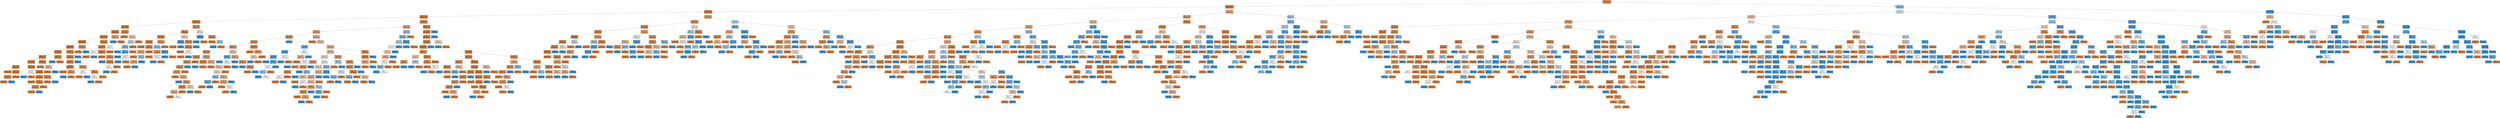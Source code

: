 digraph Tree {
node [shape=box, style="filled", color="black"] ;
0 [label="X[6] <= 5.565\nsamples = 49127\nvalue = [42980, 6147]\nclass = fiber_100g", fillcolor="#e58139db"] ;
1 [label="X[32] <= 23.15\nsamples = 42046\nvalue = [40873, 1173]\nclass = fiber_100g", fillcolor="#e58139f8"] ;
0 -> 1 [labeldistance=2.5, labelangle=45, headlabel="True"] ;
2 [label="X[46] <= 1.915\nsamples = 39775\nvalue = [39181, 594]\nclass = fiber_100g", fillcolor="#e58139fb"] ;
1 -> 2 ;
3 [label="X[32] <= 10.55\nsamples = 38184\nvalue = [37911, 273]\nclass = fiber_100g", fillcolor="#e58139fd"] ;
2 -> 3 ;
4 [label="X[3] <= 2039.5\nsamples = 35778\nvalue = [35671, 107]\nclass = fiber_100g", fillcolor="#e58139fe"] ;
3 -> 4 ;
5 [label="X[5] <= 34.25\nsamples = 35063\nvalue = [35038, 25]\nclass = fiber_100g", fillcolor="#e58139ff"] ;
4 -> 5 ;
6 [label="X[79] <= 0.0435\nsamples = 34933\nvalue = [34914, 19]\nclass = fiber_100g", fillcolor="#e58139ff"] ;
5 -> 6 ;
7 [label="X[3] <= 1729.5\nsamples = 34928\nvalue = [34910, 18]\nclass = fiber_100g", fillcolor="#e58139ff"] ;
6 -> 7 ;
8 [label="X[58] <= 0.002\nsamples = 34688\nvalue = [34676, 12]\nclass = fiber_100g", fillcolor="#e58139ff"] ;
7 -> 8 ;
9 [label="X[32] <= 9.96\nsamples = 34678\nvalue = [34667, 11]\nclass = fiber_100g", fillcolor="#e58139ff"] ;
8 -> 9 ;
10 [label="X[6] <= 5.19\nsamples = 34262\nvalue = [34256, 6]\nclass = fiber_100g", fillcolor="#e58139ff"] ;
9 -> 10 ;
11 [label="X[46] <= 1.8948\nsamples = 34183\nvalue = [34178, 5]\nclass = fiber_100g", fillcolor="#e58139ff"] ;
10 -> 11 ;
12 [label="X[32] <= 6.33\nsamples = 34053\nvalue = [34049, 4]\nclass = fiber_100g", fillcolor="#e58139ff"] ;
11 -> 12 ;
13 [label="X[42] <= 14.96\nsamples = 32859\nvalue = [32858, 1]\nclass = fiber_100g", fillcolor="#e58139ff"] ;
12 -> 13 ;
14 [label="samples = 31475\nvalue = [31475, 0]\nclass = fiber_100g", fillcolor="#e58139ff"] ;
13 -> 14 ;
15 [label="X[5] <= 0.21\nsamples = 1384\nvalue = [1383, 1]\nclass = fiber_100g", fillcolor="#e58139ff"] ;
13 -> 15 ;
16 [label="X[31] <= 43.5\nsamples = 19\nvalue = [18, 1]\nclass = fiber_100g", fillcolor="#e58139f1"] ;
15 -> 16 ;
17 [label="samples = 18\nvalue = [18, 0]\nclass = fiber_100g", fillcolor="#e58139ff"] ;
16 -> 17 ;
18 [label="samples = 1\nvalue = [0, 1]\nclass = fat_100g", fillcolor="#399de5ff"] ;
16 -> 18 ;
19 [label="samples = 1365\nvalue = [1365, 0]\nclass = fiber_100g", fillcolor="#e58139ff"] ;
15 -> 19 ;
20 [label="X[32] <= 6.365\nsamples = 1194\nvalue = [1191, 3]\nclass = fiber_100g", fillcolor="#e58139fe"] ;
12 -> 20 ;
21 [label="X[30] <= 0.0032\nsamples = 2\nvalue = [1, 1]\nclass = fiber_100g", fillcolor="#e5813900"] ;
20 -> 21 ;
22 [label="samples = 1\nvalue = [0, 1]\nclass = fat_100g", fillcolor="#399de5ff"] ;
21 -> 22 ;
23 [label="samples = 1\nvalue = [1, 0]\nclass = fiber_100g", fillcolor="#e58139ff"] ;
21 -> 23 ;
24 [label="X[46] <= 1.604\nsamples = 1192\nvalue = [1190, 2]\nclass = fiber_100g", fillcolor="#e58139ff"] ;
20 -> 24 ;
25 [label="X[2] <= 0.5\nsamples = 1169\nvalue = [1168, 1]\nclass = fiber_100g", fillcolor="#e58139ff"] ;
24 -> 25 ;
26 [label="samples = 1072\nvalue = [1072, 0]\nclass = fiber_100g", fillcolor="#e58139ff"] ;
25 -> 26 ;
27 [label="X[31] <= 9.2\nsamples = 97\nvalue = [96, 1]\nclass = fiber_100g", fillcolor="#e58139fc"] ;
25 -> 27 ;
28 [label="X[6] <= 1.35\nsamples = 17\nvalue = [16, 1]\nclass = fiber_100g", fillcolor="#e58139ef"] ;
27 -> 28 ;
29 [label="samples = 16\nvalue = [16, 0]\nclass = fiber_100g", fillcolor="#e58139ff"] ;
28 -> 29 ;
30 [label="samples = 1\nvalue = [0, 1]\nclass = fat_100g", fillcolor="#399de5ff"] ;
28 -> 30 ;
31 [label="samples = 80\nvalue = [80, 0]\nclass = fiber_100g", fillcolor="#e58139ff"] ;
27 -> 31 ;
32 [label="X[41] <= 9.0\nsamples = 23\nvalue = [22, 1]\nclass = fiber_100g", fillcolor="#e58139f3"] ;
24 -> 32 ;
33 [label="samples = 22\nvalue = [22, 0]\nclass = fiber_100g", fillcolor="#e58139ff"] ;
32 -> 33 ;
34 [label="samples = 1\nvalue = [0, 1]\nclass = fat_100g", fillcolor="#399de5ff"] ;
32 -> 34 ;
35 [label="X[6] <= 4.0\nsamples = 130\nvalue = [129, 1]\nclass = fiber_100g", fillcolor="#e58139fd"] ;
11 -> 35 ;
36 [label="samples = 127\nvalue = [127, 0]\nclass = fiber_100g", fillcolor="#e58139ff"] ;
35 -> 36 ;
37 [label="X[3] <= 959.5\nsamples = 3\nvalue = [2, 1]\nclass = fiber_100g", fillcolor="#e581397f"] ;
35 -> 37 ;
38 [label="samples = 2\nvalue = [2, 0]\nclass = fiber_100g", fillcolor="#e58139ff"] ;
37 -> 38 ;
39 [label="samples = 1\nvalue = [0, 1]\nclass = fat_100g", fillcolor="#399de5ff"] ;
37 -> 39 ;
40 [label="X[42] <= 1.45\nsamples = 79\nvalue = [78, 1]\nclass = fiber_100g", fillcolor="#e58139fc"] ;
10 -> 40 ;
41 [label="samples = 1\nvalue = [0, 1]\nclass = fat_100g", fillcolor="#399de5ff"] ;
40 -> 41 ;
42 [label="samples = 78\nvalue = [78, 0]\nclass = fiber_100g", fillcolor="#e58139ff"] ;
40 -> 42 ;
43 [label="X[57] <= 0.0071\nsamples = 416\nvalue = [411, 5]\nclass = fiber_100g", fillcolor="#e58139fc"] ;
9 -> 43 ;
44 [label="X[48] <= 6.0\nsamples = 415\nvalue = [411, 4]\nclass = fiber_100g", fillcolor="#e58139fd"] ;
43 -> 44 ;
45 [label="X[2] <= 0.5\nsamples = 414\nvalue = [411, 3]\nclass = fiber_100g", fillcolor="#e58139fd"] ;
44 -> 45 ;
46 [label="X[82] <= 35.0\nsamples = 399\nvalue = [398, 1]\nclass = fiber_100g", fillcolor="#e58139fe"] ;
45 -> 46 ;
47 [label="samples = 392\nvalue = [392, 0]\nclass = fiber_100g", fillcolor="#e58139ff"] ;
46 -> 47 ;
48 [label="X[82] <= 45.0\nsamples = 7\nvalue = [6, 1]\nclass = fiber_100g", fillcolor="#e58139d4"] ;
46 -> 48 ;
49 [label="samples = 1\nvalue = [0, 1]\nclass = fat_100g", fillcolor="#399de5ff"] ;
48 -> 49 ;
50 [label="samples = 6\nvalue = [6, 0]\nclass = fiber_100g", fillcolor="#e58139ff"] ;
48 -> 50 ;
51 [label="X[47] <= 0.002\nsamples = 15\nvalue = [13, 2]\nclass = fiber_100g", fillcolor="#e58139d8"] ;
45 -> 51 ;
52 [label="X[5] <= 0.4\nsamples = 2\nvalue = [1, 1]\nclass = fiber_100g", fillcolor="#e5813900"] ;
51 -> 52 ;
53 [label="samples = 1\nvalue = [1, 0]\nclass = fiber_100g", fillcolor="#e58139ff"] ;
52 -> 53 ;
54 [label="samples = 1\nvalue = [0, 1]\nclass = fat_100g", fillcolor="#399de5ff"] ;
52 -> 54 ;
55 [label="X[42] <= 0.4\nsamples = 13\nvalue = [12, 1]\nclass = fiber_100g", fillcolor="#e58139ea"] ;
51 -> 55 ;
56 [label="X[32] <= 10.3\nsamples = 2\nvalue = [1, 1]\nclass = fiber_100g", fillcolor="#e5813900"] ;
55 -> 56 ;
57 [label="samples = 1\nvalue = [0, 1]\nclass = fat_100g", fillcolor="#399de5ff"] ;
56 -> 57 ;
58 [label="samples = 1\nvalue = [1, 0]\nclass = fiber_100g", fillcolor="#e58139ff"] ;
56 -> 58 ;
59 [label="samples = 11\nvalue = [11, 0]\nclass = fiber_100g", fillcolor="#e58139ff"] ;
55 -> 59 ;
60 [label="samples = 1\nvalue = [0, 1]\nclass = fat_100g", fillcolor="#399de5ff"] ;
44 -> 60 ;
61 [label="samples = 1\nvalue = [0, 1]\nclass = fat_100g", fillcolor="#399de5ff"] ;
43 -> 61 ;
62 [label="X[47] <= 0.0854\nsamples = 10\nvalue = [9, 1]\nclass = fiber_100g", fillcolor="#e58139e3"] ;
8 -> 62 ;
63 [label="samples = 9\nvalue = [9, 0]\nclass = fiber_100g", fillcolor="#e58139ff"] ;
62 -> 63 ;
64 [label="samples = 1\nvalue = [0, 1]\nclass = fat_100g", fillcolor="#399de5ff"] ;
62 -> 64 ;
65 [label="X[6] <= 5.34\nsamples = 240\nvalue = [234, 6]\nclass = fiber_100g", fillcolor="#e58139f8"] ;
7 -> 65 ;
66 [label="X[3] <= 1733.5\nsamples = 236\nvalue = [232, 4]\nclass = fiber_100g", fillcolor="#e58139fb"] ;
65 -> 66 ;
67 [label="X[1] <= 0.5\nsamples = 2\nvalue = [1, 1]\nclass = fiber_100g", fillcolor="#e5813900"] ;
66 -> 67 ;
68 [label="samples = 1\nvalue = [1, 0]\nclass = fiber_100g", fillcolor="#e58139ff"] ;
67 -> 68 ;
69 [label="samples = 1\nvalue = [0, 1]\nclass = fat_100g", fillcolor="#399de5ff"] ;
67 -> 69 ;
70 [label="X[46] <= 1.6129\nsamples = 234\nvalue = [231, 3]\nclass = fiber_100g", fillcolor="#e58139fc"] ;
66 -> 70 ;
71 [label="samples = 198\nvalue = [198, 0]\nclass = fiber_100g", fillcolor="#e58139ff"] ;
70 -> 71 ;
72 [label="X[5] <= 9.4\nsamples = 36\nvalue = [33, 3]\nclass = fiber_100g", fillcolor="#e58139e8"] ;
70 -> 72 ;
73 [label="samples = 2\nvalue = [0, 2]\nclass = fat_100g", fillcolor="#399de5ff"] ;
72 -> 73 ;
74 [label="X[42] <= 5.535\nsamples = 34\nvalue = [33, 1]\nclass = fiber_100g", fillcolor="#e58139f7"] ;
72 -> 74 ;
75 [label="X[0] <= 2.0\nsamples = 2\nvalue = [1, 1]\nclass = fiber_100g", fillcolor="#e5813900"] ;
74 -> 75 ;
76 [label="samples = 1\nvalue = [0, 1]\nclass = fat_100g", fillcolor="#399de5ff"] ;
75 -> 76 ;
77 [label="samples = 1\nvalue = [1, 0]\nclass = fiber_100g", fillcolor="#e58139ff"] ;
75 -> 77 ;
78 [label="samples = 32\nvalue = [32, 0]\nclass = fiber_100g", fillcolor="#e58139ff"] ;
74 -> 78 ;
79 [label="X[3] <= 1922.5\nsamples = 4\nvalue = [2, 2]\nclass = fiber_100g", fillcolor="#e5813900"] ;
65 -> 79 ;
80 [label="samples = 2\nvalue = [2, 0]\nclass = fiber_100g", fillcolor="#e58139ff"] ;
79 -> 80 ;
81 [label="samples = 2\nvalue = [0, 2]\nclass = fat_100g", fillcolor="#399de5ff"] ;
79 -> 81 ;
82 [label="X[79] <= 0.055\nsamples = 5\nvalue = [4, 1]\nclass = fiber_100g", fillcolor="#e58139bf"] ;
6 -> 82 ;
83 [label="samples = 1\nvalue = [0, 1]\nclass = fat_100g", fillcolor="#399de5ff"] ;
82 -> 83 ;
84 [label="samples = 4\nvalue = [4, 0]\nclass = fiber_100g", fillcolor="#e58139ff"] ;
82 -> 84 ;
85 [label="X[46] <= 1.35\nsamples = 130\nvalue = [124, 6]\nclass = fiber_100g", fillcolor="#e58139f3"] ;
5 -> 85 ;
86 [label="samples = 114\nvalue = [114, 0]\nclass = fiber_100g", fillcolor="#e58139ff"] ;
85 -> 86 ;
87 [label="X[41] <= 0.05\nsamples = 16\nvalue = [10, 6]\nclass = fiber_100g", fillcolor="#e5813966"] ;
85 -> 87 ;
88 [label="X[42] <= 6.2\nsamples = 10\nvalue = [4, 6]\nclass = fat_100g", fillcolor="#399de555"] ;
87 -> 88 ;
89 [label="X[0] <= 6.5\nsamples = 8\nvalue = [2, 6]\nclass = fat_100g", fillcolor="#399de5aa"] ;
88 -> 89 ;
90 [label="X[6] <= 4.9\nsamples = 7\nvalue = [1, 6]\nclass = fat_100g", fillcolor="#399de5d4"] ;
89 -> 90 ;
91 [label="samples = 5\nvalue = [0, 5]\nclass = fat_100g", fillcolor="#399de5ff"] ;
90 -> 91 ;
92 [label="X[31] <= 5.65\nsamples = 2\nvalue = [1, 1]\nclass = fiber_100g", fillcolor="#e5813900"] ;
90 -> 92 ;
93 [label="samples = 1\nvalue = [0, 1]\nclass = fat_100g", fillcolor="#399de5ff"] ;
92 -> 93 ;
94 [label="samples = 1\nvalue = [1, 0]\nclass = fiber_100g", fillcolor="#e58139ff"] ;
92 -> 94 ;
95 [label="samples = 1\nvalue = [1, 0]\nclass = fiber_100g", fillcolor="#e58139ff"] ;
89 -> 95 ;
96 [label="samples = 2\nvalue = [2, 0]\nclass = fiber_100g", fillcolor="#e58139ff"] ;
88 -> 96 ;
97 [label="samples = 6\nvalue = [6, 0]\nclass = fiber_100g", fillcolor="#e58139ff"] ;
87 -> 97 ;
98 [label="X[47] <= 0.6607\nsamples = 715\nvalue = [633, 82]\nclass = fiber_100g", fillcolor="#e58139de"] ;
4 -> 98 ;
99 [label="X[6] <= 4.95\nsamples = 644\nvalue = [600, 44]\nclass = fiber_100g", fillcolor="#e58139ec"] ;
98 -> 99 ;
100 [label="X[47] <= 0.5505\nsamples = 593\nvalue = [571, 22]\nclass = fiber_100g", fillcolor="#e58139f5"] ;
99 -> 100 ;
101 [label="X[6] <= 3.365\nsamples = 495\nvalue = [489, 6]\nclass = fiber_100g", fillcolor="#e58139fc"] ;
100 -> 101 ;
102 [label="samples = 380\nvalue = [380, 0]\nclass = fiber_100g", fillcolor="#e58139ff"] ;
101 -> 102 ;
103 [label="X[41] <= 0.3\nsamples = 115\nvalue = [109, 6]\nclass = fiber_100g", fillcolor="#e58139f1"] ;
101 -> 103 ;
104 [label="X[47] <= 0.3287\nsamples = 25\nvalue = [19, 6]\nclass = fiber_100g", fillcolor="#e58139ae"] ;
103 -> 104 ;
105 [label="samples = 16\nvalue = [16, 0]\nclass = fiber_100g", fillcolor="#e58139ff"] ;
104 -> 105 ;
106 [label="X[3] <= 2348.0\nsamples = 9\nvalue = [3, 6]\nclass = fat_100g", fillcolor="#399de57f"] ;
104 -> 106 ;
107 [label="X[42] <= 6.2\nsamples = 4\nvalue = [3, 1]\nclass = fiber_100g", fillcolor="#e58139aa"] ;
106 -> 107 ;
108 [label="samples = 3\nvalue = [3, 0]\nclass = fiber_100g", fillcolor="#e58139ff"] ;
107 -> 108 ;
109 [label="samples = 1\nvalue = [0, 1]\nclass = fat_100g", fillcolor="#399de5ff"] ;
107 -> 109 ;
110 [label="samples = 5\nvalue = [0, 5]\nclass = fat_100g", fillcolor="#399de5ff"] ;
106 -> 110 ;
111 [label="samples = 90\nvalue = [90, 0]\nclass = fiber_100g", fillcolor="#e58139ff"] ;
103 -> 111 ;
112 [label="X[41] <= 1.5\nsamples = 98\nvalue = [82, 16]\nclass = fiber_100g", fillcolor="#e58139cd"] ;
100 -> 112 ;
113 [label="X[6] <= 2.75\nsamples = 23\nvalue = [7, 16]\nclass = fat_100g", fillcolor="#399de58f"] ;
112 -> 113 ;
114 [label="X[47] <= 0.634\nsamples = 7\nvalue = [6, 1]\nclass = fiber_100g", fillcolor="#e58139d4"] ;
113 -> 114 ;
115 [label="samples = 5\nvalue = [5, 0]\nclass = fiber_100g", fillcolor="#e58139ff"] ;
114 -> 115 ;
116 [label="X[46] <= 1.6503\nsamples = 2\nvalue = [1, 1]\nclass = fiber_100g", fillcolor="#e5813900"] ;
114 -> 116 ;
117 [label="samples = 1\nvalue = [0, 1]\nclass = fat_100g", fillcolor="#399de5ff"] ;
116 -> 117 ;
118 [label="samples = 1\nvalue = [1, 0]\nclass = fiber_100g", fillcolor="#e58139ff"] ;
116 -> 118 ;
119 [label="X[31] <= 62.05\nsamples = 16\nvalue = [1, 15]\nclass = fat_100g", fillcolor="#399de5ee"] ;
113 -> 119 ;
120 [label="samples = 15\nvalue = [0, 15]\nclass = fat_100g", fillcolor="#399de5ff"] ;
119 -> 120 ;
121 [label="samples = 1\nvalue = [1, 0]\nclass = fiber_100g", fillcolor="#e58139ff"] ;
119 -> 121 ;
122 [label="samples = 75\nvalue = [75, 0]\nclass = fiber_100g", fillcolor="#e58139ff"] ;
112 -> 122 ;
123 [label="X[42] <= 2.85\nsamples = 51\nvalue = [29, 22]\nclass = fiber_100g", fillcolor="#e581393e"] ;
99 -> 123 ;
124 [label="X[47] <= 0.18\nsamples = 21\nvalue = [1, 20]\nclass = fat_100g", fillcolor="#399de5f2"] ;
123 -> 124 ;
125 [label="samples = 1\nvalue = [1, 0]\nclass = fiber_100g", fillcolor="#e58139ff"] ;
124 -> 125 ;
126 [label="samples = 20\nvalue = [0, 20]\nclass = fat_100g", fillcolor="#399de5ff"] ;
124 -> 126 ;
127 [label="X[16] <= 12.95\nsamples = 30\nvalue = [28, 2]\nclass = fiber_100g", fillcolor="#e58139ed"] ;
123 -> 127 ;
128 [label="X[32] <= 6.9\nsamples = 29\nvalue = [28, 1]\nclass = fiber_100g", fillcolor="#e58139f6"] ;
127 -> 128 ;
129 [label="samples = 27\nvalue = [27, 0]\nclass = fiber_100g", fillcolor="#e58139ff"] ;
128 -> 129 ;
130 [label="X[42] <= 23.6\nsamples = 2\nvalue = [1, 1]\nclass = fiber_100g", fillcolor="#e5813900"] ;
128 -> 130 ;
131 [label="samples = 1\nvalue = [1, 0]\nclass = fiber_100g", fillcolor="#e58139ff"] ;
130 -> 131 ;
132 [label="samples = 1\nvalue = [0, 1]\nclass = fat_100g", fillcolor="#399de5ff"] ;
130 -> 132 ;
133 [label="samples = 1\nvalue = [0, 1]\nclass = fat_100g", fillcolor="#399de5ff"] ;
127 -> 133 ;
134 [label="X[41] <= 2.2\nsamples = 71\nvalue = [33, 38]\nclass = fat_100g", fillcolor="#399de522"] ;
98 -> 134 ;
135 [label="X[5] <= 76.2\nsamples = 37\nvalue = [1, 36]\nclass = fat_100g", fillcolor="#399de5f8"] ;
134 -> 135 ;
136 [label="samples = 36\nvalue = [0, 36]\nclass = fat_100g", fillcolor="#399de5ff"] ;
135 -> 136 ;
137 [label="samples = 1\nvalue = [1, 0]\nclass = fiber_100g", fillcolor="#e58139ff"] ;
135 -> 137 ;
138 [label="X[6] <= 4.75\nsamples = 34\nvalue = [32, 2]\nclass = fiber_100g", fillcolor="#e58139ef"] ;
134 -> 138 ;
139 [label="samples = 31\nvalue = [31, 0]\nclass = fiber_100g", fillcolor="#e58139ff"] ;
138 -> 139 ;
140 [label="X[2] <= 1.0\nsamples = 3\nvalue = [1, 2]\nclass = fat_100g", fillcolor="#399de57f"] ;
138 -> 140 ;
141 [label="samples = 2\nvalue = [0, 2]\nclass = fat_100g", fillcolor="#399de5ff"] ;
140 -> 141 ;
142 [label="samples = 1\nvalue = [1, 0]\nclass = fiber_100g", fillcolor="#e58139ff"] ;
140 -> 142 ;
143 [label="X[3] <= 247.5\nsamples = 2406\nvalue = [2240, 166]\nclass = fiber_100g", fillcolor="#e58139ec"] ;
3 -> 143 ;
144 [label="X[0] <= 4.5\nsamples = 544\nvalue = [416, 128]\nclass = fiber_100g", fillcolor="#e58139b1"] ;
143 -> 144 ;
145 [label="X[0] <= 0.5\nsamples = 508\nvalue = [405, 103]\nclass = fiber_100g", fillcolor="#e58139be"] ;
144 -> 145 ;
146 [label="X[79] <= 0.025\nsamples = 245\nvalue = [218, 27]\nclass = fiber_100g", fillcolor="#e58139df"] ;
145 -> 146 ;
147 [label="X[5] <= 0.12\nsamples = 244\nvalue = [218, 26]\nclass = fiber_100g", fillcolor="#e58139e1"] ;
146 -> 147 ;
148 [label="X[6] <= 0.007\nsamples = 171\nvalue = [147, 24]\nclass = fiber_100g", fillcolor="#e58139d5"] ;
147 -> 148 ;
149 [label="X[41] <= 0.35\nsamples = 148\nvalue = [133, 15]\nclass = fiber_100g", fillcolor="#e58139e2"] ;
148 -> 149 ;
150 [label="X[42] <= 0.075\nsamples = 101\nvalue = [95, 6]\nclass = fiber_100g", fillcolor="#e58139ef"] ;
149 -> 150 ;
151 [label="X[42] <= 0.025\nsamples = 48\nvalue = [42, 6]\nclass = fiber_100g", fillcolor="#e58139db"] ;
150 -> 151 ;
152 [label="X[32] <= 11.45\nsamples = 47\nvalue = [42, 5]\nclass = fiber_100g", fillcolor="#e58139e1"] ;
151 -> 152 ;
153 [label="X[3] <= 184.5\nsamples = 29\nvalue = [24, 5]\nclass = fiber_100g", fillcolor="#e58139ca"] ;
152 -> 153 ;
154 [label="samples = 9\nvalue = [9, 0]\nclass = fiber_100g", fillcolor="#e58139ff"] ;
153 -> 154 ;
155 [label="X[3] <= 185.5\nsamples = 20\nvalue = [15, 5]\nclass = fiber_100g", fillcolor="#e58139aa"] ;
153 -> 155 ;
156 [label="samples = 2\nvalue = [0, 2]\nclass = fat_100g", fillcolor="#399de5ff"] ;
155 -> 156 ;
157 [label="X[3] <= 201.5\nsamples = 18\nvalue = [15, 3]\nclass = fiber_100g", fillcolor="#e58139cc"] ;
155 -> 157 ;
158 [label="X[3] <= 188.5\nsamples = 13\nvalue = [12, 1]\nclass = fiber_100g", fillcolor="#e58139ea"] ;
157 -> 158 ;
159 [label="X[32] <= 10.8\nsamples = 4\nvalue = [3, 1]\nclass = fiber_100g", fillcolor="#e58139aa"] ;
158 -> 159 ;
160 [label="samples = 2\nvalue = [2, 0]\nclass = fiber_100g", fillcolor="#e58139ff"] ;
159 -> 160 ;
161 [label="samples = 2\nvalue = [1, 1]\nclass = fiber_100g", fillcolor="#e5813900"] ;
159 -> 161 ;
162 [label="samples = 9\nvalue = [9, 0]\nclass = fiber_100g", fillcolor="#e58139ff"] ;
158 -> 162 ;
163 [label="X[3] <= 204.5\nsamples = 5\nvalue = [3, 2]\nclass = fiber_100g", fillcolor="#e5813955"] ;
157 -> 163 ;
164 [label="samples = 2\nvalue = [0, 2]\nclass = fat_100g", fillcolor="#399de5ff"] ;
163 -> 164 ;
165 [label="samples = 3\nvalue = [3, 0]\nclass = fiber_100g", fillcolor="#e58139ff"] ;
163 -> 165 ;
166 [label="samples = 18\nvalue = [18, 0]\nclass = fiber_100g", fillcolor="#e58139ff"] ;
152 -> 166 ;
167 [label="samples = 1\nvalue = [0, 1]\nclass = fat_100g", fillcolor="#399de5ff"] ;
151 -> 167 ;
168 [label="samples = 53\nvalue = [53, 0]\nclass = fiber_100g", fillcolor="#e58139ff"] ;
150 -> 168 ;
169 [label="X[42] <= 0.385\nsamples = 47\nvalue = [38, 9]\nclass = fiber_100g", fillcolor="#e58139c3"] ;
149 -> 169 ;
170 [label="X[3] <= 202.5\nsamples = 19\nvalue = [18, 1]\nclass = fiber_100g", fillcolor="#e58139f1"] ;
169 -> 170 ;
171 [label="samples = 1\nvalue = [0, 1]\nclass = fat_100g", fillcolor="#399de5ff"] ;
170 -> 171 ;
172 [label="samples = 18\nvalue = [18, 0]\nclass = fiber_100g", fillcolor="#e58139ff"] ;
170 -> 172 ;
173 [label="X[3] <= 201.5\nsamples = 28\nvalue = [20, 8]\nclass = fiber_100g", fillcolor="#e5813999"] ;
169 -> 173 ;
174 [label="samples = 6\nvalue = [6, 0]\nclass = fiber_100g", fillcolor="#e58139ff"] ;
173 -> 174 ;
175 [label="X[42] <= 0.65\nsamples = 22\nvalue = [14, 8]\nclass = fiber_100g", fillcolor="#e581396d"] ;
173 -> 175 ;
176 [label="X[32] <= 11.6\nsamples = 18\nvalue = [10, 8]\nclass = fiber_100g", fillcolor="#e5813933"] ;
175 -> 176 ;
177 [label="X[82] <= 25.0\nsamples = 7\nvalue = [2, 5]\nclass = fat_100g", fillcolor="#399de599"] ;
176 -> 177 ;
178 [label="X[32] <= 10.95\nsamples = 6\nvalue = [1, 5]\nclass = fat_100g", fillcolor="#399de5cc"] ;
177 -> 178 ;
179 [label="samples = 1\nvalue = [1, 0]\nclass = fiber_100g", fillcolor="#e58139ff"] ;
178 -> 179 ;
180 [label="samples = 5\nvalue = [0, 5]\nclass = fat_100g", fillcolor="#399de5ff"] ;
178 -> 180 ;
181 [label="samples = 1\nvalue = [1, 0]\nclass = fiber_100g", fillcolor="#e58139ff"] ;
177 -> 181 ;
182 [label="X[54] <= 0.018\nsamples = 11\nvalue = [8, 3]\nclass = fiber_100g", fillcolor="#e581399f"] ;
176 -> 182 ;
183 [label="X[31] <= 12.95\nsamples = 10\nvalue = [8, 2]\nclass = fiber_100g", fillcolor="#e58139bf"] ;
182 -> 183 ;
184 [label="samples = 6\nvalue = [6, 0]\nclass = fiber_100g", fillcolor="#e58139ff"] ;
183 -> 184 ;
185 [label="X[42] <= 0.55\nsamples = 4\nvalue = [2, 2]\nclass = fiber_100g", fillcolor="#e5813900"] ;
183 -> 185 ;
186 [label="samples = 2\nvalue = [2, 0]\nclass = fiber_100g", fillcolor="#e58139ff"] ;
185 -> 186 ;
187 [label="samples = 2\nvalue = [0, 2]\nclass = fat_100g", fillcolor="#399de5ff"] ;
185 -> 187 ;
188 [label="samples = 1\nvalue = [0, 1]\nclass = fat_100g", fillcolor="#399de5ff"] ;
182 -> 188 ;
189 [label="samples = 4\nvalue = [4, 0]\nclass = fiber_100g", fillcolor="#e58139ff"] ;
175 -> 189 ;
190 [label="X[32] <= 11.15\nsamples = 23\nvalue = [14, 9]\nclass = fiber_100g", fillcolor="#e581395b"] ;
148 -> 190 ;
191 [label="X[54] <= 0.01\nsamples = 6\nvalue = [1, 5]\nclass = fat_100g", fillcolor="#399de5cc"] ;
190 -> 191 ;
192 [label="samples = 4\nvalue = [0, 4]\nclass = fat_100g", fillcolor="#399de5ff"] ;
191 -> 192 ;
193 [label="X[3] <= 212.0\nsamples = 2\nvalue = [1, 1]\nclass = fiber_100g", fillcolor="#e5813900"] ;
191 -> 193 ;
194 [label="samples = 1\nvalue = [1, 0]\nclass = fiber_100g", fillcolor="#e58139ff"] ;
193 -> 194 ;
195 [label="samples = 1\nvalue = [0, 1]\nclass = fat_100g", fillcolor="#399de5ff"] ;
193 -> 195 ;
196 [label="X[5] <= 0.065\nsamples = 17\nvalue = [13, 4]\nclass = fiber_100g", fillcolor="#e58139b1"] ;
190 -> 196 ;
197 [label="samples = 2\nvalue = [0, 2]\nclass = fat_100g", fillcolor="#399de5ff"] ;
196 -> 197 ;
198 [label="X[31] <= 11.35\nsamples = 15\nvalue = [13, 2]\nclass = fiber_100g", fillcolor="#e58139d8"] ;
196 -> 198 ;
199 [label="samples = 1\nvalue = [0, 1]\nclass = fat_100g", fillcolor="#399de5ff"] ;
198 -> 199 ;
200 [label="X[42] <= 0.55\nsamples = 14\nvalue = [13, 1]\nclass = fiber_100g", fillcolor="#e58139eb"] ;
198 -> 200 ;
201 [label="samples = 13\nvalue = [13, 0]\nclass = fiber_100g", fillcolor="#e58139ff"] ;
200 -> 201 ;
202 [label="samples = 1\nvalue = [0, 1]\nclass = fat_100g", fillcolor="#399de5ff"] ;
200 -> 202 ;
203 [label="X[32] <= 12.1\nsamples = 73\nvalue = [71, 2]\nclass = fiber_100g", fillcolor="#e58139f8"] ;
147 -> 203 ;
204 [label="samples = 60\nvalue = [60, 0]\nclass = fiber_100g", fillcolor="#e58139ff"] ;
203 -> 204 ;
205 [label="X[31] <= 12.75\nsamples = 13\nvalue = [11, 2]\nclass = fiber_100g", fillcolor="#e58139d1"] ;
203 -> 205 ;
206 [label="X[5] <= 0.4\nsamples = 5\nvalue = [3, 2]\nclass = fiber_100g", fillcolor="#e5813955"] ;
205 -> 206 ;
207 [label="samples = 2\nvalue = [0, 2]\nclass = fat_100g", fillcolor="#399de5ff"] ;
206 -> 207 ;
208 [label="samples = 3\nvalue = [3, 0]\nclass = fiber_100g", fillcolor="#e58139ff"] ;
206 -> 208 ;
209 [label="samples = 8\nvalue = [8, 0]\nclass = fiber_100g", fillcolor="#e58139ff"] ;
205 -> 209 ;
210 [label="samples = 1\nvalue = [0, 1]\nclass = fat_100g", fillcolor="#399de5ff"] ;
146 -> 210 ;
211 [label="X[3] <= 180.5\nsamples = 263\nvalue = [187, 76]\nclass = fiber_100g", fillcolor="#e5813997"] ;
145 -> 211 ;
212 [label="samples = 56\nvalue = [56, 0]\nclass = fiber_100g", fillcolor="#e58139ff"] ;
211 -> 212 ;
213 [label="X[3] <= 193.5\nsamples = 207\nvalue = [131, 76]\nclass = fiber_100g", fillcolor="#e581396b"] ;
211 -> 213 ;
214 [label="X[47] <= 0.0102\nsamples = 41\nvalue = [8, 33]\nclass = fat_100g", fillcolor="#399de5c1"] ;
213 -> 214 ;
215 [label="X[2] <= 0.5\nsamples = 31\nvalue = [3, 28]\nclass = fat_100g", fillcolor="#399de5e4"] ;
214 -> 215 ;
216 [label="X[3] <= 186.5\nsamples = 29\nvalue = [2, 27]\nclass = fat_100g", fillcolor="#399de5ec"] ;
215 -> 216 ;
217 [label="samples = 15\nvalue = [0, 15]\nclass = fat_100g", fillcolor="#399de5ff"] ;
216 -> 217 ;
218 [label="X[3] <= 187.5\nsamples = 14\nvalue = [2, 12]\nclass = fat_100g", fillcolor="#399de5d4"] ;
216 -> 218 ;
219 [label="X[46] <= 0.0005\nsamples = 4\nvalue = [2, 2]\nclass = fiber_100g", fillcolor="#e5813900"] ;
218 -> 219 ;
220 [label="X[32] <= 10.8\nsamples = 3\nvalue = [1, 2]\nclass = fat_100g", fillcolor="#399de57f"] ;
219 -> 220 ;
221 [label="samples = 1\nvalue = [0, 1]\nclass = fat_100g", fillcolor="#399de5ff"] ;
220 -> 221 ;
222 [label="samples = 2\nvalue = [1, 1]\nclass = fiber_100g", fillcolor="#e5813900"] ;
220 -> 222 ;
223 [label="samples = 1\nvalue = [1, 0]\nclass = fiber_100g", fillcolor="#e58139ff"] ;
219 -> 223 ;
224 [label="samples = 10\nvalue = [0, 10]\nclass = fat_100g", fillcolor="#399de5ff"] ;
218 -> 224 ;
225 [label="X[46] <= 0.0127\nsamples = 2\nvalue = [1, 1]\nclass = fiber_100g", fillcolor="#e5813900"] ;
215 -> 225 ;
226 [label="samples = 1\nvalue = [0, 1]\nclass = fat_100g", fillcolor="#399de5ff"] ;
225 -> 226 ;
227 [label="samples = 1\nvalue = [1, 0]\nclass = fiber_100g", fillcolor="#e58139ff"] ;
225 -> 227 ;
228 [label="X[0] <= 3.5\nsamples = 10\nvalue = [5, 5]\nclass = fiber_100g", fillcolor="#e5813900"] ;
214 -> 228 ;
229 [label="X[3] <= 186.5\nsamples = 7\nvalue = [5, 2]\nclass = fiber_100g", fillcolor="#e5813999"] ;
228 -> 229 ;
230 [label="samples = 3\nvalue = [3, 0]\nclass = fiber_100g", fillcolor="#e58139ff"] ;
229 -> 230 ;
231 [label="X[3] <= 188.5\nsamples = 4\nvalue = [2, 2]\nclass = fiber_100g", fillcolor="#e5813900"] ;
229 -> 231 ;
232 [label="samples = 2\nvalue = [0, 2]\nclass = fat_100g", fillcolor="#399de5ff"] ;
231 -> 232 ;
233 [label="samples = 2\nvalue = [2, 0]\nclass = fiber_100g", fillcolor="#e58139ff"] ;
231 -> 233 ;
234 [label="samples = 3\nvalue = [0, 3]\nclass = fat_100g", fillcolor="#399de5ff"] ;
228 -> 234 ;
235 [label="X[41] <= 0.505\nsamples = 166\nvalue = [123, 43]\nclass = fiber_100g", fillcolor="#e58139a6"] ;
213 -> 235 ;
236 [label="X[54] <= 0.0041\nsamples = 118\nvalue = [78, 40]\nclass = fiber_100g", fillcolor="#e581397c"] ;
235 -> 236 ;
237 [label="X[31] <= 11.65\nsamples = 83\nvalue = [48, 35]\nclass = fiber_100g", fillcolor="#e5813945"] ;
236 -> 237 ;
238 [label="X[32] <= 11.55\nsamples = 24\nvalue = [20, 4]\nclass = fiber_100g", fillcolor="#e58139cc"] ;
237 -> 238 ;
239 [label="X[60] <= 0.0\nsamples = 23\nvalue = [20, 3]\nclass = fiber_100g", fillcolor="#e58139d9"] ;
238 -> 239 ;
240 [label="X[32] <= 10.8\nsamples = 22\nvalue = [20, 2]\nclass = fiber_100g", fillcolor="#e58139e6"] ;
239 -> 240 ;
241 [label="X[42] <= 0.2\nsamples = 4\nvalue = [2, 2]\nclass = fiber_100g", fillcolor="#e5813900"] ;
240 -> 241 ;
242 [label="samples = 2\nvalue = [2, 0]\nclass = fiber_100g", fillcolor="#e58139ff"] ;
241 -> 242 ;
243 [label="samples = 2\nvalue = [0, 2]\nclass = fat_100g", fillcolor="#399de5ff"] ;
241 -> 243 ;
244 [label="samples = 18\nvalue = [18, 0]\nclass = fiber_100g", fillcolor="#e58139ff"] ;
240 -> 244 ;
245 [label="samples = 1\nvalue = [0, 1]\nclass = fat_100g", fillcolor="#399de5ff"] ;
239 -> 245 ;
246 [label="samples = 1\nvalue = [0, 1]\nclass = fat_100g", fillcolor="#399de5ff"] ;
238 -> 246 ;
247 [label="X[5] <= 0.01\nsamples = 59\nvalue = [28, 31]\nclass = fat_100g", fillcolor="#399de519"] ;
237 -> 247 ;
248 [label="X[32] <= 11.75\nsamples = 36\nvalue = [22, 14]\nclass = fiber_100g", fillcolor="#e581395d"] ;
247 -> 248 ;
249 [label="X[42] <= 0.1\nsamples = 7\nvalue = [2, 5]\nclass = fat_100g", fillcolor="#399de599"] ;
248 -> 249 ;
250 [label="samples = 4\nvalue = [0, 4]\nclass = fat_100g", fillcolor="#399de5ff"] ;
249 -> 250 ;
251 [label="X[3] <= 201.5\nsamples = 3\nvalue = [2, 1]\nclass = fiber_100g", fillcolor="#e581397f"] ;
249 -> 251 ;
252 [label="samples = 1\nvalue = [1, 0]\nclass = fiber_100g", fillcolor="#e58139ff"] ;
251 -> 252 ;
253 [label="X[46] <= 0.0442\nsamples = 2\nvalue = [1, 1]\nclass = fiber_100g", fillcolor="#e5813900"] ;
251 -> 253 ;
254 [label="samples = 1\nvalue = [0, 1]\nclass = fat_100g", fillcolor="#399de5ff"] ;
253 -> 254 ;
255 [label="samples = 1\nvalue = [1, 0]\nclass = fiber_100g", fillcolor="#e58139ff"] ;
253 -> 255 ;
256 [label="X[46] <= 0.0546\nsamples = 29\nvalue = [20, 9]\nclass = fiber_100g", fillcolor="#e581398c"] ;
248 -> 256 ;
257 [label="X[42] <= 0.015\nsamples = 27\nvalue = [20, 7]\nclass = fiber_100g", fillcolor="#e58139a6"] ;
256 -> 257 ;
258 [label="X[3] <= 214.0\nsamples = 20\nvalue = [13, 7]\nclass = fiber_100g", fillcolor="#e5813976"] ;
257 -> 258 ;
259 [label="X[2] <= 0.5\nsamples = 12\nvalue = [10, 2]\nclass = fiber_100g", fillcolor="#e58139cc"] ;
258 -> 259 ;
260 [label="X[46] <= 0.0061\nsamples = 11\nvalue = [10, 1]\nclass = fiber_100g", fillcolor="#e58139e6"] ;
259 -> 260 ;
261 [label="samples = 7\nvalue = [7, 0]\nclass = fiber_100g", fillcolor="#e58139ff"] ;
260 -> 261 ;
262 [label="X[47] <= 0.008\nsamples = 4\nvalue = [3, 1]\nclass = fiber_100g", fillcolor="#e58139aa"] ;
260 -> 262 ;
263 [label="samples = 1\nvalue = [0, 1]\nclass = fat_100g", fillcolor="#399de5ff"] ;
262 -> 263 ;
264 [label="samples = 3\nvalue = [3, 0]\nclass = fiber_100g", fillcolor="#e58139ff"] ;
262 -> 264 ;
265 [label="samples = 1\nvalue = [0, 1]\nclass = fat_100g", fillcolor="#399de5ff"] ;
259 -> 265 ;
266 [label="X[46] <= 0.0038\nsamples = 8\nvalue = [3, 5]\nclass = fat_100g", fillcolor="#399de566"] ;
258 -> 266 ;
267 [label="X[0] <= 3.5\nsamples = 6\nvalue = [1, 5]\nclass = fat_100g", fillcolor="#399de5cc"] ;
266 -> 267 ;
268 [label="samples = 5\nvalue = [0, 5]\nclass = fat_100g", fillcolor="#399de5ff"] ;
267 -> 268 ;
269 [label="samples = 1\nvalue = [1, 0]\nclass = fiber_100g", fillcolor="#e58139ff"] ;
267 -> 269 ;
270 [label="samples = 2\nvalue = [2, 0]\nclass = fiber_100g", fillcolor="#e58139ff"] ;
266 -> 270 ;
271 [label="samples = 7\nvalue = [7, 0]\nclass = fiber_100g", fillcolor="#e58139ff"] ;
257 -> 271 ;
272 [label="samples = 2\nvalue = [0, 2]\nclass = fat_100g", fillcolor="#399de5ff"] ;
256 -> 272 ;
273 [label="X[41] <= 0.05\nsamples = 23\nvalue = [6, 17]\nclass = fat_100g", fillcolor="#399de5a5"] ;
247 -> 273 ;
274 [label="X[3] <= 234.5\nsamples = 12\nvalue = [1, 11]\nclass = fat_100g", fillcolor="#399de5e8"] ;
273 -> 274 ;
275 [label="samples = 8\nvalue = [0, 8]\nclass = fat_100g", fillcolor="#399de5ff"] ;
274 -> 275 ;
276 [label="X[32] <= 12.05\nsamples = 4\nvalue = [1, 3]\nclass = fat_100g", fillcolor="#399de5aa"] ;
274 -> 276 ;
277 [label="samples = 1\nvalue = [1, 0]\nclass = fiber_100g", fillcolor="#e58139ff"] ;
276 -> 277 ;
278 [label="samples = 3\nvalue = [0, 3]\nclass = fat_100g", fillcolor="#399de5ff"] ;
276 -> 278 ;
279 [label="X[31] <= 11.85\nsamples = 11\nvalue = [5, 6]\nclass = fat_100g", fillcolor="#399de52a"] ;
273 -> 279 ;
280 [label="samples = 3\nvalue = [3, 0]\nclass = fiber_100g", fillcolor="#e58139ff"] ;
279 -> 280 ;
281 [label="X[47] <= 0.005\nsamples = 8\nvalue = [2, 6]\nclass = fat_100g", fillcolor="#399de5aa"] ;
279 -> 281 ;
282 [label="samples = 2\nvalue = [2, 0]\nclass = fiber_100g", fillcolor="#e58139ff"] ;
281 -> 282 ;
283 [label="samples = 6\nvalue = [0, 6]\nclass = fat_100g", fillcolor="#399de5ff"] ;
281 -> 283 ;
284 [label="X[3] <= 199.0\nsamples = 35\nvalue = [30, 5]\nclass = fiber_100g", fillcolor="#e58139d4"] ;
236 -> 284 ;
285 [label="X[54] <= 0.0175\nsamples = 3\nvalue = [1, 2]\nclass = fat_100g", fillcolor="#399de57f"] ;
284 -> 285 ;
286 [label="samples = 1\nvalue = [1, 0]\nclass = fiber_100g", fillcolor="#e58139ff"] ;
285 -> 286 ;
287 [label="samples = 2\nvalue = [0, 2]\nclass = fat_100g", fillcolor="#399de5ff"] ;
285 -> 287 ;
288 [label="X[3] <= 246.5\nsamples = 32\nvalue = [29, 3]\nclass = fiber_100g", fillcolor="#e58139e5"] ;
284 -> 288 ;
289 [label="X[49] <= 0.0005\nsamples = 31\nvalue = [29, 2]\nclass = fiber_100g", fillcolor="#e58139ed"] ;
288 -> 289 ;
290 [label="X[54] <= 0.0285\nsamples = 30\nvalue = [29, 1]\nclass = fiber_100g", fillcolor="#e58139f6"] ;
289 -> 290 ;
291 [label="samples = 27\nvalue = [27, 0]\nclass = fiber_100g", fillcolor="#e58139ff"] ;
290 -> 291 ;
292 [label="X[32] <= 11.7\nsamples = 3\nvalue = [2, 1]\nclass = fiber_100g", fillcolor="#e581397f"] ;
290 -> 292 ;
293 [label="samples = 2\nvalue = [2, 0]\nclass = fiber_100g", fillcolor="#e58139ff"] ;
292 -> 293 ;
294 [label="samples = 1\nvalue = [0, 1]\nclass = fat_100g", fillcolor="#399de5ff"] ;
292 -> 294 ;
295 [label="samples = 1\nvalue = [0, 1]\nclass = fat_100g", fillcolor="#399de5ff"] ;
289 -> 295 ;
296 [label="samples = 1\nvalue = [0, 1]\nclass = fat_100g", fillcolor="#399de5ff"] ;
288 -> 296 ;
297 [label="X[60] <= 0.0\nsamples = 48\nvalue = [45, 3]\nclass = fiber_100g", fillcolor="#e58139ee"] ;
235 -> 297 ;
298 [label="X[3] <= 216.0\nsamples = 46\nvalue = [45, 1]\nclass = fiber_100g", fillcolor="#e58139f9"] ;
297 -> 298 ;
299 [label="X[3] <= 214.5\nsamples = 4\nvalue = [3, 1]\nclass = fiber_100g", fillcolor="#e58139aa"] ;
298 -> 299 ;
300 [label="samples = 3\nvalue = [3, 0]\nclass = fiber_100g", fillcolor="#e58139ff"] ;
299 -> 300 ;
301 [label="samples = 1\nvalue = [0, 1]\nclass = fat_100g", fillcolor="#399de5ff"] ;
299 -> 301 ;
302 [label="samples = 42\nvalue = [42, 0]\nclass = fiber_100g", fillcolor="#e58139ff"] ;
298 -> 302 ;
303 [label="samples = 2\nvalue = [0, 2]\nclass = fat_100g", fillcolor="#399de5ff"] ;
297 -> 303 ;
304 [label="X[31] <= 14.55\nsamples = 36\nvalue = [11, 25]\nclass = fat_100g", fillcolor="#399de58f"] ;
144 -> 304 ;
305 [label="X[47] <= 0.0163\nsamples = 34\nvalue = [9, 25]\nclass = fat_100g", fillcolor="#399de5a3"] ;
304 -> 305 ;
306 [label="X[2] <= 0.5\nsamples = 21\nvalue = [8, 13]\nclass = fat_100g", fillcolor="#399de562"] ;
305 -> 306 ;
307 [label="X[31] <= 12.55\nsamples = 16\nvalue = [8, 8]\nclass = fiber_100g", fillcolor="#e5813900"] ;
306 -> 307 ;
308 [label="X[60] <= 0.0\nsamples = 13\nvalue = [8, 5]\nclass = fiber_100g", fillcolor="#e5813960"] ;
307 -> 308 ;
309 [label="X[0] <= 5.5\nsamples = 11\nvalue = [8, 3]\nclass = fiber_100g", fillcolor="#e581399f"] ;
308 -> 309 ;
310 [label="X[58] <= 0.0002\nsamples = 6\nvalue = [3, 3]\nclass = fiber_100g", fillcolor="#e5813900"] ;
309 -> 310 ;
311 [label="X[54] <= 0.006\nsamples = 4\nvalue = [1, 3]\nclass = fat_100g", fillcolor="#399de5aa"] ;
310 -> 311 ;
312 [label="samples = 2\nvalue = [0, 2]\nclass = fat_100g", fillcolor="#399de5ff"] ;
311 -> 312 ;
313 [label="samples = 2\nvalue = [1, 1]\nclass = fiber_100g", fillcolor="#e5813900"] ;
311 -> 313 ;
314 [label="samples = 2\nvalue = [2, 0]\nclass = fiber_100g", fillcolor="#e58139ff"] ;
310 -> 314 ;
315 [label="samples = 5\nvalue = [5, 0]\nclass = fiber_100g", fillcolor="#e58139ff"] ;
309 -> 315 ;
316 [label="samples = 2\nvalue = [0, 2]\nclass = fat_100g", fillcolor="#399de5ff"] ;
308 -> 316 ;
317 [label="samples = 3\nvalue = [0, 3]\nclass = fat_100g", fillcolor="#399de5ff"] ;
307 -> 317 ;
318 [label="samples = 5\nvalue = [0, 5]\nclass = fat_100g", fillcolor="#399de5ff"] ;
306 -> 318 ;
319 [label="X[46] <= 0.1196\nsamples = 13\nvalue = [1, 12]\nclass = fat_100g", fillcolor="#399de5ea"] ;
305 -> 319 ;
320 [label="samples = 12\nvalue = [0, 12]\nclass = fat_100g", fillcolor="#399de5ff"] ;
319 -> 320 ;
321 [label="samples = 1\nvalue = [1, 0]\nclass = fiber_100g", fillcolor="#e58139ff"] ;
319 -> 321 ;
322 [label="samples = 2\nvalue = [2, 0]\nclass = fiber_100g", fillcolor="#e58139ff"] ;
304 -> 322 ;
323 [label="X[5] <= 40.55\nsamples = 1862\nvalue = [1824, 38]\nclass = fiber_100g", fillcolor="#e58139fa"] ;
143 -> 323 ;
324 [label="X[3] <= 2383.0\nsamples = 1857\nvalue = [1824, 33]\nclass = fiber_100g", fillcolor="#e58139fa"] ;
323 -> 324 ;
325 [label="X[5] <= 34.8\nsamples = 1856\nvalue = [1824, 32]\nclass = fiber_100g", fillcolor="#e58139fb"] ;
324 -> 325 ;
326 [label="X[4] <= 1200.0\nsamples = 1851\nvalue = [1821, 30]\nclass = fiber_100g", fillcolor="#e58139fb"] ;
325 -> 326 ;
327 [label="X[3] <= 260.5\nsamples = 1850\nvalue = [1821, 29]\nclass = fiber_100g", fillcolor="#e58139fb"] ;
326 -> 327 ;
328 [label="X[41] <= 0.1\nsamples = 68\nvalue = [61, 7]\nclass = fiber_100g", fillcolor="#e58139e2"] ;
327 -> 328 ;
329 [label="X[47] <= 0.0079\nsamples = 16\nvalue = [10, 6]\nclass = fiber_100g", fillcolor="#e5813966"] ;
328 -> 329 ;
330 [label="X[6] <= 0.85\nsamples = 8\nvalue = [7, 1]\nclass = fiber_100g", fillcolor="#e58139db"] ;
329 -> 330 ;
331 [label="samples = 7\nvalue = [7, 0]\nclass = fiber_100g", fillcolor="#e58139ff"] ;
330 -> 331 ;
332 [label="samples = 1\nvalue = [0, 1]\nclass = fat_100g", fillcolor="#399de5ff"] ;
330 -> 332 ;
333 [label="X[47] <= 0.0217\nsamples = 8\nvalue = [3, 5]\nclass = fat_100g", fillcolor="#399de566"] ;
329 -> 333 ;
334 [label="samples = 5\nvalue = [0, 5]\nclass = fat_100g", fillcolor="#399de5ff"] ;
333 -> 334 ;
335 [label="samples = 3\nvalue = [3, 0]\nclass = fiber_100g", fillcolor="#e58139ff"] ;
333 -> 335 ;
336 [label="X[41] <= 1.15\nsamples = 52\nvalue = [51, 1]\nclass = fiber_100g", fillcolor="#e58139fa"] ;
328 -> 336 ;
337 [label="X[41] <= 1.05\nsamples = 12\nvalue = [11, 1]\nclass = fiber_100g", fillcolor="#e58139e8"] ;
336 -> 337 ;
338 [label="samples = 10\nvalue = [10, 0]\nclass = fiber_100g", fillcolor="#e58139ff"] ;
337 -> 338 ;
339 [label="X[46] <= 0.035\nsamples = 2\nvalue = [1, 1]\nclass = fiber_100g", fillcolor="#e5813900"] ;
337 -> 339 ;
340 [label="samples = 1\nvalue = [0, 1]\nclass = fat_100g", fillcolor="#399de5ff"] ;
339 -> 340 ;
341 [label="samples = 1\nvalue = [1, 0]\nclass = fiber_100g", fillcolor="#e58139ff"] ;
339 -> 341 ;
342 [label="samples = 40\nvalue = [40, 0]\nclass = fiber_100g", fillcolor="#e58139ff"] ;
336 -> 342 ;
343 [label="X[5] <= 9.95\nsamples = 1782\nvalue = [1760, 22]\nclass = fiber_100g", fillcolor="#e58139fc"] ;
327 -> 343 ;
344 [label="X[42] <= 0.125\nsamples = 1564\nvalue = [1553, 11]\nclass = fiber_100g", fillcolor="#e58139fd"] ;
343 -> 344 ;
345 [label="X[47] <= 0.0179\nsamples = 61\nvalue = [56, 5]\nclass = fiber_100g", fillcolor="#e58139e8"] ;
344 -> 345 ;
346 [label="X[32] <= 11.75\nsamples = 49\nvalue = [48, 1]\nclass = fiber_100g", fillcolor="#e58139fa"] ;
345 -> 346 ;
347 [label="samples = 1\nvalue = [0, 1]\nclass = fat_100g", fillcolor="#399de5ff"] ;
346 -> 347 ;
348 [label="samples = 48\nvalue = [48, 0]\nclass = fiber_100g", fillcolor="#e58139ff"] ;
346 -> 348 ;
349 [label="X[46] <= 0.1\nsamples = 12\nvalue = [8, 4]\nclass = fiber_100g", fillcolor="#e581397f"] ;
345 -> 349 ;
350 [label="X[32] <= 11.7\nsamples = 5\nvalue = [1, 4]\nclass = fat_100g", fillcolor="#399de5bf"] ;
349 -> 350 ;
351 [label="samples = 1\nvalue = [1, 0]\nclass = fiber_100g", fillcolor="#e58139ff"] ;
350 -> 351 ;
352 [label="samples = 4\nvalue = [0, 4]\nclass = fat_100g", fillcolor="#399de5ff"] ;
350 -> 352 ;
353 [label="samples = 7\nvalue = [7, 0]\nclass = fiber_100g", fillcolor="#e58139ff"] ;
349 -> 353 ;
354 [label="X[70] <= 0.337\nsamples = 1503\nvalue = [1497, 6]\nclass = fiber_100g", fillcolor="#e58139fe"] ;
344 -> 354 ;
355 [label="X[5] <= 0.005\nsamples = 1500\nvalue = [1495, 5]\nclass = fiber_100g", fillcolor="#e58139fe"] ;
354 -> 355 ;
356 [label="X[6] <= 0.1\nsamples = 54\nvalue = [51, 3]\nclass = fiber_100g", fillcolor="#e58139f0"] ;
355 -> 356 ;
357 [label="X[3] <= 299.5\nsamples = 53\nvalue = [51, 2]\nclass = fiber_100g", fillcolor="#e58139f5"] ;
356 -> 357 ;
358 [label="X[46] <= 0.0515\nsamples = 15\nvalue = [13, 2]\nclass = fiber_100g", fillcolor="#e58139d8"] ;
357 -> 358 ;
359 [label="X[3] <= 283.0\nsamples = 14\nvalue = [13, 1]\nclass = fiber_100g", fillcolor="#e58139eb"] ;
358 -> 359 ;
360 [label="samples = 10\nvalue = [10, 0]\nclass = fiber_100g", fillcolor="#e58139ff"] ;
359 -> 360 ;
361 [label="X[3] <= 285.95\nsamples = 4\nvalue = [3, 1]\nclass = fiber_100g", fillcolor="#e58139aa"] ;
359 -> 361 ;
362 [label="samples = 1\nvalue = [0, 1]\nclass = fat_100g", fillcolor="#399de5ff"] ;
361 -> 362 ;
363 [label="samples = 3\nvalue = [3, 0]\nclass = fiber_100g", fillcolor="#e58139ff"] ;
361 -> 363 ;
364 [label="samples = 1\nvalue = [0, 1]\nclass = fat_100g", fillcolor="#399de5ff"] ;
358 -> 364 ;
365 [label="samples = 38\nvalue = [38, 0]\nclass = fiber_100g", fillcolor="#e58139ff"] ;
357 -> 365 ;
366 [label="samples = 1\nvalue = [0, 1]\nclass = fat_100g", fillcolor="#399de5ff"] ;
356 -> 366 ;
367 [label="X[54] <= 0.0265\nsamples = 1446\nvalue = [1444, 2]\nclass = fiber_100g", fillcolor="#e58139ff"] ;
355 -> 367 ;
368 [label="X[67] <= 0.1195\nsamples = 1422\nvalue = [1421, 1]\nclass = fiber_100g", fillcolor="#e58139ff"] ;
367 -> 368 ;
369 [label="samples = 1242\nvalue = [1242, 0]\nclass = fiber_100g", fillcolor="#e58139ff"] ;
368 -> 369 ;
370 [label="X[41] <= 0.75\nsamples = 180\nvalue = [179, 1]\nclass = fiber_100g", fillcolor="#e58139fe"] ;
368 -> 370 ;
371 [label="samples = 143\nvalue = [143, 0]\nclass = fiber_100g", fillcolor="#e58139ff"] ;
370 -> 371 ;
372 [label="X[41] <= 0.8385\nsamples = 37\nvalue = [36, 1]\nclass = fiber_100g", fillcolor="#e58139f8"] ;
370 -> 372 ;
373 [label="X[3] <= 391.5\nsamples = 5\nvalue = [4, 1]\nclass = fiber_100g", fillcolor="#e58139bf"] ;
372 -> 373 ;
374 [label="samples = 1\nvalue = [0, 1]\nclass = fat_100g", fillcolor="#399de5ff"] ;
373 -> 374 ;
375 [label="samples = 4\nvalue = [4, 0]\nclass = fiber_100g", fillcolor="#e58139ff"] ;
373 -> 375 ;
376 [label="samples = 32\nvalue = [32, 0]\nclass = fiber_100g", fillcolor="#e58139ff"] ;
372 -> 376 ;
377 [label="X[31] <= 13.95\nsamples = 24\nvalue = [23, 1]\nclass = fiber_100g", fillcolor="#e58139f4"] ;
367 -> 377 ;
378 [label="samples = 1\nvalue = [0, 1]\nclass = fat_100g", fillcolor="#399de5ff"] ;
377 -> 378 ;
379 [label="samples = 23\nvalue = [23, 0]\nclass = fiber_100g", fillcolor="#e58139ff"] ;
377 -> 379 ;
380 [label="X[6] <= 0.55\nsamples = 3\nvalue = [2, 1]\nclass = fiber_100g", fillcolor="#e581397f"] ;
354 -> 380 ;
381 [label="samples = 1\nvalue = [0, 1]\nclass = fat_100g", fillcolor="#399de5ff"] ;
380 -> 381 ;
382 [label="samples = 2\nvalue = [2, 0]\nclass = fiber_100g", fillcolor="#e58139ff"] ;
380 -> 382 ;
383 [label="X[41] <= 0.515\nsamples = 218\nvalue = [207, 11]\nclass = fiber_100g", fillcolor="#e58139f1"] ;
343 -> 383 ;
384 [label="X[32] <= 18.7\nsamples = 32\nvalue = [24, 8]\nclass = fiber_100g", fillcolor="#e58139aa"] ;
383 -> 384 ;
385 [label="X[6] <= 5.15\nsamples = 25\nvalue = [22, 3]\nclass = fiber_100g", fillcolor="#e58139dc"] ;
384 -> 385 ;
386 [label="X[6] <= 3.2\nsamples = 24\nvalue = [22, 2]\nclass = fiber_100g", fillcolor="#e58139e8"] ;
385 -> 386 ;
387 [label="samples = 14\nvalue = [14, 0]\nclass = fiber_100g", fillcolor="#e58139ff"] ;
386 -> 387 ;
388 [label="X[32] <= 17.8\nsamples = 10\nvalue = [8, 2]\nclass = fiber_100g", fillcolor="#e58139bf"] ;
386 -> 388 ;
389 [label="X[47] <= 0.5118\nsamples = 9\nvalue = [8, 1]\nclass = fiber_100g", fillcolor="#e58139df"] ;
388 -> 389 ;
390 [label="samples = 7\nvalue = [7, 0]\nclass = fiber_100g", fillcolor="#e58139ff"] ;
389 -> 390 ;
391 [label="X[3] <= 1494.5\nsamples = 2\nvalue = [1, 1]\nclass = fiber_100g", fillcolor="#e5813900"] ;
389 -> 391 ;
392 [label="samples = 1\nvalue = [1, 0]\nclass = fiber_100g", fillcolor="#e58139ff"] ;
391 -> 392 ;
393 [label="samples = 1\nvalue = [0, 1]\nclass = fat_100g", fillcolor="#399de5ff"] ;
391 -> 393 ;
394 [label="samples = 1\nvalue = [0, 1]\nclass = fat_100g", fillcolor="#399de5ff"] ;
388 -> 394 ;
395 [label="samples = 1\nvalue = [0, 1]\nclass = fat_100g", fillcolor="#399de5ff"] ;
385 -> 395 ;
396 [label="X[3] <= 1330.5\nsamples = 7\nvalue = [2, 5]\nclass = fat_100g", fillcolor="#399de599"] ;
384 -> 396 ;
397 [label="samples = 2\nvalue = [2, 0]\nclass = fiber_100g", fillcolor="#e58139ff"] ;
396 -> 397 ;
398 [label="samples = 5\nvalue = [0, 5]\nclass = fat_100g", fillcolor="#399de5ff"] ;
396 -> 398 ;
399 [label="X[5] <= 10.05\nsamples = 186\nvalue = [183, 3]\nclass = fiber_100g", fillcolor="#e58139fb"] ;
383 -> 399 ;
400 [label="X[1] <= 0.5\nsamples = 8\nvalue = [6, 2]\nclass = fiber_100g", fillcolor="#e58139aa"] ;
399 -> 400 ;
401 [label="samples = 5\nvalue = [5, 0]\nclass = fiber_100g", fillcolor="#e58139ff"] ;
400 -> 401 ;
402 [label="X[3] <= 992.0\nsamples = 3\nvalue = [1, 2]\nclass = fat_100g", fillcolor="#399de57f"] ;
400 -> 402 ;
403 [label="samples = 1\nvalue = [1, 0]\nclass = fiber_100g", fillcolor="#e58139ff"] ;
402 -> 403 ;
404 [label="samples = 2\nvalue = [0, 2]\nclass = fat_100g", fillcolor="#399de5ff"] ;
402 -> 404 ;
405 [label="X[47] <= 0.6305\nsamples = 178\nvalue = [177, 1]\nclass = fiber_100g", fillcolor="#e58139fe"] ;
399 -> 405 ;
406 [label="samples = 175\nvalue = [175, 0]\nclass = fiber_100g", fillcolor="#e58139ff"] ;
405 -> 406 ;
407 [label="X[32] <= 16.5\nsamples = 3\nvalue = [2, 1]\nclass = fiber_100g", fillcolor="#e581397f"] ;
405 -> 407 ;
408 [label="samples = 2\nvalue = [2, 0]\nclass = fiber_100g", fillcolor="#e58139ff"] ;
407 -> 408 ;
409 [label="samples = 1\nvalue = [0, 1]\nclass = fat_100g", fillcolor="#399de5ff"] ;
407 -> 409 ;
410 [label="samples = 1\nvalue = [0, 1]\nclass = fat_100g", fillcolor="#399de5ff"] ;
326 -> 410 ;
411 [label="X[5] <= 35.6\nsamples = 5\nvalue = [3, 2]\nclass = fiber_100g", fillcolor="#e5813955"] ;
325 -> 411 ;
412 [label="samples = 2\nvalue = [0, 2]\nclass = fat_100g", fillcolor="#399de5ff"] ;
411 -> 412 ;
413 [label="samples = 3\nvalue = [3, 0]\nclass = fiber_100g", fillcolor="#e58139ff"] ;
411 -> 413 ;
414 [label="samples = 1\nvalue = [0, 1]\nclass = fat_100g", fillcolor="#399de5ff"] ;
324 -> 414 ;
415 [label="samples = 5\nvalue = [0, 5]\nclass = fat_100g", fillcolor="#399de5ff"] ;
323 -> 415 ;
416 [label="X[6] <= 3.16\nsamples = 1591\nvalue = [1270, 321]\nclass = fiber_100g", fillcolor="#e58139bf"] ;
2 -> 416 ;
417 [label="X[5] <= 21.3\nsamples = 1266\nvalue = [1142, 124]\nclass = fiber_100g", fillcolor="#e58139e3"] ;
416 -> 417 ;
418 [label="X[32] <= 9.305\nsamples = 1120\nvalue = [1064, 56]\nclass = fiber_100g", fillcolor="#e58139f2"] ;
417 -> 418 ;
419 [label="X[3] <= 1571.0\nsamples = 997\nvalue = [967, 30]\nclass = fiber_100g", fillcolor="#e58139f7"] ;
418 -> 419 ;
420 [label="X[42] <= 42.5\nsamples = 897\nvalue = [885, 12]\nclass = fiber_100g", fillcolor="#e58139fc"] ;
419 -> 420 ;
421 [label="X[6] <= 3.05\nsamples = 892\nvalue = [883, 9]\nclass = fiber_100g", fillcolor="#e58139fc"] ;
420 -> 421 ;
422 [label="X[48] <= 10.0\nsamples = 883\nvalue = [878, 5]\nclass = fiber_100g", fillcolor="#e58139fe"] ;
421 -> 422 ;
423 [label="X[3] <= 1019.0\nsamples = 882\nvalue = [878, 4]\nclass = fiber_100g", fillcolor="#e58139fe"] ;
422 -> 423 ;
424 [label="samples = 782\nvalue = [782, 0]\nclass = fiber_100g", fillcolor="#e58139ff"] ;
423 -> 424 ;
425 [label="X[41] <= 0.05\nsamples = 100\nvalue = [96, 4]\nclass = fiber_100g", fillcolor="#e58139f4"] ;
423 -> 425 ;
426 [label="X[6] <= 0.95\nsamples = 20\nvalue = [16, 4]\nclass = fiber_100g", fillcolor="#e58139bf"] ;
425 -> 426 ;
427 [label="samples = 13\nvalue = [13, 0]\nclass = fiber_100g", fillcolor="#e58139ff"] ;
426 -> 427 ;
428 [label="X[47] <= 1.878\nsamples = 7\nvalue = [3, 4]\nclass = fat_100g", fillcolor="#399de540"] ;
426 -> 428 ;
429 [label="X[5] <= 3.715\nsamples = 4\nvalue = [3, 1]\nclass = fiber_100g", fillcolor="#e58139aa"] ;
428 -> 429 ;
430 [label="samples = 1\nvalue = [0, 1]\nclass = fat_100g", fillcolor="#399de5ff"] ;
429 -> 430 ;
431 [label="samples = 3\nvalue = [3, 0]\nclass = fiber_100g", fillcolor="#e58139ff"] ;
429 -> 431 ;
432 [label="samples = 3\nvalue = [0, 3]\nclass = fat_100g", fillcolor="#399de5ff"] ;
428 -> 432 ;
433 [label="samples = 80\nvalue = [80, 0]\nclass = fiber_100g", fillcolor="#e58139ff"] ;
425 -> 433 ;
434 [label="samples = 1\nvalue = [0, 1]\nclass = fat_100g", fillcolor="#399de5ff"] ;
422 -> 434 ;
435 [label="X[0] <= 1.0\nsamples = 9\nvalue = [5, 4]\nclass = fiber_100g", fillcolor="#e5813933"] ;
421 -> 435 ;
436 [label="samples = 3\nvalue = [0, 3]\nclass = fat_100g", fillcolor="#399de5ff"] ;
435 -> 436 ;
437 [label="X[31] <= 20.7\nsamples = 6\nvalue = [5, 1]\nclass = fiber_100g", fillcolor="#e58139cc"] ;
435 -> 437 ;
438 [label="samples = 5\nvalue = [5, 0]\nclass = fiber_100g", fillcolor="#e58139ff"] ;
437 -> 438 ;
439 [label="samples = 1\nvalue = [0, 1]\nclass = fat_100g", fillcolor="#399de5ff"] ;
437 -> 439 ;
440 [label="X[6] <= 2.17\nsamples = 5\nvalue = [2, 3]\nclass = fat_100g", fillcolor="#399de555"] ;
420 -> 440 ;
441 [label="samples = 2\nvalue = [2, 0]\nclass = fiber_100g", fillcolor="#e58139ff"] ;
440 -> 441 ;
442 [label="samples = 3\nvalue = [0, 3]\nclass = fat_100g", fillcolor="#399de5ff"] ;
440 -> 442 ;
443 [label="X[41] <= 1.55\nsamples = 100\nvalue = [82, 18]\nclass = fiber_100g", fillcolor="#e58139c7"] ;
419 -> 443 ;
444 [label="X[5] <= 3.8\nsamples = 25\nvalue = [8, 17]\nclass = fat_100g", fillcolor="#399de587"] ;
443 -> 444 ;
445 [label="samples = 6\nvalue = [6, 0]\nclass = fiber_100g", fillcolor="#e58139ff"] ;
444 -> 445 ;
446 [label="X[65] <= 0.0625\nsamples = 19\nvalue = [2, 17]\nclass = fat_100g", fillcolor="#399de5e1"] ;
444 -> 446 ;
447 [label="X[42] <= 16.9\nsamples = 18\nvalue = [1, 17]\nclass = fat_100g", fillcolor="#399de5f0"] ;
446 -> 447 ;
448 [label="samples = 17\nvalue = [0, 17]\nclass = fat_100g", fillcolor="#399de5ff"] ;
447 -> 448 ;
449 [label="samples = 1\nvalue = [1, 0]\nclass = fiber_100g", fillcolor="#e58139ff"] ;
447 -> 449 ;
450 [label="samples = 1\nvalue = [1, 0]\nclass = fiber_100g", fillcolor="#e58139ff"] ;
446 -> 450 ;
451 [label="X[3] <= 2172.0\nsamples = 75\nvalue = [74, 1]\nclass = fiber_100g", fillcolor="#e58139fc"] ;
443 -> 451 ;
452 [label="samples = 74\nvalue = [74, 0]\nclass = fiber_100g", fillcolor="#e58139ff"] ;
451 -> 452 ;
453 [label="samples = 1\nvalue = [0, 1]\nclass = fat_100g", fillcolor="#399de5ff"] ;
451 -> 453 ;
454 [label="X[41] <= 0.205\nsamples = 123\nvalue = [97, 26]\nclass = fiber_100g", fillcolor="#e58139bb"] ;
418 -> 454 ;
455 [label="X[3] <= 825.0\nsamples = 41\nvalue = [22, 19]\nclass = fiber_100g", fillcolor="#e5813923"] ;
454 -> 455 ;
456 [label="X[32] <= 18.8\nsamples = 30\nvalue = [21, 9]\nclass = fiber_100g", fillcolor="#e5813992"] ;
455 -> 456 ;
457 [label="X[6] <= 1.255\nsamples = 20\nvalue = [18, 2]\nclass = fiber_100g", fillcolor="#e58139e3"] ;
456 -> 457 ;
458 [label="samples = 18\nvalue = [18, 0]\nclass = fiber_100g", fillcolor="#e58139ff"] ;
457 -> 458 ;
459 [label="samples = 2\nvalue = [0, 2]\nclass = fat_100g", fillcolor="#399de5ff"] ;
457 -> 459 ;
460 [label="X[47] <= 0.8857\nsamples = 10\nvalue = [3, 7]\nclass = fat_100g", fillcolor="#399de592"] ;
456 -> 460 ;
461 [label="samples = 2\nvalue = [2, 0]\nclass = fiber_100g", fillcolor="#e58139ff"] ;
460 -> 461 ;
462 [label="X[5] <= 0.05\nsamples = 8\nvalue = [1, 7]\nclass = fat_100g", fillcolor="#399de5db"] ;
460 -> 462 ;
463 [label="samples = 1\nvalue = [1, 0]\nclass = fiber_100g", fillcolor="#e58139ff"] ;
462 -> 463 ;
464 [label="samples = 7\nvalue = [0, 7]\nclass = fat_100g", fillcolor="#399de5ff"] ;
462 -> 464 ;
465 [label="X[47] <= 12.3819\nsamples = 11\nvalue = [1, 10]\nclass = fat_100g", fillcolor="#399de5e6"] ;
455 -> 465 ;
466 [label="samples = 10\nvalue = [0, 10]\nclass = fat_100g", fillcolor="#399de5ff"] ;
465 -> 466 ;
467 [label="samples = 1\nvalue = [1, 0]\nclass = fiber_100g", fillcolor="#e58139ff"] ;
465 -> 467 ;
468 [label="X[4] <= 95.5\nsamples = 82\nvalue = [75, 7]\nclass = fiber_100g", fillcolor="#e58139e7"] ;
454 -> 468 ;
469 [label="X[6] <= 1.835\nsamples = 78\nvalue = [74, 4]\nclass = fiber_100g", fillcolor="#e58139f1"] ;
468 -> 469 ;
470 [label="X[46] <= 58.172\nsamples = 69\nvalue = [68, 1]\nclass = fiber_100g", fillcolor="#e58139fb"] ;
469 -> 470 ;
471 [label="samples = 66\nvalue = [66, 0]\nclass = fiber_100g", fillcolor="#e58139ff"] ;
470 -> 471 ;
472 [label="X[41] <= 1.135\nsamples = 3\nvalue = [2, 1]\nclass = fiber_100g", fillcolor="#e581397f"] ;
470 -> 472 ;
473 [label="samples = 1\nvalue = [0, 1]\nclass = fat_100g", fillcolor="#399de5ff"] ;
472 -> 473 ;
474 [label="samples = 2\nvalue = [2, 0]\nclass = fiber_100g", fillcolor="#e58139ff"] ;
472 -> 474 ;
475 [label="X[47] <= 2.8346\nsamples = 9\nvalue = [6, 3]\nclass = fiber_100g", fillcolor="#e581397f"] ;
469 -> 475 ;
476 [label="X[6] <= 2.95\nsamples = 4\nvalue = [1, 3]\nclass = fat_100g", fillcolor="#399de5aa"] ;
475 -> 476 ;
477 [label="samples = 3\nvalue = [0, 3]\nclass = fat_100g", fillcolor="#399de5ff"] ;
476 -> 477 ;
478 [label="samples = 1\nvalue = [1, 0]\nclass = fiber_100g", fillcolor="#e58139ff"] ;
476 -> 478 ;
479 [label="samples = 5\nvalue = [5, 0]\nclass = fiber_100g", fillcolor="#e58139ff"] ;
475 -> 479 ;
480 [label="X[42] <= 7.625\nsamples = 4\nvalue = [1, 3]\nclass = fat_100g", fillcolor="#399de5aa"] ;
468 -> 480 ;
481 [label="samples = 1\nvalue = [1, 0]\nclass = fiber_100g", fillcolor="#e58139ff"] ;
480 -> 481 ;
482 [label="samples = 3\nvalue = [0, 3]\nclass = fat_100g", fillcolor="#399de5ff"] ;
480 -> 482 ;
483 [label="X[41] <= 2.8\nsamples = 146\nvalue = [78, 68]\nclass = fiber_100g", fillcolor="#e5813921"] ;
417 -> 483 ;
484 [label="X[31] <= 9.0\nsamples = 105\nvalue = [38, 67]\nclass = fat_100g", fillcolor="#399de56e"] ;
483 -> 484 ;
485 [label="X[6] <= 2.05\nsamples = 44\nvalue = [30, 14]\nclass = fiber_100g", fillcolor="#e5813988"] ;
484 -> 485 ;
486 [label="samples = 17\nvalue = [17, 0]\nclass = fiber_100g", fillcolor="#e58139ff"] ;
485 -> 486 ;
487 [label="X[46] <= 2.4265\nsamples = 27\nvalue = [13, 14]\nclass = fat_100g", fillcolor="#399de512"] ;
485 -> 487 ;
488 [label="samples = 9\nvalue = [9, 0]\nclass = fiber_100g", fillcolor="#e58139ff"] ;
487 -> 488 ;
489 [label="X[3] <= 1014.5\nsamples = 18\nvalue = [4, 14]\nclass = fat_100g", fillcolor="#399de5b6"] ;
487 -> 489 ;
490 [label="samples = 3\nvalue = [3, 0]\nclass = fiber_100g", fillcolor="#e58139ff"] ;
489 -> 490 ;
491 [label="X[5] <= 37.85\nsamples = 15\nvalue = [1, 14]\nclass = fat_100g", fillcolor="#399de5ed"] ;
489 -> 491 ;
492 [label="samples = 14\nvalue = [0, 14]\nclass = fat_100g", fillcolor="#399de5ff"] ;
491 -> 492 ;
493 [label="samples = 1\nvalue = [1, 0]\nclass = fiber_100g", fillcolor="#e58139ff"] ;
491 -> 493 ;
494 [label="X[32] <= 0.55\nsamples = 61\nvalue = [8, 53]\nclass = fat_100g", fillcolor="#399de5d9"] ;
484 -> 494 ;
495 [label="samples = 5\nvalue = [5, 0]\nclass = fiber_100g", fillcolor="#e58139ff"] ;
494 -> 495 ;
496 [label="X[46] <= 1.9995\nsamples = 56\nvalue = [3, 53]\nclass = fat_100g", fillcolor="#399de5f1"] ;
494 -> 496 ;
497 [label="X[6] <= 2.65\nsamples = 8\nvalue = [3, 5]\nclass = fat_100g", fillcolor="#399de566"] ;
496 -> 497 ;
498 [label="samples = 3\nvalue = [3, 0]\nclass = fiber_100g", fillcolor="#e58139ff"] ;
497 -> 498 ;
499 [label="samples = 5\nvalue = [0, 5]\nclass = fat_100g", fillcolor="#399de5ff"] ;
497 -> 499 ;
500 [label="samples = 48\nvalue = [0, 48]\nclass = fat_100g", fillcolor="#399de5ff"] ;
496 -> 500 ;
501 [label="X[32] <= 12.995\nsamples = 41\nvalue = [40, 1]\nclass = fiber_100g", fillcolor="#e58139f9"] ;
483 -> 501 ;
502 [label="samples = 40\nvalue = [40, 0]\nclass = fiber_100g", fillcolor="#e58139ff"] ;
501 -> 502 ;
503 [label="samples = 1\nvalue = [0, 1]\nclass = fat_100g", fillcolor="#399de5ff"] ;
501 -> 503 ;
504 [label="X[41] <= 0.7\nsamples = 325\nvalue = [128, 197]\nclass = fat_100g", fillcolor="#399de559"] ;
416 -> 504 ;
505 [label="X[3] <= 737.5\nsamples = 172\nvalue = [33, 139]\nclass = fat_100g", fillcolor="#399de5c2"] ;
504 -> 505 ;
506 [label="X[47] <= 0.9053\nsamples = 28\nvalue = [21, 7]\nclass = fiber_100g", fillcolor="#e58139aa"] ;
505 -> 506 ;
507 [label="X[67] <= 0.3335\nsamples = 19\nvalue = [18, 1]\nclass = fiber_100g", fillcolor="#e58139f1"] ;
506 -> 507 ;
508 [label="samples = 16\nvalue = [16, 0]\nclass = fiber_100g", fillcolor="#e58139ff"] ;
507 -> 508 ;
509 [label="X[0] <= 3.0\nsamples = 3\nvalue = [2, 1]\nclass = fiber_100g", fillcolor="#e581397f"] ;
507 -> 509 ;
510 [label="samples = 1\nvalue = [0, 1]\nclass = fat_100g", fillcolor="#399de5ff"] ;
509 -> 510 ;
511 [label="samples = 2\nvalue = [2, 0]\nclass = fiber_100g", fillcolor="#e58139ff"] ;
509 -> 511 ;
512 [label="X[5] <= 7.65\nsamples = 9\nvalue = [3, 6]\nclass = fat_100g", fillcolor="#399de57f"] ;
506 -> 512 ;
513 [label="samples = 2\nvalue = [2, 0]\nclass = fiber_100g", fillcolor="#e58139ff"] ;
512 -> 513 ;
514 [label="X[3] <= 686.5\nsamples = 7\nvalue = [1, 6]\nclass = fat_100g", fillcolor="#399de5d4"] ;
512 -> 514 ;
515 [label="X[46] <= 4.064\nsamples = 3\nvalue = [1, 2]\nclass = fat_100g", fillcolor="#399de57f"] ;
514 -> 515 ;
516 [label="samples = 2\nvalue = [0, 2]\nclass = fat_100g", fillcolor="#399de5ff"] ;
515 -> 516 ;
517 [label="samples = 1\nvalue = [1, 0]\nclass = fiber_100g", fillcolor="#e58139ff"] ;
515 -> 517 ;
518 [label="samples = 4\nvalue = [0, 4]\nclass = fat_100g", fillcolor="#399de5ff"] ;
514 -> 518 ;
519 [label="X[46] <= 29.8032\nsamples = 144\nvalue = [12, 132]\nclass = fat_100g", fillcolor="#399de5e8"] ;
505 -> 519 ;
520 [label="X[47] <= 0.7865\nsamples = 138\nvalue = [6, 132]\nclass = fat_100g", fillcolor="#399de5f3"] ;
519 -> 520 ;
521 [label="X[46] <= 1.9552\nsamples = 4\nvalue = [3, 1]\nclass = fiber_100g", fillcolor="#e58139aa"] ;
520 -> 521 ;
522 [label="samples = 1\nvalue = [0, 1]\nclass = fat_100g", fillcolor="#399de5ff"] ;
521 -> 522 ;
523 [label="samples = 3\nvalue = [3, 0]\nclass = fiber_100g", fillcolor="#e58139ff"] ;
521 -> 523 ;
524 [label="X[31] <= 0.05\nsamples = 134\nvalue = [3, 131]\nclass = fat_100g", fillcolor="#399de5f9"] ;
520 -> 524 ;
525 [label="X[16] <= 1.5\nsamples = 11\nvalue = [3, 8]\nclass = fat_100g", fillcolor="#399de59f"] ;
524 -> 525 ;
526 [label="X[46] <= 2.5578\nsamples = 9\nvalue = [1, 8]\nclass = fat_100g", fillcolor="#399de5df"] ;
525 -> 526 ;
527 [label="samples = 1\nvalue = [1, 0]\nclass = fiber_100g", fillcolor="#e58139ff"] ;
526 -> 527 ;
528 [label="samples = 8\nvalue = [0, 8]\nclass = fat_100g", fillcolor="#399de5ff"] ;
526 -> 528 ;
529 [label="samples = 2\nvalue = [2, 0]\nclass = fiber_100g", fillcolor="#e58139ff"] ;
525 -> 529 ;
530 [label="samples = 123\nvalue = [0, 123]\nclass = fat_100g", fillcolor="#399de5ff"] ;
524 -> 530 ;
531 [label="samples = 6\nvalue = [6, 0]\nclass = fiber_100g", fillcolor="#e58139ff"] ;
519 -> 531 ;
532 [label="X[5] <= 29.4\nsamples = 153\nvalue = [95, 58]\nclass = fiber_100g", fillcolor="#e5813963"] ;
504 -> 532 ;
533 [label="X[32] <= 7.32\nsamples = 96\nvalue = [77, 19]\nclass = fiber_100g", fillcolor="#e58139c0"] ;
532 -> 533 ;
534 [label="X[31] <= 62.95\nsamples = 83\nvalue = [74, 9]\nclass = fiber_100g", fillcolor="#e58139e0"] ;
533 -> 534 ;
535 [label="X[6] <= 4.95\nsamples = 63\nvalue = [60, 3]\nclass = fiber_100g", fillcolor="#e58139f2"] ;
534 -> 535 ;
536 [label="samples = 50\nvalue = [50, 0]\nclass = fiber_100g", fillcolor="#e58139ff"] ;
535 -> 536 ;
537 [label="X[42] <= 13.25\nsamples = 13\nvalue = [10, 3]\nclass = fiber_100g", fillcolor="#e58139b3"] ;
535 -> 537 ;
538 [label="samples = 9\nvalue = [9, 0]\nclass = fiber_100g", fillcolor="#e58139ff"] ;
537 -> 538 ;
539 [label="X[6] <= 5.35\nsamples = 4\nvalue = [1, 3]\nclass = fat_100g", fillcolor="#399de5aa"] ;
537 -> 539 ;
540 [label="samples = 3\nvalue = [0, 3]\nclass = fat_100g", fillcolor="#399de5ff"] ;
539 -> 540 ;
541 [label="samples = 1\nvalue = [1, 0]\nclass = fiber_100g", fillcolor="#e58139ff"] ;
539 -> 541 ;
542 [label="X[3] <= 1998.0\nsamples = 20\nvalue = [14, 6]\nclass = fiber_100g", fillcolor="#e5813992"] ;
534 -> 542 ;
543 [label="X[47] <= 0.9028\nsamples = 18\nvalue = [14, 4]\nclass = fiber_100g", fillcolor="#e58139b6"] ;
542 -> 543 ;
544 [label="samples = 9\nvalue = [9, 0]\nclass = fiber_100g", fillcolor="#e58139ff"] ;
543 -> 544 ;
545 [label="X[3] <= 1644.5\nsamples = 9\nvalue = [5, 4]\nclass = fiber_100g", fillcolor="#e5813933"] ;
543 -> 545 ;
546 [label="samples = 3\nvalue = [3, 0]\nclass = fiber_100g", fillcolor="#e58139ff"] ;
545 -> 546 ;
547 [label="X[42] <= 8.6\nsamples = 6\nvalue = [2, 4]\nclass = fat_100g", fillcolor="#399de57f"] ;
545 -> 547 ;
548 [label="samples = 2\nvalue = [2, 0]\nclass = fiber_100g", fillcolor="#e58139ff"] ;
547 -> 548 ;
549 [label="samples = 4\nvalue = [0, 4]\nclass = fat_100g", fillcolor="#399de5ff"] ;
547 -> 549 ;
550 [label="samples = 2\nvalue = [0, 2]\nclass = fat_100g", fillcolor="#399de5ff"] ;
542 -> 550 ;
551 [label="X[46] <= 3.43\nsamples = 13\nvalue = [3, 10]\nclass = fat_100g", fillcolor="#399de5b3"] ;
533 -> 551 ;
552 [label="samples = 9\nvalue = [0, 9]\nclass = fat_100g", fillcolor="#399de5ff"] ;
551 -> 552 ;
553 [label="X[32] <= 9.25\nsamples = 4\nvalue = [3, 1]\nclass = fiber_100g", fillcolor="#e58139aa"] ;
551 -> 553 ;
554 [label="samples = 3\nvalue = [3, 0]\nclass = fiber_100g", fillcolor="#e58139ff"] ;
553 -> 554 ;
555 [label="samples = 1\nvalue = [0, 1]\nclass = fat_100g", fillcolor="#399de5ff"] ;
553 -> 555 ;
556 [label="X[32] <= 1.535\nsamples = 57\nvalue = [18, 39]\nclass = fat_100g", fillcolor="#399de589"] ;
532 -> 556 ;
557 [label="X[5] <= 34.75\nsamples = 13\nvalue = [11, 2]\nclass = fiber_100g", fillcolor="#e58139d1"] ;
556 -> 557 ;
558 [label="X[47] <= 1.15\nsamples = 12\nvalue = [11, 1]\nclass = fiber_100g", fillcolor="#e58139e8"] ;
557 -> 558 ;
559 [label="samples = 8\nvalue = [8, 0]\nclass = fiber_100g", fillcolor="#e58139ff"] ;
558 -> 559 ;
560 [label="X[47] <= 1.24\nsamples = 4\nvalue = [3, 1]\nclass = fiber_100g", fillcolor="#e58139aa"] ;
558 -> 560 ;
561 [label="samples = 1\nvalue = [0, 1]\nclass = fat_100g", fillcolor="#399de5ff"] ;
560 -> 561 ;
562 [label="samples = 3\nvalue = [3, 0]\nclass = fiber_100g", fillcolor="#e58139ff"] ;
560 -> 562 ;
563 [label="samples = 1\nvalue = [0, 1]\nclass = fat_100g", fillcolor="#399de5ff"] ;
557 -> 563 ;
564 [label="X[47] <= 0.8184\nsamples = 44\nvalue = [7, 37]\nclass = fat_100g", fillcolor="#399de5cf"] ;
556 -> 564 ;
565 [label="X[41] <= 1.85\nsamples = 6\nvalue = [4, 2]\nclass = fiber_100g", fillcolor="#e581397f"] ;
564 -> 565 ;
566 [label="samples = 2\nvalue = [0, 2]\nclass = fat_100g", fillcolor="#399de5ff"] ;
565 -> 566 ;
567 [label="samples = 4\nvalue = [4, 0]\nclass = fiber_100g", fillcolor="#e58139ff"] ;
565 -> 567 ;
568 [label="X[3] <= 1495.0\nsamples = 38\nvalue = [3, 35]\nclass = fat_100g", fillcolor="#399de5e9"] ;
564 -> 568 ;
569 [label="X[41] <= 2.45\nsamples = 6\nvalue = [3, 3]\nclass = fiber_100g", fillcolor="#e5813900"] ;
568 -> 569 ;
570 [label="samples = 3\nvalue = [0, 3]\nclass = fat_100g", fillcolor="#399de5ff"] ;
569 -> 570 ;
571 [label="samples = 3\nvalue = [3, 0]\nclass = fiber_100g", fillcolor="#e58139ff"] ;
569 -> 571 ;
572 [label="samples = 32\nvalue = [0, 32]\nclass = fat_100g", fillcolor="#399de5ff"] ;
568 -> 572 ;
573 [label="X[46] <= 0.9953\nsamples = 2271\nvalue = [1692, 579]\nclass = fiber_100g", fillcolor="#e58139a8"] ;
1 -> 573 ;
574 [label="X[41] <= 0.2555\nsamples = 2020\nvalue = [1603, 417]\nclass = fiber_100g", fillcolor="#e58139bd"] ;
573 -> 574 ;
575 [label="X[3] <= 1675.5\nsamples = 933\nvalue = [616, 317]\nclass = fiber_100g", fillcolor="#e581397c"] ;
574 -> 575 ;
576 [label="X[47] <= 0.0903\nsamples = 796\nvalue = [599, 197]\nclass = fiber_100g", fillcolor="#e58139ab"] ;
575 -> 576 ;
577 [label="X[6] <= 1.05\nsamples = 673\nvalue = [559, 114]\nclass = fiber_100g", fillcolor="#e58139cb"] ;
576 -> 577 ;
578 [label="X[32] <= 68.9\nsamples = 617\nvalue = [537, 80]\nclass = fiber_100g", fillcolor="#e58139d9"] ;
577 -> 578 ;
579 [label="X[42] <= 0.125\nsamples = 383\nvalue = [367, 16]\nclass = fiber_100g", fillcolor="#e58139f4"] ;
578 -> 579 ;
580 [label="X[0] <= 5.5\nsamples = 122\nvalue = [110, 12]\nclass = fiber_100g", fillcolor="#e58139e3"] ;
579 -> 580 ;
581 [label="X[3] <= 1020.0\nsamples = 113\nvalue = [106, 7]\nclass = fiber_100g", fillcolor="#e58139ee"] ;
580 -> 581 ;
582 [label="samples = 63\nvalue = [63, 0]\nclass = fiber_100g", fillcolor="#e58139ff"] ;
581 -> 582 ;
583 [label="X[31] <= 61.5\nsamples = 50\nvalue = [43, 7]\nclass = fiber_100g", fillcolor="#e58139d5"] ;
581 -> 583 ;
584 [label="samples = 2\nvalue = [0, 2]\nclass = fat_100g", fillcolor="#399de5ff"] ;
583 -> 584 ;
585 [label="X[3] <= 1236.5\nsamples = 48\nvalue = [43, 5]\nclass = fiber_100g", fillcolor="#e58139e1"] ;
583 -> 585 ;
586 [label="X[3] <= 1182.5\nsamples = 21\nvalue = [16, 5]\nclass = fiber_100g", fillcolor="#e58139af"] ;
585 -> 586 ;
587 [label="X[3] <= 1101.0\nsamples = 19\nvalue = [16, 3]\nclass = fiber_100g", fillcolor="#e58139cf"] ;
586 -> 587 ;
588 [label="X[47] <= 0.0039\nsamples = 9\nvalue = [6, 3]\nclass = fiber_100g", fillcolor="#e581397f"] ;
587 -> 588 ;
589 [label="samples = 4\nvalue = [4, 0]\nclass = fiber_100g", fillcolor="#e58139ff"] ;
588 -> 589 ;
590 [label="X[46] <= 0.0818\nsamples = 5\nvalue = [2, 3]\nclass = fat_100g", fillcolor="#399de555"] ;
588 -> 590 ;
591 [label="samples = 3\nvalue = [0, 3]\nclass = fat_100g", fillcolor="#399de5ff"] ;
590 -> 591 ;
592 [label="samples = 2\nvalue = [2, 0]\nclass = fiber_100g", fillcolor="#e58139ff"] ;
590 -> 592 ;
593 [label="samples = 10\nvalue = [10, 0]\nclass = fiber_100g", fillcolor="#e58139ff"] ;
587 -> 593 ;
594 [label="samples = 2\nvalue = [0, 2]\nclass = fat_100g", fillcolor="#399de5ff"] ;
586 -> 594 ;
595 [label="samples = 27\nvalue = [27, 0]\nclass = fiber_100g", fillcolor="#e58139ff"] ;
585 -> 595 ;
596 [label="X[3] <= 652.0\nsamples = 9\nvalue = [4, 5]\nclass = fat_100g", fillcolor="#399de533"] ;
580 -> 596 ;
597 [label="samples = 3\nvalue = [3, 0]\nclass = fiber_100g", fillcolor="#e58139ff"] ;
596 -> 597 ;
598 [label="X[3] <= 1079.5\nsamples = 6\nvalue = [1, 5]\nclass = fat_100g", fillcolor="#399de5cc"] ;
596 -> 598 ;
599 [label="samples = 4\nvalue = [0, 4]\nclass = fat_100g", fillcolor="#399de5ff"] ;
598 -> 599 ;
600 [label="X[2] <= 0.5\nsamples = 2\nvalue = [1, 1]\nclass = fiber_100g", fillcolor="#e5813900"] ;
598 -> 600 ;
601 [label="samples = 1\nvalue = [1, 0]\nclass = fiber_100g", fillcolor="#e58139ff"] ;
600 -> 601 ;
602 [label="samples = 1\nvalue = [0, 1]\nclass = fat_100g", fillcolor="#399de5ff"] ;
600 -> 602 ;
603 [label="X[32] <= 68.1\nsamples = 261\nvalue = [257, 4]\nclass = fiber_100g", fillcolor="#e58139fb"] ;
579 -> 603 ;
604 [label="X[5] <= 0.95\nsamples = 258\nvalue = [255, 3]\nclass = fiber_100g", fillcolor="#e58139fc"] ;
603 -> 604 ;
605 [label="X[31] <= 39.95\nsamples = 240\nvalue = [239, 1]\nclass = fiber_100g", fillcolor="#e58139fe"] ;
604 -> 605 ;
606 [label="X[31] <= 39.75\nsamples = 30\nvalue = [29, 1]\nclass = fiber_100g", fillcolor="#e58139f6"] ;
605 -> 606 ;
607 [label="samples = 29\nvalue = [29, 0]\nclass = fiber_100g", fillcolor="#e58139ff"] ;
606 -> 607 ;
608 [label="samples = 1\nvalue = [0, 1]\nclass = fat_100g", fillcolor="#399de5ff"] ;
606 -> 608 ;
609 [label="samples = 210\nvalue = [210, 0]\nclass = fiber_100g", fillcolor="#e58139ff"] ;
605 -> 609 ;
610 [label="X[42] <= 0.8\nsamples = 18\nvalue = [16, 2]\nclass = fiber_100g", fillcolor="#e58139df"] ;
604 -> 610 ;
611 [label="samples = 2\nvalue = [0, 2]\nclass = fat_100g", fillcolor="#399de5ff"] ;
610 -> 611 ;
612 [label="samples = 16\nvalue = [16, 0]\nclass = fiber_100g", fillcolor="#e58139ff"] ;
610 -> 612 ;
613 [label="X[0] <= 2.5\nsamples = 3\nvalue = [2, 1]\nclass = fiber_100g", fillcolor="#e581397f"] ;
603 -> 613 ;
614 [label="samples = 1\nvalue = [0, 1]\nclass = fat_100g", fillcolor="#399de5ff"] ;
613 -> 614 ;
615 [label="samples = 2\nvalue = [2, 0]\nclass = fiber_100g", fillcolor="#e58139ff"] ;
613 -> 615 ;
616 [label="X[3] <= 1447.5\nsamples = 234\nvalue = [170, 64]\nclass = fiber_100g", fillcolor="#e581399f"] ;
578 -> 616 ;
617 [label="X[0] <= 0.5\nsamples = 143\nvalue = [82, 61]\nclass = fiber_100g", fillcolor="#e5813941"] ;
616 -> 617 ;
618 [label="X[46] <= 0.0095\nsamples = 62\nvalue = [51, 11]\nclass = fiber_100g", fillcolor="#e58139c8"] ;
617 -> 618 ;
619 [label="X[32] <= 77.5\nsamples = 31\nvalue = [29, 2]\nclass = fiber_100g", fillcolor="#e58139ed"] ;
618 -> 619 ;
620 [label="X[32] <= 76.7\nsamples = 13\nvalue = [11, 2]\nclass = fiber_100g", fillcolor="#e58139d1"] ;
619 -> 620 ;
621 [label="X[5] <= 0.05\nsamples = 11\nvalue = [10, 1]\nclass = fiber_100g", fillcolor="#e58139e6"] ;
620 -> 621 ;
622 [label="samples = 8\nvalue = [8, 0]\nclass = fiber_100g", fillcolor="#e58139ff"] ;
621 -> 622 ;
623 [label="X[47] <= 0.0006\nsamples = 3\nvalue = [2, 1]\nclass = fiber_100g", fillcolor="#e581397f"] ;
621 -> 623 ;
624 [label="samples = 1\nvalue = [0, 1]\nclass = fat_100g", fillcolor="#399de5ff"] ;
623 -> 624 ;
625 [label="samples = 2\nvalue = [2, 0]\nclass = fiber_100g", fillcolor="#e58139ff"] ;
623 -> 625 ;
626 [label="X[3] <= 1329.5\nsamples = 2\nvalue = [1, 1]\nclass = fiber_100g", fillcolor="#e5813900"] ;
620 -> 626 ;
627 [label="samples = 1\nvalue = [1, 0]\nclass = fiber_100g", fillcolor="#e58139ff"] ;
626 -> 627 ;
628 [label="samples = 1\nvalue = [0, 1]\nclass = fat_100g", fillcolor="#399de5ff"] ;
626 -> 628 ;
629 [label="samples = 18\nvalue = [18, 0]\nclass = fiber_100g", fillcolor="#e58139ff"] ;
619 -> 629 ;
630 [label="X[47] <= 0.0045\nsamples = 31\nvalue = [22, 9]\nclass = fiber_100g", fillcolor="#e5813997"] ;
618 -> 630 ;
631 [label="X[5] <= 0.2\nsamples = 6\nvalue = [1, 5]\nclass = fat_100g", fillcolor="#399de5cc"] ;
630 -> 631 ;
632 [label="samples = 3\nvalue = [0, 3]\nclass = fat_100g", fillcolor="#399de5ff"] ;
631 -> 632 ;
633 [label="X[6] <= 0.05\nsamples = 3\nvalue = [1, 2]\nclass = fat_100g", fillcolor="#399de57f"] ;
631 -> 633 ;
634 [label="samples = 1\nvalue = [1, 0]\nclass = fiber_100g", fillcolor="#e58139ff"] ;
633 -> 634 ;
635 [label="samples = 2\nvalue = [0, 2]\nclass = fat_100g", fillcolor="#399de5ff"] ;
633 -> 635 ;
636 [label="X[32] <= 83.25\nsamples = 25\nvalue = [21, 4]\nclass = fiber_100g", fillcolor="#e58139ce"] ;
630 -> 636 ;
637 [label="X[85] <= 65.0\nsamples = 23\nvalue = [21, 2]\nclass = fiber_100g", fillcolor="#e58139e7"] ;
636 -> 637 ;
638 [label="X[42] <= 0.075\nsamples = 22\nvalue = [21, 1]\nclass = fiber_100g", fillcolor="#e58139f3"] ;
637 -> 638 ;
639 [label="X[42] <= 0.025\nsamples = 6\nvalue = [5, 1]\nclass = fiber_100g", fillcolor="#e58139cc"] ;
638 -> 639 ;
640 [label="samples = 5\nvalue = [5, 0]\nclass = fiber_100g", fillcolor="#e58139ff"] ;
639 -> 640 ;
641 [label="samples = 1\nvalue = [0, 1]\nclass = fat_100g", fillcolor="#399de5ff"] ;
639 -> 641 ;
642 [label="samples = 16\nvalue = [16, 0]\nclass = fiber_100g", fillcolor="#e58139ff"] ;
638 -> 642 ;
643 [label="samples = 1\nvalue = [0, 1]\nclass = fat_100g", fillcolor="#399de5ff"] ;
637 -> 643 ;
644 [label="samples = 2\nvalue = [0, 2]\nclass = fat_100g", fillcolor="#399de5ff"] ;
636 -> 644 ;
645 [label="X[42] <= 0.7\nsamples = 81\nvalue = [31, 50]\nclass = fat_100g", fillcolor="#399de561"] ;
617 -> 645 ;
646 [label="X[3] <= 253.5\nsamples = 73\nvalue = [23, 50]\nclass = fat_100g", fillcolor="#399de58a"] ;
645 -> 646 ;
647 [label="samples = 5\nvalue = [5, 0]\nclass = fiber_100g", fillcolor="#e58139ff"] ;
646 -> 647 ;
648 [label="X[0] <= 1.5\nsamples = 68\nvalue = [18, 50]\nclass = fat_100g", fillcolor="#399de5a3"] ;
646 -> 648 ;
649 [label="X[32] <= 70.45\nsamples = 28\nvalue = [3, 25]\nclass = fat_100g", fillcolor="#399de5e0"] ;
648 -> 649 ;
650 [label="X[32] <= 69.5\nsamples = 2\nvalue = [1, 1]\nclass = fiber_100g", fillcolor="#e5813900"] ;
649 -> 650 ;
651 [label="samples = 1\nvalue = [0, 1]\nclass = fat_100g", fillcolor="#399de5ff"] ;
650 -> 651 ;
652 [label="samples = 1\nvalue = [1, 0]\nclass = fiber_100g", fillcolor="#e58139ff"] ;
650 -> 652 ;
653 [label="X[46] <= 0.0515\nsamples = 26\nvalue = [2, 24]\nclass = fat_100g", fillcolor="#399de5ea"] ;
649 -> 653 ;
654 [label="X[3] <= 1433.5\nsamples = 24\nvalue = [1, 23]\nclass = fat_100g", fillcolor="#399de5f4"] ;
653 -> 654 ;
655 [label="samples = 19\nvalue = [0, 19]\nclass = fat_100g", fillcolor="#399de5ff"] ;
654 -> 655 ;
656 [label="X[47] <= 0.002\nsamples = 5\nvalue = [1, 4]\nclass = fat_100g", fillcolor="#399de5bf"] ;
654 -> 656 ;
657 [label="X[42] <= 0.05\nsamples = 3\nvalue = [1, 2]\nclass = fat_100g", fillcolor="#399de57f"] ;
656 -> 657 ;
658 [label="samples = 2\nvalue = [1, 1]\nclass = fiber_100g", fillcolor="#e5813900"] ;
657 -> 658 ;
659 [label="samples = 1\nvalue = [0, 1]\nclass = fat_100g", fillcolor="#399de5ff"] ;
657 -> 659 ;
660 [label="samples = 2\nvalue = [0, 2]\nclass = fat_100g", fillcolor="#399de5ff"] ;
656 -> 660 ;
661 [label="X[47] <= 0.0304\nsamples = 2\nvalue = [1, 1]\nclass = fiber_100g", fillcolor="#e5813900"] ;
653 -> 661 ;
662 [label="samples = 1\nvalue = [1, 0]\nclass = fiber_100g", fillcolor="#e58139ff"] ;
661 -> 662 ;
663 [label="samples = 1\nvalue = [0, 1]\nclass = fat_100g", fillcolor="#399de5ff"] ;
661 -> 663 ;
664 [label="X[47] <= 0.0033\nsamples = 40\nvalue = [15, 25]\nclass = fat_100g", fillcolor="#399de566"] ;
648 -> 664 ;
665 [label="X[31] <= 77.7\nsamples = 21\nvalue = [12, 9]\nclass = fiber_100g", fillcolor="#e5813940"] ;
664 -> 665 ;
666 [label="X[3] <= 1192.5\nsamples = 13\nvalue = [5, 8]\nclass = fat_100g", fillcolor="#399de560"] ;
665 -> 666 ;
667 [label="samples = 3\nvalue = [0, 3]\nclass = fat_100g", fillcolor="#399de5ff"] ;
666 -> 667 ;
668 [label="X[3] <= 1272.0\nsamples = 10\nvalue = [5, 5]\nclass = fiber_100g", fillcolor="#e5813900"] ;
666 -> 668 ;
669 [label="samples = 3\nvalue = [3, 0]\nclass = fiber_100g", fillcolor="#e58139ff"] ;
668 -> 669 ;
670 [label="X[32] <= 76.5\nsamples = 7\nvalue = [2, 5]\nclass = fat_100g", fillcolor="#399de599"] ;
668 -> 670 ;
671 [label="X[32] <= 74.75\nsamples = 4\nvalue = [2, 2]\nclass = fiber_100g", fillcolor="#e5813900"] ;
670 -> 671 ;
672 [label="samples = 2\nvalue = [0, 2]\nclass = fat_100g", fillcolor="#399de5ff"] ;
671 -> 672 ;
673 [label="samples = 2\nvalue = [2, 0]\nclass = fiber_100g", fillcolor="#e58139ff"] ;
671 -> 673 ;
674 [label="samples = 3\nvalue = [0, 3]\nclass = fat_100g", fillcolor="#399de5ff"] ;
670 -> 674 ;
675 [label="X[3] <= 1324.0\nsamples = 8\nvalue = [7, 1]\nclass = fiber_100g", fillcolor="#e58139db"] ;
665 -> 675 ;
676 [label="X[31] <= 88.0\nsamples = 2\nvalue = [1, 1]\nclass = fiber_100g", fillcolor="#e5813900"] ;
675 -> 676 ;
677 [label="samples = 1\nvalue = [0, 1]\nclass = fat_100g", fillcolor="#399de5ff"] ;
676 -> 677 ;
678 [label="samples = 1\nvalue = [1, 0]\nclass = fiber_100g", fillcolor="#e58139ff"] ;
676 -> 678 ;
679 [label="samples = 6\nvalue = [6, 0]\nclass = fiber_100g", fillcolor="#e58139ff"] ;
675 -> 679 ;
680 [label="X[32] <= 69.5\nsamples = 19\nvalue = [3, 16]\nclass = fat_100g", fillcolor="#399de5cf"] ;
664 -> 680 ;
681 [label="samples = 1\nvalue = [1, 0]\nclass = fiber_100g", fillcolor="#e58139ff"] ;
680 -> 681 ;
682 [label="X[46] <= 0.025\nsamples = 18\nvalue = [2, 16]\nclass = fat_100g", fillcolor="#399de5df"] ;
680 -> 682 ;
683 [label="X[3] <= 1265.0\nsamples = 9\nvalue = [2, 7]\nclass = fat_100g", fillcolor="#399de5b6"] ;
682 -> 683 ;
684 [label="samples = 4\nvalue = [0, 4]\nclass = fat_100g", fillcolor="#399de5ff"] ;
683 -> 684 ;
685 [label="X[31] <= 82.75\nsamples = 5\nvalue = [2, 3]\nclass = fat_100g", fillcolor="#399de555"] ;
683 -> 685 ;
686 [label="X[42] <= 0.05\nsamples = 3\nvalue = [2, 1]\nclass = fiber_100g", fillcolor="#e581397f"] ;
685 -> 686 ;
687 [label="X[32] <= 77.0\nsamples = 2\nvalue = [1, 1]\nclass = fiber_100g", fillcolor="#e5813900"] ;
686 -> 687 ;
688 [label="samples = 1\nvalue = [1, 0]\nclass = fiber_100g", fillcolor="#e58139ff"] ;
687 -> 688 ;
689 [label="samples = 1\nvalue = [0, 1]\nclass = fat_100g", fillcolor="#399de5ff"] ;
687 -> 689 ;
690 [label="samples = 1\nvalue = [1, 0]\nclass = fiber_100g", fillcolor="#e58139ff"] ;
686 -> 690 ;
691 [label="samples = 2\nvalue = [0, 2]\nclass = fat_100g", fillcolor="#399de5ff"] ;
685 -> 691 ;
692 [label="samples = 9\nvalue = [0, 9]\nclass = fat_100g", fillcolor="#399de5ff"] ;
682 -> 692 ;
693 [label="samples = 8\nvalue = [8, 0]\nclass = fiber_100g", fillcolor="#e58139ff"] ;
645 -> 693 ;
694 [label="X[47] <= 0.085\nsamples = 91\nvalue = [88, 3]\nclass = fiber_100g", fillcolor="#e58139f6"] ;
616 -> 694 ;
695 [label="X[6] <= 0.95\nsamples = 90\nvalue = [88, 2]\nclass = fiber_100g", fillcolor="#e58139f9"] ;
694 -> 695 ;
696 [label="X[3] <= 1456.0\nsamples = 88\nvalue = [87, 1]\nclass = fiber_100g", fillcolor="#e58139fc"] ;
695 -> 696 ;
697 [label="X[31] <= 84.9\nsamples = 5\nvalue = [4, 1]\nclass = fiber_100g", fillcolor="#e58139bf"] ;
696 -> 697 ;
698 [label="samples = 3\nvalue = [3, 0]\nclass = fiber_100g", fillcolor="#e58139ff"] ;
697 -> 698 ;
699 [label="samples = 2\nvalue = [1, 1]\nclass = fiber_100g", fillcolor="#e5813900"] ;
697 -> 699 ;
700 [label="samples = 83\nvalue = [83, 0]\nclass = fiber_100g", fillcolor="#e58139ff"] ;
696 -> 700 ;
701 [label="X[42] <= 0.9\nsamples = 2\nvalue = [1, 1]\nclass = fiber_100g", fillcolor="#e5813900"] ;
695 -> 701 ;
702 [label="samples = 1\nvalue = [0, 1]\nclass = fat_100g", fillcolor="#399de5ff"] ;
701 -> 702 ;
703 [label="samples = 1\nvalue = [1, 0]\nclass = fiber_100g", fillcolor="#e58139ff"] ;
701 -> 703 ;
704 [label="samples = 1\nvalue = [0, 1]\nclass = fat_100g", fillcolor="#399de5ff"] ;
694 -> 704 ;
705 [label="X[32] <= 47.85\nsamples = 56\nvalue = [22, 34]\nclass = fat_100g", fillcolor="#399de55a"] ;
577 -> 705 ;
706 [label="X[31] <= 63.65\nsamples = 22\nvalue = [21, 1]\nclass = fiber_100g", fillcolor="#e58139f3"] ;
705 -> 706 ;
707 [label="samples = 20\nvalue = [20, 0]\nclass = fiber_100g", fillcolor="#e58139ff"] ;
706 -> 707 ;
708 [label="X[40] <= 0.9\nsamples = 2\nvalue = [1, 1]\nclass = fiber_100g", fillcolor="#e5813900"] ;
706 -> 708 ;
709 [label="samples = 1\nvalue = [0, 1]\nclass = fat_100g", fillcolor="#399de5ff"] ;
708 -> 709 ;
710 [label="samples = 1\nvalue = [1, 0]\nclass = fiber_100g", fillcolor="#e58139ff"] ;
708 -> 710 ;
711 [label="X[3] <= 1279.0\nsamples = 34\nvalue = [1, 33]\nclass = fat_100g", fillcolor="#399de5f7"] ;
705 -> 711 ;
712 [label="X[0] <= 4.5\nsamples = 2\nvalue = [1, 1]\nclass = fiber_100g", fillcolor="#e5813900"] ;
711 -> 712 ;
713 [label="samples = 1\nvalue = [0, 1]\nclass = fat_100g", fillcolor="#399de5ff"] ;
712 -> 713 ;
714 [label="samples = 1\nvalue = [1, 0]\nclass = fiber_100g", fillcolor="#e58139ff"] ;
712 -> 714 ;
715 [label="samples = 32\nvalue = [0, 32]\nclass = fat_100g", fillcolor="#399de5ff"] ;
711 -> 715 ;
716 [label="X[3] <= 1188.5\nsamples = 123\nvalue = [40, 83]\nclass = fat_100g", fillcolor="#399de584"] ;
576 -> 716 ;
717 [label="X[6] <= 2.055\nsamples = 22\nvalue = [19, 3]\nclass = fiber_100g", fillcolor="#e58139d7"] ;
716 -> 717 ;
718 [label="X[31] <= 68.15\nsamples = 19\nvalue = [18, 1]\nclass = fiber_100g", fillcolor="#e58139f1"] ;
717 -> 718 ;
719 [label="samples = 17\nvalue = [17, 0]\nclass = fiber_100g", fillcolor="#e58139ff"] ;
718 -> 719 ;
720 [label="X[42] <= 0.26\nsamples = 2\nvalue = [1, 1]\nclass = fiber_100g", fillcolor="#e5813900"] ;
718 -> 720 ;
721 [label="samples = 1\nvalue = [0, 1]\nclass = fat_100g", fillcolor="#399de5ff"] ;
720 -> 721 ;
722 [label="samples = 1\nvalue = [1, 0]\nclass = fiber_100g", fillcolor="#e58139ff"] ;
720 -> 722 ;
723 [label="X[69] <= 0.0005\nsamples = 3\nvalue = [1, 2]\nclass = fat_100g", fillcolor="#399de57f"] ;
717 -> 723 ;
724 [label="samples = 2\nvalue = [0, 2]\nclass = fat_100g", fillcolor="#399de5ff"] ;
723 -> 724 ;
725 [label="samples = 1\nvalue = [1, 0]\nclass = fiber_100g", fillcolor="#e58139ff"] ;
723 -> 725 ;
726 [label="X[32] <= 40.85\nsamples = 101\nvalue = [21, 80]\nclass = fat_100g", fillcolor="#399de5bc"] ;
716 -> 726 ;
727 [label="X[5] <= 9.1\nsamples = 22\nvalue = [12, 10]\nclass = fiber_100g", fillcolor="#e581392a"] ;
726 -> 727 ;
728 [label="X[3] <= 1654.5\nsamples = 11\nvalue = [10, 1]\nclass = fiber_100g", fillcolor="#e58139e6"] ;
727 -> 728 ;
729 [label="samples = 10\nvalue = [10, 0]\nclass = fiber_100g", fillcolor="#e58139ff"] ;
728 -> 729 ;
730 [label="samples = 1\nvalue = [0, 1]\nclass = fat_100g", fillcolor="#399de5ff"] ;
728 -> 730 ;
731 [label="X[46] <= 0.865\nsamples = 11\nvalue = [2, 9]\nclass = fat_100g", fillcolor="#399de5c6"] ;
727 -> 731 ;
732 [label="X[3] <= 1660.5\nsamples = 10\nvalue = [1, 9]\nclass = fat_100g", fillcolor="#399de5e3"] ;
731 -> 732 ;
733 [label="samples = 9\nvalue = [0, 9]\nclass = fat_100g", fillcolor="#399de5ff"] ;
732 -> 733 ;
734 [label="samples = 1\nvalue = [1, 0]\nclass = fiber_100g", fillcolor="#e58139ff"] ;
732 -> 734 ;
735 [label="samples = 1\nvalue = [1, 0]\nclass = fiber_100g", fillcolor="#e58139ff"] ;
731 -> 735 ;
736 [label="X[31] <= 91.85\nsamples = 79\nvalue = [9, 70]\nclass = fat_100g", fillcolor="#399de5de"] ;
726 -> 736 ;
737 [label="X[3] <= 1348.5\nsamples = 77\nvalue = [7, 70]\nclass = fat_100g", fillcolor="#399de5e6"] ;
736 -> 737 ;
738 [label="X[0] <= 0.5\nsamples = 15\nvalue = [5, 10]\nclass = fat_100g", fillcolor="#399de57f"] ;
737 -> 738 ;
739 [label="X[5] <= 3.65\nsamples = 6\nvalue = [4, 2]\nclass = fiber_100g", fillcolor="#e581397f"] ;
738 -> 739 ;
740 [label="samples = 4\nvalue = [4, 0]\nclass = fiber_100g", fillcolor="#e58139ff"] ;
739 -> 740 ;
741 [label="samples = 2\nvalue = [0, 2]\nclass = fat_100g", fillcolor="#399de5ff"] ;
739 -> 741 ;
742 [label="X[41] <= 0.05\nsamples = 9\nvalue = [1, 8]\nclass = fat_100g", fillcolor="#399de5df"] ;
738 -> 742 ;
743 [label="samples = 7\nvalue = [0, 7]\nclass = fat_100g", fillcolor="#399de5ff"] ;
742 -> 743 ;
744 [label="X[3] <= 1295.0\nsamples = 2\nvalue = [1, 1]\nclass = fiber_100g", fillcolor="#e5813900"] ;
742 -> 744 ;
745 [label="samples = 1\nvalue = [1, 0]\nclass = fiber_100g", fillcolor="#e58139ff"] ;
744 -> 745 ;
746 [label="samples = 1\nvalue = [0, 1]\nclass = fat_100g", fillcolor="#399de5ff"] ;
744 -> 746 ;
747 [label="X[32] <= 46.0\nsamples = 62\nvalue = [2, 60]\nclass = fat_100g", fillcolor="#399de5f6"] ;
737 -> 747 ;
748 [label="X[3] <= 1401.5\nsamples = 4\nvalue = [1, 3]\nclass = fat_100g", fillcolor="#399de5aa"] ;
747 -> 748 ;
749 [label="samples = 1\nvalue = [1, 0]\nclass = fiber_100g", fillcolor="#e58139ff"] ;
748 -> 749 ;
750 [label="samples = 3\nvalue = [0, 3]\nclass = fat_100g", fillcolor="#399de5ff"] ;
748 -> 750 ;
751 [label="X[42] <= 0.05\nsamples = 58\nvalue = [1, 57]\nclass = fat_100g", fillcolor="#399de5fb"] ;
747 -> 751 ;
752 [label="X[0] <= 2.5\nsamples = 5\nvalue = [1, 4]\nclass = fat_100g", fillcolor="#399de5bf"] ;
751 -> 752 ;
753 [label="samples = 4\nvalue = [0, 4]\nclass = fat_100g", fillcolor="#399de5ff"] ;
752 -> 753 ;
754 [label="samples = 1\nvalue = [1, 0]\nclass = fiber_100g", fillcolor="#e58139ff"] ;
752 -> 754 ;
755 [label="samples = 53\nvalue = [0, 53]\nclass = fat_100g", fillcolor="#399de5ff"] ;
751 -> 755 ;
756 [label="samples = 2\nvalue = [2, 0]\nclass = fiber_100g", fillcolor="#e58139ff"] ;
736 -> 756 ;
757 [label="X[6] <= 0.005\nsamples = 137\nvalue = [17, 120]\nclass = fat_100g", fillcolor="#399de5db"] ;
575 -> 757 ;
758 [label="X[3] <= 1749.5\nsamples = 41\nvalue = [12, 29]\nclass = fat_100g", fillcolor="#399de595"] ;
757 -> 758 ;
759 [label="X[31] <= 110.4\nsamples = 34\nvalue = [5, 29]\nclass = fat_100g", fillcolor="#399de5d3"] ;
758 -> 759 ;
760 [label="X[32] <= 99.85\nsamples = 33\nvalue = [4, 29]\nclass = fat_100g", fillcolor="#399de5dc"] ;
759 -> 760 ;
761 [label="samples = 17\nvalue = [0, 17]\nclass = fat_100g", fillcolor="#399de5ff"] ;
760 -> 761 ;
762 [label="X[47] <= 0.0025\nsamples = 16\nvalue = [4, 12]\nclass = fat_100g", fillcolor="#399de5aa"] ;
760 -> 762 ;
763 [label="X[0] <= 0.5\nsamples = 14\nvalue = [3, 11]\nclass = fat_100g", fillcolor="#399de5b9"] ;
762 -> 763 ;
764 [label="samples = 13\nvalue = [3, 10]\nclass = fat_100g", fillcolor="#399de5b3"] ;
763 -> 764 ;
765 [label="samples = 1\nvalue = [0, 1]\nclass = fat_100g", fillcolor="#399de5ff"] ;
763 -> 765 ;
766 [label="X[32] <= 100.4\nsamples = 2\nvalue = [1, 1]\nclass = fiber_100g", fillcolor="#e5813900"] ;
762 -> 766 ;
767 [label="samples = 1\nvalue = [1, 0]\nclass = fiber_100g", fillcolor="#e58139ff"] ;
766 -> 767 ;
768 [label="samples = 1\nvalue = [0, 1]\nclass = fat_100g", fillcolor="#399de5ff"] ;
766 -> 768 ;
769 [label="samples = 1\nvalue = [1, 0]\nclass = fiber_100g", fillcolor="#e58139ff"] ;
759 -> 769 ;
770 [label="samples = 7\nvalue = [7, 0]\nclass = fiber_100g", fillcolor="#e58139ff"] ;
758 -> 770 ;
771 [label="X[6] <= 2.9\nsamples = 96\nvalue = [5, 91]\nclass = fat_100g", fillcolor="#399de5f1"] ;
757 -> 771 ;
772 [label="X[32] <= 27.1\nsamples = 44\nvalue = [5, 39]\nclass = fat_100g", fillcolor="#399de5de"] ;
771 -> 772 ;
773 [label="X[0] <= 5.5\nsamples = 3\nvalue = [2, 1]\nclass = fiber_100g", fillcolor="#e581397f"] ;
772 -> 773 ;
774 [label="samples = 1\nvalue = [0, 1]\nclass = fat_100g", fillcolor="#399de5ff"] ;
773 -> 774 ;
775 [label="samples = 2\nvalue = [2, 0]\nclass = fiber_100g", fillcolor="#e58139ff"] ;
773 -> 775 ;
776 [label="X[42] <= 11.45\nsamples = 41\nvalue = [3, 38]\nclass = fat_100g", fillcolor="#399de5eb"] ;
772 -> 776 ;
777 [label="X[32] <= 63.65\nsamples = 40\nvalue = [2, 38]\nclass = fat_100g", fillcolor="#399de5f2"] ;
776 -> 777 ;
778 [label="X[42] <= 4.95\nsamples = 15\nvalue = [2, 13]\nclass = fat_100g", fillcolor="#399de5d8"] ;
777 -> 778 ;
779 [label="X[5] <= 14.55\nsamples = 3\nvalue = [2, 1]\nclass = fiber_100g", fillcolor="#e581397f"] ;
778 -> 779 ;
780 [label="samples = 2\nvalue = [2, 0]\nclass = fiber_100g", fillcolor="#e58139ff"] ;
779 -> 780 ;
781 [label="samples = 1\nvalue = [0, 1]\nclass = fat_100g", fillcolor="#399de5ff"] ;
779 -> 781 ;
782 [label="samples = 12\nvalue = [0, 12]\nclass = fat_100g", fillcolor="#399de5ff"] ;
778 -> 782 ;
783 [label="samples = 25\nvalue = [0, 25]\nclass = fat_100g", fillcolor="#399de5ff"] ;
777 -> 783 ;
784 [label="samples = 1\nvalue = [1, 0]\nclass = fiber_100g", fillcolor="#e58139ff"] ;
776 -> 784 ;
785 [label="samples = 52\nvalue = [0, 52]\nclass = fat_100g", fillcolor="#399de5ff"] ;
771 -> 785 ;
786 [label="X[3] <= 1684.0\nsamples = 1087\nvalue = [987, 100]\nclass = fiber_100g", fillcolor="#e58139e5"] ;
574 -> 786 ;
787 [label="X[32] <= 81.5\nsamples = 816\nvalue = [778, 38]\nclass = fiber_100g", fillcolor="#e58139f3"] ;
786 -> 787 ;
788 [label="X[70] <= 0.3075\nsamples = 798\nvalue = [767, 31]\nclass = fiber_100g", fillcolor="#e58139f5"] ;
787 -> 788 ;
789 [label="X[0] <= 19.0\nsamples = 795\nvalue = [766, 29]\nclass = fiber_100g", fillcolor="#e58139f5"] ;
788 -> 789 ;
790 [label="X[41] <= 32.8\nsamples = 794\nvalue = [766, 28]\nclass = fiber_100g", fillcolor="#e58139f6"] ;
789 -> 790 ;
791 [label="X[6] <= 1.08\nsamples = 793\nvalue = [766, 27]\nclass = fiber_100g", fillcolor="#e58139f6"] ;
790 -> 791 ;
792 [label="X[71] <= 0.0035\nsamples = 529\nvalue = [523, 6]\nclass = fiber_100g", fillcolor="#e58139fc"] ;
791 -> 792 ;
793 [label="X[31] <= 92.95\nsamples = 528\nvalue = [523, 5]\nclass = fiber_100g", fillcolor="#e58139fd"] ;
792 -> 793 ;
794 [label="X[41] <= 0.725\nsamples = 523\nvalue = [519, 4]\nclass = fiber_100g", fillcolor="#e58139fd"] ;
793 -> 794 ;
795 [label="X[42] <= 3.85\nsamples = 62\nvalue = [59, 3]\nclass = fiber_100g", fillcolor="#e58139f2"] ;
794 -> 795 ;
796 [label="X[5] <= 0.55\nsamples = 59\nvalue = [58, 1]\nclass = fiber_100g", fillcolor="#e58139fb"] ;
795 -> 796 ;
797 [label="samples = 53\nvalue = [53, 0]\nclass = fiber_100g", fillcolor="#e58139ff"] ;
796 -> 797 ;
798 [label="X[32] <= 74.25\nsamples = 6\nvalue = [5, 1]\nclass = fiber_100g", fillcolor="#e58139cc"] ;
796 -> 798 ;
799 [label="samples = 5\nvalue = [5, 0]\nclass = fiber_100g", fillcolor="#e58139ff"] ;
798 -> 799 ;
800 [label="samples = 1\nvalue = [0, 1]\nclass = fat_100g", fillcolor="#399de5ff"] ;
798 -> 800 ;
801 [label="X[0] <= 2.0\nsamples = 3\nvalue = [1, 2]\nclass = fat_100g", fillcolor="#399de57f"] ;
795 -> 801 ;
802 [label="samples = 1\nvalue = [1, 0]\nclass = fiber_100g", fillcolor="#e58139ff"] ;
801 -> 802 ;
803 [label="samples = 2\nvalue = [0, 2]\nclass = fat_100g", fillcolor="#399de5ff"] ;
801 -> 803 ;
804 [label="X[5] <= 0.0005\nsamples = 461\nvalue = [460, 1]\nclass = fiber_100g", fillcolor="#e58139fe"] ;
794 -> 804 ;
805 [label="X[42] <= 2.53\nsamples = 74\nvalue = [73, 1]\nclass = fiber_100g", fillcolor="#e58139fc"] ;
804 -> 805 ;
806 [label="samples = 65\nvalue = [65, 0]\nclass = fiber_100g", fillcolor="#e58139ff"] ;
805 -> 806 ;
807 [label="X[42] <= 2.63\nsamples = 9\nvalue = [8, 1]\nclass = fiber_100g", fillcolor="#e58139df"] ;
805 -> 807 ;
808 [label="samples = 1\nvalue = [0, 1]\nclass = fat_100g", fillcolor="#399de5ff"] ;
807 -> 808 ;
809 [label="samples = 8\nvalue = [8, 0]\nclass = fiber_100g", fillcolor="#e58139ff"] ;
807 -> 809 ;
810 [label="samples = 387\nvalue = [387, 0]\nclass = fiber_100g", fillcolor="#e58139ff"] ;
804 -> 810 ;
811 [label="X[46] <= 0.5207\nsamples = 5\nvalue = [4, 1]\nclass = fiber_100g", fillcolor="#e58139bf"] ;
793 -> 811 ;
812 [label="samples = 4\nvalue = [4, 0]\nclass = fiber_100g", fillcolor="#e58139ff"] ;
811 -> 812 ;
813 [label="samples = 1\nvalue = [0, 1]\nclass = fat_100g", fillcolor="#399de5ff"] ;
811 -> 813 ;
814 [label="samples = 1\nvalue = [0, 1]\nclass = fat_100g", fillcolor="#399de5ff"] ;
792 -> 814 ;
815 [label="X[41] <= 1.45\nsamples = 264\nvalue = [243, 21]\nclass = fiber_100g", fillcolor="#e58139e9"] ;
791 -> 815 ;
816 [label="X[32] <= 37.0\nsamples = 28\nvalue = [14, 14]\nclass = fiber_100g", fillcolor="#e5813900"] ;
815 -> 816 ;
817 [label="X[41] <= 1.35\nsamples = 14\nvalue = [13, 1]\nclass = fiber_100g", fillcolor="#e58139eb"] ;
816 -> 817 ;
818 [label="samples = 13\nvalue = [13, 0]\nclass = fiber_100g", fillcolor="#e58139ff"] ;
817 -> 818 ;
819 [label="samples = 1\nvalue = [0, 1]\nclass = fat_100g", fillcolor="#399de5ff"] ;
817 -> 819 ;
820 [label="X[3] <= 1277.5\nsamples = 14\nvalue = [1, 13]\nclass = fat_100g", fillcolor="#399de5eb"] ;
816 -> 820 ;
821 [label="samples = 1\nvalue = [1, 0]\nclass = fiber_100g", fillcolor="#e58139ff"] ;
820 -> 821 ;
822 [label="samples = 13\nvalue = [0, 13]\nclass = fat_100g", fillcolor="#399de5ff"] ;
820 -> 822 ;
823 [label="X[32] <= 52.55\nsamples = 236\nvalue = [229, 7]\nclass = fiber_100g", fillcolor="#e58139f7"] ;
815 -> 823 ;
824 [label="X[6] <= 4.33\nsamples = 183\nvalue = [182, 1]\nclass = fiber_100g", fillcolor="#e58139fe"] ;
823 -> 824 ;
825 [label="samples = 165\nvalue = [165, 0]\nclass = fiber_100g", fillcolor="#e58139ff"] ;
824 -> 825 ;
826 [label="X[32] <= 43.65\nsamples = 18\nvalue = [17, 1]\nclass = fiber_100g", fillcolor="#e58139f0"] ;
824 -> 826 ;
827 [label="samples = 17\nvalue = [17, 0]\nclass = fiber_100g", fillcolor="#e58139ff"] ;
826 -> 827 ;
828 [label="samples = 1\nvalue = [0, 1]\nclass = fat_100g", fillcolor="#399de5ff"] ;
826 -> 828 ;
829 [label="X[41] <= 3.75\nsamples = 53\nvalue = [47, 6]\nclass = fiber_100g", fillcolor="#e58139de"] ;
823 -> 829 ;
830 [label="samples = 2\nvalue = [0, 2]\nclass = fat_100g", fillcolor="#399de5ff"] ;
829 -> 830 ;
831 [label="X[2] <= 0.5\nsamples = 51\nvalue = [47, 4]\nclass = fiber_100g", fillcolor="#e58139e9"] ;
829 -> 831 ;
832 [label="X[71] <= 0.0066\nsamples = 49\nvalue = [46, 3]\nclass = fiber_100g", fillcolor="#e58139ee"] ;
831 -> 832 ;
833 [label="X[6] <= 2.35\nsamples = 46\nvalue = [44, 2]\nclass = fiber_100g", fillcolor="#e58139f3"] ;
832 -> 833 ;
834 [label="samples = 32\nvalue = [32, 0]\nclass = fiber_100g", fillcolor="#e58139ff"] ;
833 -> 834 ;
835 [label="X[6] <= 3.35\nsamples = 14\nvalue = [12, 2]\nclass = fiber_100g", fillcolor="#e58139d4"] ;
833 -> 835 ;
836 [label="X[46] <= 0.03\nsamples = 5\nvalue = [3, 2]\nclass = fiber_100g", fillcolor="#e5813955"] ;
835 -> 836 ;
837 [label="samples = 1\nvalue = [0, 1]\nclass = fat_100g", fillcolor="#399de5ff"] ;
836 -> 837 ;
838 [label="X[41] <= 8.55\nsamples = 4\nvalue = [3, 1]\nclass = fiber_100g", fillcolor="#e58139aa"] ;
836 -> 838 ;
839 [label="samples = 1\nvalue = [0, 1]\nclass = fat_100g", fillcolor="#399de5ff"] ;
838 -> 839 ;
840 [label="samples = 3\nvalue = [3, 0]\nclass = fiber_100g", fillcolor="#e58139ff"] ;
838 -> 840 ;
841 [label="samples = 9\nvalue = [9, 0]\nclass = fiber_100g", fillcolor="#e58139ff"] ;
835 -> 841 ;
842 [label="samples = 3\nvalue = [2, 1]\nclass = fiber_100g", fillcolor="#e581397f"] ;
832 -> 842 ;
843 [label="X[41] <= 5.4\nsamples = 2\nvalue = [1, 1]\nclass = fiber_100g", fillcolor="#e5813900"] ;
831 -> 843 ;
844 [label="samples = 1\nvalue = [1, 0]\nclass = fiber_100g", fillcolor="#e58139ff"] ;
843 -> 844 ;
845 [label="samples = 1\nvalue = [0, 1]\nclass = fat_100g", fillcolor="#399de5ff"] ;
843 -> 845 ;
846 [label="samples = 1\nvalue = [0, 1]\nclass = fat_100g", fillcolor="#399de5ff"] ;
790 -> 846 ;
847 [label="samples = 1\nvalue = [0, 1]\nclass = fat_100g", fillcolor="#399de5ff"] ;
789 -> 847 ;
848 [label="X[46] <= 0.504\nsamples = 3\nvalue = [1, 2]\nclass = fat_100g", fillcolor="#399de57f"] ;
788 -> 848 ;
849 [label="samples = 1\nvalue = [1, 0]\nclass = fiber_100g", fillcolor="#e58139ff"] ;
848 -> 849 ;
850 [label="samples = 2\nvalue = [0, 2]\nclass = fat_100g", fillcolor="#399de5ff"] ;
848 -> 850 ;
851 [label="X[31] <= 91.65\nsamples = 18\nvalue = [11, 7]\nclass = fiber_100g", fillcolor="#e581395d"] ;
787 -> 851 ;
852 [label="X[3] <= 1639.0\nsamples = 9\nvalue = [3, 6]\nclass = fat_100g", fillcolor="#399de57f"] ;
851 -> 852 ;
853 [label="X[5] <= 0.05\nsamples = 7\nvalue = [1, 6]\nclass = fat_100g", fillcolor="#399de5d4"] ;
852 -> 853 ;
854 [label="samples = 1\nvalue = [1, 0]\nclass = fiber_100g", fillcolor="#e58139ff"] ;
853 -> 854 ;
855 [label="samples = 6\nvalue = [0, 6]\nclass = fat_100g", fillcolor="#399de5ff"] ;
853 -> 855 ;
856 [label="samples = 2\nvalue = [2, 0]\nclass = fiber_100g", fillcolor="#e58139ff"] ;
852 -> 856 ;
857 [label="X[46] <= 0.1778\nsamples = 9\nvalue = [8, 1]\nclass = fiber_100g", fillcolor="#e58139df"] ;
851 -> 857 ;
858 [label="samples = 7\nvalue = [7, 0]\nclass = fiber_100g", fillcolor="#e58139ff"] ;
857 -> 858 ;
859 [label="X[0] <= 1.0\nsamples = 2\nvalue = [1, 1]\nclass = fiber_100g", fillcolor="#e5813900"] ;
857 -> 859 ;
860 [label="samples = 1\nvalue = [1, 0]\nclass = fiber_100g", fillcolor="#e58139ff"] ;
859 -> 860 ;
861 [label="samples = 1\nvalue = [0, 1]\nclass = fat_100g", fillcolor="#399de5ff"] ;
859 -> 861 ;
862 [label="X[41] <= 2.95\nsamples = 271\nvalue = [209, 62]\nclass = fiber_100g", fillcolor="#e58139b3"] ;
786 -> 862 ;
863 [label="X[32] <= 37.05\nsamples = 103\nvalue = [50, 53]\nclass = fat_100g", fillcolor="#399de50e"] ;
862 -> 863 ;
864 [label="X[6] <= 3.05\nsamples = 74\nvalue = [47, 27]\nclass = fiber_100g", fillcolor="#e581396d"] ;
863 -> 864 ;
865 [label="X[0] <= 11.5\nsamples = 34\nvalue = [30, 4]\nclass = fiber_100g", fillcolor="#e58139dd"] ;
864 -> 865 ;
866 [label="X[42] <= 4.15\nsamples = 32\nvalue = [30, 2]\nclass = fiber_100g", fillcolor="#e58139ee"] ;
865 -> 866 ;
867 [label="samples = 1\nvalue = [0, 1]\nclass = fat_100g", fillcolor="#399de5ff"] ;
866 -> 867 ;
868 [label="X[31] <= 49.25\nsamples = 31\nvalue = [30, 1]\nclass = fiber_100g", fillcolor="#e58139f6"] ;
866 -> 868 ;
869 [label="X[31] <= 47.05\nsamples = 2\nvalue = [1, 1]\nclass = fiber_100g", fillcolor="#e5813900"] ;
868 -> 869 ;
870 [label="samples = 1\nvalue = [1, 0]\nclass = fiber_100g", fillcolor="#e58139ff"] ;
869 -> 870 ;
871 [label="samples = 1\nvalue = [0, 1]\nclass = fat_100g", fillcolor="#399de5ff"] ;
869 -> 871 ;
872 [label="samples = 29\nvalue = [29, 0]\nclass = fiber_100g", fillcolor="#e58139ff"] ;
868 -> 872 ;
873 [label="samples = 2\nvalue = [0, 2]\nclass = fat_100g", fillcolor="#399de5ff"] ;
865 -> 873 ;
874 [label="X[46] <= 0.4622\nsamples = 40\nvalue = [17, 23]\nclass = fat_100g", fillcolor="#399de543"] ;
864 -> 874 ;
875 [label="X[31] <= 71.5\nsamples = 12\nvalue = [11, 1]\nclass = fiber_100g", fillcolor="#e58139e8"] ;
874 -> 875 ;
876 [label="samples = 11\nvalue = [11, 0]\nclass = fiber_100g", fillcolor="#e58139ff"] ;
875 -> 876 ;
877 [label="samples = 1\nvalue = [0, 1]\nclass = fat_100g", fillcolor="#399de5ff"] ;
875 -> 877 ;
878 [label="X[32] <= 24.65\nsamples = 28\nvalue = [6, 22]\nclass = fat_100g", fillcolor="#399de5b9"] ;
874 -> 878 ;
879 [label="samples = 3\nvalue = [3, 0]\nclass = fiber_100g", fillcolor="#e58139ff"] ;
878 -> 879 ;
880 [label="X[41] <= 2.7\nsamples = 25\nvalue = [3, 22]\nclass = fat_100g", fillcolor="#399de5dc"] ;
878 -> 880 ;
881 [label="X[5] <= 8.95\nsamples = 24\nvalue = [2, 22]\nclass = fat_100g", fillcolor="#399de5e8"] ;
880 -> 881 ;
882 [label="samples = 1\nvalue = [1, 0]\nclass = fiber_100g", fillcolor="#e58139ff"] ;
881 -> 882 ;
883 [label="X[32] <= 25.55\nsamples = 23\nvalue = [1, 22]\nclass = fat_100g", fillcolor="#399de5f3"] ;
881 -> 883 ;
884 [label="X[5] <= 25.5\nsamples = 3\nvalue = [1, 2]\nclass = fat_100g", fillcolor="#399de57f"] ;
883 -> 884 ;
885 [label="samples = 1\nvalue = [1, 0]\nclass = fiber_100g", fillcolor="#e58139ff"] ;
884 -> 885 ;
886 [label="samples = 2\nvalue = [0, 2]\nclass = fat_100g", fillcolor="#399de5ff"] ;
884 -> 886 ;
887 [label="samples = 20\nvalue = [0, 20]\nclass = fat_100g", fillcolor="#399de5ff"] ;
883 -> 887 ;
888 [label="samples = 1\nvalue = [1, 0]\nclass = fiber_100g", fillcolor="#e58139ff"] ;
880 -> 888 ;
889 [label="X[6] <= 4.95\nsamples = 29\nvalue = [3, 26]\nclass = fat_100g", fillcolor="#399de5e2"] ;
863 -> 889 ;
890 [label="X[41] <= 2.85\nsamples = 27\nvalue = [1, 26]\nclass = fat_100g", fillcolor="#399de5f5"] ;
889 -> 890 ;
891 [label="samples = 23\nvalue = [0, 23]\nclass = fat_100g", fillcolor="#399de5ff"] ;
890 -> 891 ;
892 [label="X[47] <= 0.0747\nsamples = 4\nvalue = [1, 3]\nclass = fat_100g", fillcolor="#399de5aa"] ;
890 -> 892 ;
893 [label="samples = 1\nvalue = [1, 0]\nclass = fiber_100g", fillcolor="#e58139ff"] ;
892 -> 893 ;
894 [label="samples = 3\nvalue = [0, 3]\nclass = fat_100g", fillcolor="#399de5ff"] ;
892 -> 894 ;
895 [label="samples = 2\nvalue = [2, 0]\nclass = fiber_100g", fillcolor="#e58139ff"] ;
889 -> 895 ;
896 [label="X[72] <= 0.0001\nsamples = 168\nvalue = [159, 9]\nclass = fiber_100g", fillcolor="#e58139f1"] ;
862 -> 896 ;
897 [label="X[62] <= 0.0057\nsamples = 166\nvalue = [159, 7]\nclass = fiber_100g", fillcolor="#e58139f4"] ;
896 -> 897 ;
898 [label="X[6] <= 4.685\nsamples = 165\nvalue = [159, 6]\nclass = fiber_100g", fillcolor="#e58139f5"] ;
897 -> 898 ;
899 [label="samples = 125\nvalue = [125, 0]\nclass = fiber_100g", fillcolor="#e58139ff"] ;
898 -> 899 ;
900 [label="X[32] <= 31.75\nsamples = 40\nvalue = [34, 6]\nclass = fiber_100g", fillcolor="#e58139d2"] ;
898 -> 900 ;
901 [label="samples = 28\nvalue = [28, 0]\nclass = fiber_100g", fillcolor="#e58139ff"] ;
900 -> 901 ;
902 [label="X[31] <= 70.75\nsamples = 12\nvalue = [6, 6]\nclass = fiber_100g", fillcolor="#e5813900"] ;
900 -> 902 ;
903 [label="X[31] <= 50.5\nsamples = 8\nvalue = [6, 2]\nclass = fiber_100g", fillcolor="#e58139aa"] ;
902 -> 903 ;
904 [label="X[16] <= 7.4\nsamples = 3\nvalue = [1, 2]\nclass = fat_100g", fillcolor="#399de57f"] ;
903 -> 904 ;
905 [label="samples = 2\nvalue = [0, 2]\nclass = fat_100g", fillcolor="#399de5ff"] ;
904 -> 905 ;
906 [label="samples = 1\nvalue = [1, 0]\nclass = fiber_100g", fillcolor="#e58139ff"] ;
904 -> 906 ;
907 [label="samples = 5\nvalue = [5, 0]\nclass = fiber_100g", fillcolor="#e58139ff"] ;
903 -> 907 ;
908 [label="samples = 4\nvalue = [0, 4]\nclass = fat_100g", fillcolor="#399de5ff"] ;
902 -> 908 ;
909 [label="samples = 1\nvalue = [0, 1]\nclass = fat_100g", fillcolor="#399de5ff"] ;
897 -> 909 ;
910 [label="samples = 2\nvalue = [0, 2]\nclass = fat_100g", fillcolor="#399de5ff"] ;
896 -> 910 ;
911 [label="X[41] <= 2.88\nsamples = 251\nvalue = [89, 162]\nclass = fat_100g", fillcolor="#399de573"] ;
573 -> 911 ;
912 [label="X[6] <= 0.75\nsamples = 188\nvalue = [46, 142]\nclass = fat_100g", fillcolor="#399de5ac"] ;
911 -> 912 ;
913 [label="X[46] <= 1.8504\nsamples = 114\nvalue = [44, 70]\nclass = fat_100g", fillcolor="#399de55f"] ;
912 -> 913 ;
914 [label="X[31] <= 53.15\nsamples = 46\nvalue = [32, 14]\nclass = fiber_100g", fillcolor="#e581398f"] ;
913 -> 914 ;
915 [label="X[47] <= 0.695\nsamples = 31\nvalue = [28, 3]\nclass = fiber_100g", fillcolor="#e58139e4"] ;
914 -> 915 ;
916 [label="X[32] <= 36.65\nsamples = 27\nvalue = [26, 1]\nclass = fiber_100g", fillcolor="#e58139f5"] ;
915 -> 916 ;
917 [label="samples = 19\nvalue = [19, 0]\nclass = fiber_100g", fillcolor="#e58139ff"] ;
916 -> 917 ;
918 [label="X[32] <= 45.3\nsamples = 8\nvalue = [7, 1]\nclass = fiber_100g", fillcolor="#e58139db"] ;
916 -> 918 ;
919 [label="samples = 1\nvalue = [0, 1]\nclass = fat_100g", fillcolor="#399de5ff"] ;
918 -> 919 ;
920 [label="samples = 7\nvalue = [7, 0]\nclass = fiber_100g", fillcolor="#e58139ff"] ;
918 -> 920 ;
921 [label="X[3] <= 632.5\nsamples = 4\nvalue = [2, 2]\nclass = fiber_100g", fillcolor="#e5813900"] ;
915 -> 921 ;
922 [label="samples = 2\nvalue = [2, 0]\nclass = fiber_100g", fillcolor="#e58139ff"] ;
921 -> 922 ;
923 [label="samples = 2\nvalue = [0, 2]\nclass = fat_100g", fillcolor="#399de5ff"] ;
921 -> 923 ;
924 [label="X[3] <= 1594.0\nsamples = 15\nvalue = [4, 11]\nclass = fat_100g", fillcolor="#399de5a2"] ;
914 -> 924 ;
925 [label="samples = 9\nvalue = [0, 9]\nclass = fat_100g", fillcolor="#399de5ff"] ;
924 -> 925 ;
926 [label="X[47] <= 0.4475\nsamples = 6\nvalue = [4, 2]\nclass = fiber_100g", fillcolor="#e581397f"] ;
924 -> 926 ;
927 [label="samples = 4\nvalue = [4, 0]\nclass = fiber_100g", fillcolor="#e58139ff"] ;
926 -> 927 ;
928 [label="samples = 2\nvalue = [0, 2]\nclass = fat_100g", fillcolor="#399de5ff"] ;
926 -> 928 ;
929 [label="X[32] <= 77.3\nsamples = 68\nvalue = [12, 56]\nclass = fat_100g", fillcolor="#399de5c8"] ;
913 -> 929 ;
930 [label="X[67] <= 0.0353\nsamples = 65\nvalue = [10, 55]\nclass = fat_100g", fillcolor="#399de5d1"] ;
929 -> 930 ;
931 [label="X[3] <= 614.5\nsamples = 64\nvalue = [9, 55]\nclass = fat_100g", fillcolor="#399de5d5"] ;
930 -> 931 ;
932 [label="X[5] <= 0.6\nsamples = 26\nvalue = [7, 19]\nclass = fat_100g", fillcolor="#399de5a1"] ;
931 -> 932 ;
933 [label="X[46] <= 4.077\nsamples = 24\nvalue = [5, 19]\nclass = fat_100g", fillcolor="#399de5bc"] ;
932 -> 933 ;
934 [label="X[41] <= 1.2\nsamples = 21\nvalue = [3, 18]\nclass = fat_100g", fillcolor="#399de5d4"] ;
933 -> 934 ;
935 [label="X[54] <= 0.0035\nsamples = 19\nvalue = [2, 17]\nclass = fat_100g", fillcolor="#399de5e1"] ;
934 -> 935 ;
936 [label="samples = 11\nvalue = [0, 11]\nclass = fat_100g", fillcolor="#399de5ff"] ;
935 -> 936 ;
937 [label="X[32] <= 26.45\nsamples = 8\nvalue = [2, 6]\nclass = fat_100g", fillcolor="#399de5aa"] ;
935 -> 937 ;
938 [label="samples = 7\nvalue = [2, 5]\nclass = fat_100g", fillcolor="#399de599"] ;
937 -> 938 ;
939 [label="samples = 1\nvalue = [0, 1]\nclass = fat_100g", fillcolor="#399de5ff"] ;
937 -> 939 ;
940 [label="X[5] <= 0.1\nsamples = 2\nvalue = [1, 1]\nclass = fiber_100g", fillcolor="#e5813900"] ;
934 -> 940 ;
941 [label="samples = 1\nvalue = [0, 1]\nclass = fat_100g", fillcolor="#399de5ff"] ;
940 -> 941 ;
942 [label="samples = 1\nvalue = [1, 0]\nclass = fiber_100g", fillcolor="#e58139ff"] ;
940 -> 942 ;
943 [label="X[47] <= 3.635\nsamples = 3\nvalue = [2, 1]\nclass = fiber_100g", fillcolor="#e581397f"] ;
933 -> 943 ;
944 [label="samples = 2\nvalue = [2, 0]\nclass = fiber_100g", fillcolor="#e58139ff"] ;
943 -> 944 ;
945 [label="samples = 1\nvalue = [0, 1]\nclass = fat_100g", fillcolor="#399de5ff"] ;
943 -> 945 ;
946 [label="samples = 2\nvalue = [2, 0]\nclass = fiber_100g", fillcolor="#e58139ff"] ;
932 -> 946 ;
947 [label="X[47] <= 0.9028\nsamples = 38\nvalue = [2, 36]\nclass = fat_100g", fillcolor="#399de5f1"] ;
931 -> 947 ;
948 [label="X[31] <= 57.0\nsamples = 11\nvalue = [2, 9]\nclass = fat_100g", fillcolor="#399de5c6"] ;
947 -> 948 ;
949 [label="X[32] <= 41.0\nsamples = 10\nvalue = [1, 9]\nclass = fat_100g", fillcolor="#399de5e3"] ;
948 -> 949 ;
950 [label="X[3] <= 732.5\nsamples = 4\nvalue = [1, 3]\nclass = fat_100g", fillcolor="#399de5aa"] ;
949 -> 950 ;
951 [label="samples = 3\nvalue = [0, 3]\nclass = fat_100g", fillcolor="#399de5ff"] ;
950 -> 951 ;
952 [label="samples = 1\nvalue = [1, 0]\nclass = fiber_100g", fillcolor="#e58139ff"] ;
950 -> 952 ;
953 [label="samples = 6\nvalue = [0, 6]\nclass = fat_100g", fillcolor="#399de5ff"] ;
949 -> 953 ;
954 [label="samples = 1\nvalue = [1, 0]\nclass = fiber_100g", fillcolor="#e58139ff"] ;
948 -> 954 ;
955 [label="samples = 27\nvalue = [0, 27]\nclass = fat_100g", fillcolor="#399de5ff"] ;
947 -> 955 ;
956 [label="samples = 1\nvalue = [1, 0]\nclass = fiber_100g", fillcolor="#e58139ff"] ;
930 -> 956 ;
957 [label="X[41] <= 1.0\nsamples = 3\nvalue = [2, 1]\nclass = fiber_100g", fillcolor="#e581397f"] ;
929 -> 957 ;
958 [label="samples = 2\nvalue = [2, 0]\nclass = fiber_100g", fillcolor="#e58139ff"] ;
957 -> 958 ;
959 [label="samples = 1\nvalue = [0, 1]\nclass = fat_100g", fillcolor="#399de5ff"] ;
957 -> 959 ;
960 [label="X[39] <= 23.4\nsamples = 74\nvalue = [2, 72]\nclass = fat_100g", fillcolor="#399de5f8"] ;
912 -> 960 ;
961 [label="X[26] <= 3.85\nsamples = 73\nvalue = [1, 72]\nclass = fat_100g", fillcolor="#399de5fb"] ;
960 -> 961 ;
962 [label="samples = 72\nvalue = [0, 72]\nclass = fat_100g", fillcolor="#399de5ff"] ;
961 -> 962 ;
963 [label="samples = 1\nvalue = [1, 0]\nclass = fiber_100g", fillcolor="#e58139ff"] ;
961 -> 963 ;
964 [label="samples = 1\nvalue = [1, 0]\nclass = fiber_100g", fillcolor="#e58139ff"] ;
960 -> 964 ;
965 [label="X[3] <= 1664.5\nsamples = 63\nvalue = [43, 20]\nclass = fiber_100g", fillcolor="#e5813988"] ;
911 -> 965 ;
966 [label="X[42] <= 9.65\nsamples = 37\nvalue = [33, 4]\nclass = fiber_100g", fillcolor="#e58139e0"] ;
965 -> 966 ;
967 [label="X[46] <= 32.005\nsamples = 33\nvalue = [32, 1]\nclass = fiber_100g", fillcolor="#e58139f7"] ;
966 -> 967 ;
968 [label="samples = 32\nvalue = [32, 0]\nclass = fiber_100g", fillcolor="#e58139ff"] ;
967 -> 968 ;
969 [label="samples = 1\nvalue = [0, 1]\nclass = fat_100g", fillcolor="#399de5ff"] ;
967 -> 969 ;
970 [label="X[42] <= 11.4\nsamples = 4\nvalue = [1, 3]\nclass = fat_100g", fillcolor="#399de5aa"] ;
966 -> 970 ;
971 [label="samples = 3\nvalue = [0, 3]\nclass = fat_100g", fillcolor="#399de5ff"] ;
970 -> 971 ;
972 [label="samples = 1\nvalue = [1, 0]\nclass = fiber_100g", fillcolor="#e58139ff"] ;
970 -> 972 ;
973 [label="X[32] <= 29.35\nsamples = 26\nvalue = [10, 16]\nclass = fat_100g", fillcolor="#399de560"] ;
965 -> 973 ;
974 [label="X[3] <= 1921.5\nsamples = 13\nvalue = [9, 4]\nclass = fiber_100g", fillcolor="#e581398e"] ;
973 -> 974 ;
975 [label="X[46] <= 2.0282\nsamples = 10\nvalue = [9, 1]\nclass = fiber_100g", fillcolor="#e58139e3"] ;
974 -> 975 ;
976 [label="samples = 9\nvalue = [9, 0]\nclass = fiber_100g", fillcolor="#e58139ff"] ;
975 -> 976 ;
977 [label="samples = 1\nvalue = [0, 1]\nclass = fat_100g", fillcolor="#399de5ff"] ;
975 -> 977 ;
978 [label="samples = 3\nvalue = [0, 3]\nclass = fat_100g", fillcolor="#399de5ff"] ;
974 -> 978 ;
979 [label="X[51] <= 0.0\nsamples = 13\nvalue = [1, 12]\nclass = fat_100g", fillcolor="#399de5ea"] ;
973 -> 979 ;
980 [label="samples = 12\nvalue = [0, 12]\nclass = fat_100g", fillcolor="#399de5ff"] ;
979 -> 980 ;
981 [label="samples = 1\nvalue = [1, 0]\nclass = fiber_100g", fillcolor="#e58139ff"] ;
979 -> 981 ;
982 [label="X[32] <= 23.05\nsamples = 7081\nvalue = [2107, 4974]\nclass = fat_100g", fillcolor="#399de593"] ;
0 -> 982 [labeldistance=2.5, labelangle=-45, headlabel="False"] ;
983 [label="X[47] <= 0.5453\nsamples = 4351\nvalue = [1978, 2373]\nclass = fat_100g", fillcolor="#399de52a"] ;
982 -> 983 ;
984 [label="X[3] <= 1641.0\nsamples = 2572\nvalue = [1687, 885]\nclass = fiber_100g", fillcolor="#e5813979"] ;
983 -> 984 ;
985 [label="X[3] <= 997.5\nsamples = 1321\nvalue = [1071, 250]\nclass = fiber_100g", fillcolor="#e58139c3"] ;
984 -> 985 ;
986 [label="X[6] <= 9.05\nsamples = 518\nvalue = [501, 17]\nclass = fiber_100g", fillcolor="#e58139f6"] ;
985 -> 986 ;
987 [label="X[47] <= 0.5109\nsamples = 351\nvalue = [350, 1]\nclass = fiber_100g", fillcolor="#e58139fe"] ;
986 -> 987 ;
988 [label="samples = 341\nvalue = [341, 0]\nclass = fiber_100g", fillcolor="#e58139ff"] ;
987 -> 988 ;
989 [label="X[6] <= 8.25\nsamples = 10\nvalue = [9, 1]\nclass = fiber_100g", fillcolor="#e58139e3"] ;
987 -> 989 ;
990 [label="samples = 9\nvalue = [9, 0]\nclass = fiber_100g", fillcolor="#e58139ff"] ;
989 -> 990 ;
991 [label="samples = 1\nvalue = [0, 1]\nclass = fat_100g", fillcolor="#399de5ff"] ;
989 -> 991 ;
992 [label="X[32] <= 18.3\nsamples = 167\nvalue = [151, 16]\nclass = fiber_100g", fillcolor="#e58139e4"] ;
986 -> 992 ;
993 [label="X[47] <= 0.268\nsamples = 160\nvalue = [149, 11]\nclass = fiber_100g", fillcolor="#e58139ec"] ;
992 -> 993 ;
994 [label="X[32] <= 13.5\nsamples = 107\nvalue = [106, 1]\nclass = fiber_100g", fillcolor="#e58139fd"] ;
993 -> 994 ;
995 [label="samples = 100\nvalue = [100, 0]\nclass = fiber_100g", fillcolor="#e58139ff"] ;
994 -> 995 ;
996 [label="X[32] <= 14.15\nsamples = 7\nvalue = [6, 1]\nclass = fiber_100g", fillcolor="#e58139d4"] ;
994 -> 996 ;
997 [label="samples = 1\nvalue = [0, 1]\nclass = fat_100g", fillcolor="#399de5ff"] ;
996 -> 997 ;
998 [label="samples = 6\nvalue = [6, 0]\nclass = fiber_100g", fillcolor="#e58139ff"] ;
996 -> 998 ;
999 [label="X[42] <= 4.2\nsamples = 53\nvalue = [43, 10]\nclass = fiber_100g", fillcolor="#e58139c4"] ;
993 -> 999 ;
1000 [label="X[3] <= 832.0\nsamples = 8\nvalue = [3, 5]\nclass = fat_100g", fillcolor="#399de566"] ;
999 -> 1000 ;
1001 [label="X[31] <= 4.45\nsamples = 4\nvalue = [3, 1]\nclass = fiber_100g", fillcolor="#e58139aa"] ;
1000 -> 1001 ;
1002 [label="samples = 1\nvalue = [0, 1]\nclass = fat_100g", fillcolor="#399de5ff"] ;
1001 -> 1002 ;
1003 [label="samples = 3\nvalue = [3, 0]\nclass = fiber_100g", fillcolor="#e58139ff"] ;
1001 -> 1003 ;
1004 [label="samples = 4\nvalue = [0, 4]\nclass = fat_100g", fillcolor="#399de5ff"] ;
1000 -> 1004 ;
1005 [label="X[46] <= 0.7252\nsamples = 45\nvalue = [40, 5]\nclass = fiber_100g", fillcolor="#e58139df"] ;
999 -> 1005 ;
1006 [label="X[42] <= 14.5\nsamples = 3\nvalue = [1, 2]\nclass = fat_100g", fillcolor="#399de57f"] ;
1005 -> 1006 ;
1007 [label="samples = 2\nvalue = [0, 2]\nclass = fat_100g", fillcolor="#399de5ff"] ;
1006 -> 1007 ;
1008 [label="samples = 1\nvalue = [1, 0]\nclass = fiber_100g", fillcolor="#e58139ff"] ;
1006 -> 1008 ;
1009 [label="X[5] <= 16.5\nsamples = 42\nvalue = [39, 3]\nclass = fiber_100g", fillcolor="#e58139eb"] ;
1005 -> 1009 ;
1010 [label="X[0] <= 3.0\nsamples = 15\nvalue = [12, 3]\nclass = fiber_100g", fillcolor="#e58139bf"] ;
1009 -> 1010 ;
1011 [label="X[31] <= 1.05\nsamples = 14\nvalue = [12, 2]\nclass = fiber_100g", fillcolor="#e58139d4"] ;
1010 -> 1011 ;
1012 [label="samples = 1\nvalue = [0, 1]\nclass = fat_100g", fillcolor="#399de5ff"] ;
1011 -> 1012 ;
1013 [label="X[6] <= 9.25\nsamples = 13\nvalue = [12, 1]\nclass = fiber_100g", fillcolor="#e58139ea"] ;
1011 -> 1013 ;
1014 [label="X[41] <= 0.7\nsamples = 3\nvalue = [2, 1]\nclass = fiber_100g", fillcolor="#e581397f"] ;
1013 -> 1014 ;
1015 [label="samples = 1\nvalue = [0, 1]\nclass = fat_100g", fillcolor="#399de5ff"] ;
1014 -> 1015 ;
1016 [label="samples = 2\nvalue = [2, 0]\nclass = fiber_100g", fillcolor="#e58139ff"] ;
1014 -> 1016 ;
1017 [label="samples = 10\nvalue = [10, 0]\nclass = fiber_100g", fillcolor="#e58139ff"] ;
1013 -> 1017 ;
1018 [label="samples = 1\nvalue = [0, 1]\nclass = fat_100g", fillcolor="#399de5ff"] ;
1010 -> 1018 ;
1019 [label="samples = 27\nvalue = [27, 0]\nclass = fiber_100g", fillcolor="#e58139ff"] ;
1009 -> 1019 ;
1020 [label="X[41] <= 0.8\nsamples = 7\nvalue = [2, 5]\nclass = fat_100g", fillcolor="#399de599"] ;
992 -> 1020 ;
1021 [label="samples = 5\nvalue = [0, 5]\nclass = fat_100g", fillcolor="#399de5ff"] ;
1020 -> 1021 ;
1022 [label="samples = 2\nvalue = [2, 0]\nclass = fiber_100g", fillcolor="#e58139ff"] ;
1020 -> 1022 ;
1023 [label="X[32] <= 9.75\nsamples = 803\nvalue = [570, 233]\nclass = fiber_100g", fillcolor="#e5813997"] ;
985 -> 1023 ;
1024 [label="X[47] <= 0.311\nsamples = 658\nvalue = [519, 139]\nclass = fiber_100g", fillcolor="#e58139bb"] ;
1023 -> 1024 ;
1025 [label="X[30] <= 0.0981\nsamples = 264\nvalue = [256, 8]\nclass = fiber_100g", fillcolor="#e58139f7"] ;
1024 -> 1025 ;
1026 [label="X[52] <= 0.0095\nsamples = 263\nvalue = [256, 7]\nclass = fiber_100g", fillcolor="#e58139f8"] ;
1025 -> 1026 ;
1027 [label="X[6] <= 24.95\nsamples = 260\nvalue = [254, 6]\nclass = fiber_100g", fillcolor="#e58139f9"] ;
1026 -> 1027 ;
1028 [label="X[31] <= 38.4\nsamples = 243\nvalue = [239, 4]\nclass = fiber_100g", fillcolor="#e58139fb"] ;
1027 -> 1028 ;
1029 [label="X[46] <= 0.504\nsamples = 238\nvalue = [235, 3]\nclass = fiber_100g", fillcolor="#e58139fc"] ;
1028 -> 1029 ;
1030 [label="samples = 147\nvalue = [147, 0]\nclass = fiber_100g", fillcolor="#e58139ff"] ;
1029 -> 1030 ;
1031 [label="X[46] <= 0.509\nsamples = 91\nvalue = [88, 3]\nclass = fiber_100g", fillcolor="#e58139f6"] ;
1029 -> 1031 ;
1032 [label="X[42] <= 18.5\nsamples = 6\nvalue = [5, 1]\nclass = fiber_100g", fillcolor="#e58139cc"] ;
1031 -> 1032 ;
1033 [label="samples = 2\nvalue = [1, 1]\nclass = fiber_100g", fillcolor="#e5813900"] ;
1032 -> 1033 ;
1034 [label="samples = 4\nvalue = [4, 0]\nclass = fiber_100g", fillcolor="#e58139ff"] ;
1032 -> 1034 ;
1035 [label="X[67] <= 0.989\nsamples = 85\nvalue = [83, 2]\nclass = fiber_100g", fillcolor="#e58139f9"] ;
1031 -> 1035 ;
1036 [label="X[6] <= 11.65\nsamples = 72\nvalue = [71, 1]\nclass = fiber_100g", fillcolor="#e58139fb"] ;
1035 -> 1036 ;
1037 [label="X[47] <= 0.2585\nsamples = 12\nvalue = [11, 1]\nclass = fiber_100g", fillcolor="#e58139e8"] ;
1036 -> 1037 ;
1038 [label="samples = 1\nvalue = [0, 1]\nclass = fat_100g", fillcolor="#399de5ff"] ;
1037 -> 1038 ;
1039 [label="samples = 11\nvalue = [11, 0]\nclass = fiber_100g", fillcolor="#e58139ff"] ;
1037 -> 1039 ;
1040 [label="samples = 60\nvalue = [60, 0]\nclass = fiber_100g", fillcolor="#e58139ff"] ;
1036 -> 1040 ;
1041 [label="X[42] <= 27.25\nsamples = 13\nvalue = [12, 1]\nclass = fiber_100g", fillcolor="#e58139ea"] ;
1035 -> 1041 ;
1042 [label="X[3] <= 1538.0\nsamples = 4\nvalue = [3, 1]\nclass = fiber_100g", fillcolor="#e58139aa"] ;
1041 -> 1042 ;
1043 [label="X[47] <= 0.2758\nsamples = 2\nvalue = [1, 1]\nclass = fiber_100g", fillcolor="#e5813900"] ;
1042 -> 1043 ;
1044 [label="samples = 1\nvalue = [0, 1]\nclass = fat_100g", fillcolor="#399de5ff"] ;
1043 -> 1044 ;
1045 [label="samples = 1\nvalue = [1, 0]\nclass = fiber_100g", fillcolor="#e58139ff"] ;
1043 -> 1045 ;
1046 [label="samples = 2\nvalue = [2, 0]\nclass = fiber_100g", fillcolor="#e58139ff"] ;
1042 -> 1046 ;
1047 [label="samples = 9\nvalue = [9, 0]\nclass = fiber_100g", fillcolor="#e58139ff"] ;
1041 -> 1047 ;
1048 [label="X[47] <= 0.2878\nsamples = 5\nvalue = [4, 1]\nclass = fiber_100g", fillcolor="#e58139bf"] ;
1028 -> 1048 ;
1049 [label="samples = 4\nvalue = [4, 0]\nclass = fiber_100g", fillcolor="#e58139ff"] ;
1048 -> 1049 ;
1050 [label="samples = 1\nvalue = [0, 1]\nclass = fat_100g", fillcolor="#399de5ff"] ;
1048 -> 1050 ;
1051 [label="X[3] <= 1497.5\nsamples = 17\nvalue = [15, 2]\nclass = fiber_100g", fillcolor="#e58139dd"] ;
1027 -> 1051 ;
1052 [label="X[46] <= 0.1651\nsamples = 3\nvalue = [1, 2]\nclass = fat_100g", fillcolor="#399de57f"] ;
1051 -> 1052 ;
1053 [label="samples = 1\nvalue = [1, 0]\nclass = fiber_100g", fillcolor="#e58139ff"] ;
1052 -> 1053 ;
1054 [label="samples = 2\nvalue = [0, 2]\nclass = fat_100g", fillcolor="#399de5ff"] ;
1052 -> 1054 ;
1055 [label="samples = 14\nvalue = [14, 0]\nclass = fiber_100g", fillcolor="#e58139ff"] ;
1051 -> 1055 ;
1056 [label="X[2] <= 0.5\nsamples = 3\nvalue = [2, 1]\nclass = fiber_100g", fillcolor="#e581397f"] ;
1026 -> 1056 ;
1057 [label="samples = 1\nvalue = [0, 1]\nclass = fat_100g", fillcolor="#399de5ff"] ;
1056 -> 1057 ;
1058 [label="samples = 2\nvalue = [2, 0]\nclass = fiber_100g", fillcolor="#e58139ff"] ;
1056 -> 1058 ;
1059 [label="samples = 1\nvalue = [0, 1]\nclass = fat_100g", fillcolor="#399de5ff"] ;
1025 -> 1059 ;
1060 [label="X[42] <= 16.65\nsamples = 394\nvalue = [263, 131]\nclass = fiber_100g", fillcolor="#e5813980"] ;
1024 -> 1060 ;
1061 [label="X[6] <= 8.25\nsamples = 257\nvalue = [138, 119]\nclass = fiber_100g", fillcolor="#e5813923"] ;
1060 -> 1061 ;
1062 [label="X[47] <= 0.471\nsamples = 65\nvalue = [58, 7]\nclass = fiber_100g", fillcolor="#e58139e0"] ;
1061 -> 1062 ;
1063 [label="samples = 41\nvalue = [41, 0]\nclass = fiber_100g", fillcolor="#e58139ff"] ;
1062 -> 1063 ;
1064 [label="X[0] <= 0.5\nsamples = 24\nvalue = [17, 7]\nclass = fiber_100g", fillcolor="#e5813996"] ;
1062 -> 1064 ;
1065 [label="X[41] <= 0.95\nsamples = 10\nvalue = [4, 6]\nclass = fat_100g", fillcolor="#399de555"] ;
1064 -> 1065 ;
1066 [label="X[6] <= 6.4\nsamples = 7\nvalue = [1, 6]\nclass = fat_100g", fillcolor="#399de5d4"] ;
1065 -> 1066 ;
1067 [label="X[3] <= 1077.5\nsamples = 2\nvalue = [1, 1]\nclass = fiber_100g", fillcolor="#e5813900"] ;
1066 -> 1067 ;
1068 [label="samples = 1\nvalue = [0, 1]\nclass = fat_100g", fillcolor="#399de5ff"] ;
1067 -> 1068 ;
1069 [label="samples = 1\nvalue = [1, 0]\nclass = fiber_100g", fillcolor="#e58139ff"] ;
1067 -> 1069 ;
1070 [label="samples = 5\nvalue = [0, 5]\nclass = fat_100g", fillcolor="#399de5ff"] ;
1066 -> 1070 ;
1071 [label="samples = 3\nvalue = [3, 0]\nclass = fiber_100g", fillcolor="#e58139ff"] ;
1065 -> 1071 ;
1072 [label="X[3] <= 1233.0\nsamples = 14\nvalue = [13, 1]\nclass = fiber_100g", fillcolor="#e58139eb"] ;
1064 -> 1072 ;
1073 [label="samples = 13\nvalue = [13, 0]\nclass = fiber_100g", fillcolor="#e58139ff"] ;
1072 -> 1073 ;
1074 [label="samples = 1\nvalue = [0, 1]\nclass = fat_100g", fillcolor="#399de5ff"] ;
1072 -> 1074 ;
1075 [label="X[6] <= 15.5\nsamples = 192\nvalue = [80, 112]\nclass = fat_100g", fillcolor="#399de549"] ;
1061 -> 1075 ;
1076 [label="X[41] <= 1.95\nsamples = 104\nvalue = [24, 80]\nclass = fat_100g", fillcolor="#399de5b3"] ;
1075 -> 1076 ;
1077 [label="X[3] <= 1125.5\nsamples = 90\nvalue = [12, 78]\nclass = fat_100g", fillcolor="#399de5d8"] ;
1076 -> 1077 ;
1078 [label="X[47] <= 0.4528\nsamples = 21\nvalue = [8, 13]\nclass = fat_100g", fillcolor="#399de562"] ;
1077 -> 1078 ;
1079 [label="X[31] <= 18.8\nsamples = 10\nvalue = [7, 3]\nclass = fiber_100g", fillcolor="#e5813992"] ;
1078 -> 1079 ;
1080 [label="samples = 4\nvalue = [4, 0]\nclass = fiber_100g", fillcolor="#e58139ff"] ;
1079 -> 1080 ;
1081 [label="X[46] <= 1.06\nsamples = 6\nvalue = [3, 3]\nclass = fiber_100g", fillcolor="#e5813900"] ;
1079 -> 1081 ;
1082 [label="X[47] <= 0.3445\nsamples = 4\nvalue = [1, 3]\nclass = fat_100g", fillcolor="#399de5aa"] ;
1081 -> 1082 ;
1083 [label="samples = 1\nvalue = [1, 0]\nclass = fiber_100g", fillcolor="#e58139ff"] ;
1082 -> 1083 ;
1084 [label="samples = 3\nvalue = [0, 3]\nclass = fat_100g", fillcolor="#399de5ff"] ;
1082 -> 1084 ;
1085 [label="samples = 2\nvalue = [2, 0]\nclass = fiber_100g", fillcolor="#e58139ff"] ;
1081 -> 1085 ;
1086 [label="X[46] <= 1.3281\nsamples = 11\nvalue = [1, 10]\nclass = fat_100g", fillcolor="#399de5e6"] ;
1078 -> 1086 ;
1087 [label="samples = 10\nvalue = [0, 10]\nclass = fat_100g", fillcolor="#399de5ff"] ;
1086 -> 1087 ;
1088 [label="samples = 1\nvalue = [1, 0]\nclass = fiber_100g", fillcolor="#e58139ff"] ;
1086 -> 1088 ;
1089 [label="X[3] <= 1256.0\nsamples = 69\nvalue = [4, 65]\nclass = fat_100g", fillcolor="#399de5ef"] ;
1077 -> 1089 ;
1090 [label="X[3] <= 1242.0\nsamples = 25\nvalue = [4, 21]\nclass = fat_100g", fillcolor="#399de5ce"] ;
1089 -> 1090 ;
1091 [label="X[41] <= 1.45\nsamples = 22\nvalue = [1, 21]\nclass = fat_100g", fillcolor="#399de5f3"] ;
1090 -> 1091 ;
1092 [label="samples = 21\nvalue = [0, 21]\nclass = fat_100g", fillcolor="#399de5ff"] ;
1091 -> 1092 ;
1093 [label="samples = 1\nvalue = [1, 0]\nclass = fiber_100g", fillcolor="#e58139ff"] ;
1091 -> 1093 ;
1094 [label="samples = 3\nvalue = [3, 0]\nclass = fiber_100g", fillcolor="#e58139ff"] ;
1090 -> 1094 ;
1095 [label="samples = 44\nvalue = [0, 44]\nclass = fat_100g", fillcolor="#399de5ff"] ;
1089 -> 1095 ;
1096 [label="X[6] <= 12.0\nsamples = 14\nvalue = [12, 2]\nclass = fiber_100g", fillcolor="#e58139d4"] ;
1076 -> 1096 ;
1097 [label="samples = 11\nvalue = [11, 0]\nclass = fiber_100g", fillcolor="#e58139ff"] ;
1096 -> 1097 ;
1098 [label="X[1] <= 0.5\nsamples = 3\nvalue = [1, 2]\nclass = fat_100g", fillcolor="#399de57f"] ;
1096 -> 1098 ;
1099 [label="samples = 2\nvalue = [0, 2]\nclass = fat_100g", fillcolor="#399de5ff"] ;
1098 -> 1099 ;
1100 [label="samples = 1\nvalue = [1, 0]\nclass = fiber_100g", fillcolor="#e58139ff"] ;
1098 -> 1100 ;
1101 [label="X[46] <= 1.1994\nsamples = 88\nvalue = [56, 32]\nclass = fiber_100g", fillcolor="#e581396d"] ;
1075 -> 1101 ;
1102 [label="X[47] <= 0.3487\nsamples = 45\nvalue = [38, 7]\nclass = fiber_100g", fillcolor="#e58139d0"] ;
1101 -> 1102 ;
1103 [label="X[47] <= 0.315\nsamples = 9\nvalue = [4, 5]\nclass = fat_100g", fillcolor="#399de533"] ;
1102 -> 1103 ;
1104 [label="X[31] <= 3.35\nsamples = 5\nvalue = [4, 1]\nclass = fiber_100g", fillcolor="#e58139bf"] ;
1103 -> 1104 ;
1105 [label="samples = 3\nvalue = [3, 0]\nclass = fiber_100g", fillcolor="#e58139ff"] ;
1104 -> 1105 ;
1106 [label="X[5] <= 27.0\nsamples = 2\nvalue = [1, 1]\nclass = fiber_100g", fillcolor="#e5813900"] ;
1104 -> 1106 ;
1107 [label="samples = 1\nvalue = [1, 0]\nclass = fiber_100g", fillcolor="#e58139ff"] ;
1106 -> 1107 ;
1108 [label="samples = 1\nvalue = [0, 1]\nclass = fat_100g", fillcolor="#399de5ff"] ;
1106 -> 1108 ;
1109 [label="samples = 4\nvalue = [0, 4]\nclass = fat_100g", fillcolor="#399de5ff"] ;
1103 -> 1109 ;
1110 [label="X[41] <= 0.25\nsamples = 36\nvalue = [34, 2]\nclass = fiber_100g", fillcolor="#e58139f0"] ;
1102 -> 1110 ;
1111 [label="samples = 30\nvalue = [30, 0]\nclass = fiber_100g", fillcolor="#e58139ff"] ;
1110 -> 1111 ;
1112 [label="X[46] <= 1.0738\nsamples = 6\nvalue = [4, 2]\nclass = fiber_100g", fillcolor="#e581397f"] ;
1110 -> 1112 ;
1113 [label="samples = 4\nvalue = [4, 0]\nclass = fiber_100g", fillcolor="#e58139ff"] ;
1112 -> 1113 ;
1114 [label="samples = 2\nvalue = [0, 2]\nclass = fat_100g", fillcolor="#399de5ff"] ;
1112 -> 1114 ;
1115 [label="X[3] <= 1095.0\nsamples = 43\nvalue = [18, 25]\nclass = fat_100g", fillcolor="#399de547"] ;
1101 -> 1115 ;
1116 [label="samples = 17\nvalue = [0, 17]\nclass = fat_100g", fillcolor="#399de5ff"] ;
1115 -> 1116 ;
1117 [label="X[3] <= 1352.0\nsamples = 26\nvalue = [18, 8]\nclass = fiber_100g", fillcolor="#e581398e"] ;
1115 -> 1117 ;
1118 [label="X[46] <= 1.3475\nsamples = 14\nvalue = [13, 1]\nclass = fiber_100g", fillcolor="#e58139eb"] ;
1117 -> 1118 ;
1119 [label="samples = 13\nvalue = [13, 0]\nclass = fiber_100g", fillcolor="#e58139ff"] ;
1118 -> 1119 ;
1120 [label="samples = 1\nvalue = [0, 1]\nclass = fat_100g", fillcolor="#399de5ff"] ;
1118 -> 1120 ;
1121 [label="X[42] <= 12.45\nsamples = 12\nvalue = [5, 7]\nclass = fat_100g", fillcolor="#399de549"] ;
1117 -> 1121 ;
1122 [label="samples = 5\nvalue = [0, 5]\nclass = fat_100g", fillcolor="#399de5ff"] ;
1121 -> 1122 ;
1123 [label="X[31] <= 0.75\nsamples = 7\nvalue = [5, 2]\nclass = fiber_100g", fillcolor="#e5813999"] ;
1121 -> 1123 ;
1124 [label="samples = 1\nvalue = [0, 1]\nclass = fat_100g", fillcolor="#399de5ff"] ;
1123 -> 1124 ;
1125 [label="X[47] <= 0.5109\nsamples = 6\nvalue = [5, 1]\nclass = fiber_100g", fillcolor="#e58139cc"] ;
1123 -> 1125 ;
1126 [label="X[3] <= 1443.5\nsamples = 2\nvalue = [1, 1]\nclass = fiber_100g", fillcolor="#e5813900"] ;
1125 -> 1126 ;
1127 [label="samples = 1\nvalue = [0, 1]\nclass = fat_100g", fillcolor="#399de5ff"] ;
1126 -> 1127 ;
1128 [label="samples = 1\nvalue = [1, 0]\nclass = fiber_100g", fillcolor="#e58139ff"] ;
1126 -> 1128 ;
1129 [label="samples = 4\nvalue = [4, 0]\nclass = fiber_100g", fillcolor="#e58139ff"] ;
1125 -> 1129 ;
1130 [label="X[6] <= 12.0\nsamples = 137\nvalue = [125, 12]\nclass = fiber_100g", fillcolor="#e58139e7"] ;
1060 -> 1130 ;
1131 [label="X[6] <= 7.1\nsamples = 18\nvalue = [11, 7]\nclass = fiber_100g", fillcolor="#e581395d"] ;
1130 -> 1131 ;
1132 [label="samples = 9\nvalue = [9, 0]\nclass = fiber_100g", fillcolor="#e58139ff"] ;
1131 -> 1132 ;
1133 [label="X[5] <= 16.0\nsamples = 9\nvalue = [2, 7]\nclass = fat_100g", fillcolor="#399de5b6"] ;
1131 -> 1133 ;
1134 [label="samples = 2\nvalue = [2, 0]\nclass = fiber_100g", fillcolor="#e58139ff"] ;
1133 -> 1134 ;
1135 [label="samples = 7\nvalue = [0, 7]\nclass = fat_100g", fillcolor="#399de5ff"] ;
1133 -> 1135 ;
1136 [label="X[3] <= 1020.0\nsamples = 119\nvalue = [114, 5]\nclass = fiber_100g", fillcolor="#e58139f4"] ;
1130 -> 1136 ;
1137 [label="samples = 1\nvalue = [0, 1]\nclass = fat_100g", fillcolor="#399de5ff"] ;
1136 -> 1137 ;
1138 [label="X[5] <= 35.0\nsamples = 118\nvalue = [114, 4]\nclass = fiber_100g", fillcolor="#e58139f6"] ;
1136 -> 1138 ;
1139 [label="X[3] <= 1634.5\nsamples = 117\nvalue = [114, 3]\nclass = fiber_100g", fillcolor="#e58139f8"] ;
1138 -> 1139 ;
1140 [label="X[6] <= 23.5\nsamples = 115\nvalue = [113, 2]\nclass = fiber_100g", fillcolor="#e58139fa"] ;
1139 -> 1140 ;
1141 [label="X[42] <= 18.05\nsamples = 108\nvalue = [107, 1]\nclass = fiber_100g", fillcolor="#e58139fd"] ;
1140 -> 1141 ;
1142 [label="X[42] <= 17.8\nsamples = 23\nvalue = [22, 1]\nclass = fiber_100g", fillcolor="#e58139f3"] ;
1141 -> 1142 ;
1143 [label="samples = 12\nvalue = [12, 0]\nclass = fiber_100g", fillcolor="#e58139ff"] ;
1142 -> 1143 ;
1144 [label="X[32] <= 0.05\nsamples = 11\nvalue = [10, 1]\nclass = fiber_100g", fillcolor="#e58139e6"] ;
1142 -> 1144 ;
1145 [label="samples = 7\nvalue = [7, 0]\nclass = fiber_100g", fillcolor="#e58139ff"] ;
1144 -> 1145 ;
1146 [label="X[32] <= 0.3\nsamples = 4\nvalue = [3, 1]\nclass = fiber_100g", fillcolor="#e58139aa"] ;
1144 -> 1146 ;
1147 [label="samples = 1\nvalue = [0, 1]\nclass = fat_100g", fillcolor="#399de5ff"] ;
1146 -> 1147 ;
1148 [label="samples = 3\nvalue = [3, 0]\nclass = fiber_100g", fillcolor="#e58139ff"] ;
1146 -> 1148 ;
1149 [label="samples = 85\nvalue = [85, 0]\nclass = fiber_100g", fillcolor="#e58139ff"] ;
1141 -> 1149 ;
1150 [label="X[2] <= 0.5\nsamples = 7\nvalue = [6, 1]\nclass = fiber_100g", fillcolor="#e58139d4"] ;
1140 -> 1150 ;
1151 [label="samples = 1\nvalue = [0, 1]\nclass = fat_100g", fillcolor="#399de5ff"] ;
1150 -> 1151 ;
1152 [label="samples = 6\nvalue = [6, 0]\nclass = fiber_100g", fillcolor="#e58139ff"] ;
1150 -> 1152 ;
1153 [label="X[46] <= 0.86\nsamples = 2\nvalue = [1, 1]\nclass = fiber_100g", fillcolor="#e5813900"] ;
1139 -> 1153 ;
1154 [label="samples = 1\nvalue = [1, 0]\nclass = fiber_100g", fillcolor="#e58139ff"] ;
1153 -> 1154 ;
1155 [label="samples = 1\nvalue = [0, 1]\nclass = fat_100g", fillcolor="#399de5ff"] ;
1153 -> 1155 ;
1156 [label="samples = 1\nvalue = [0, 1]\nclass = fat_100g", fillcolor="#399de5ff"] ;
1138 -> 1156 ;
1157 [label="X[41] <= 1.255\nsamples = 145\nvalue = [51, 94]\nclass = fat_100g", fillcolor="#399de575"] ;
1023 -> 1157 ;
1158 [label="X[48] <= 1.55\nsamples = 73\nvalue = [6, 67]\nclass = fat_100g", fillcolor="#399de5e8"] ;
1157 -> 1158 ;
1159 [label="X[5] <= 29.4\nsamples = 72\nvalue = [5, 67]\nclass = fat_100g", fillcolor="#399de5ec"] ;
1158 -> 1159 ;
1160 [label="X[16] <= 1.25\nsamples = 71\nvalue = [4, 67]\nclass = fat_100g", fillcolor="#399de5f0"] ;
1159 -> 1160 ;
1161 [label="X[5] <= 10.95\nsamples = 70\nvalue = [3, 67]\nclass = fat_100g", fillcolor="#399de5f4"] ;
1160 -> 1161 ;
1162 [label="X[42] <= 4.15\nsamples = 2\nvalue = [1, 1]\nclass = fiber_100g", fillcolor="#e5813900"] ;
1161 -> 1162 ;
1163 [label="samples = 1\nvalue = [0, 1]\nclass = fat_100g", fillcolor="#399de5ff"] ;
1162 -> 1163 ;
1164 [label="samples = 1\nvalue = [1, 0]\nclass = fiber_100g", fillcolor="#e58139ff"] ;
1162 -> 1164 ;
1165 [label="X[32] <= 13.9\nsamples = 68\nvalue = [2, 66]\nclass = fat_100g", fillcolor="#399de5f7"] ;
1161 -> 1165 ;
1166 [label="X[41] <= 0.5\nsamples = 18\nvalue = [2, 16]\nclass = fat_100g", fillcolor="#399de5df"] ;
1165 -> 1166 ;
1167 [label="X[32] <= 13.55\nsamples = 17\nvalue = [1, 16]\nclass = fat_100g", fillcolor="#399de5ef"] ;
1166 -> 1167 ;
1168 [label="samples = 16\nvalue = [0, 16]\nclass = fat_100g", fillcolor="#399de5ff"] ;
1167 -> 1168 ;
1169 [label="samples = 1\nvalue = [1, 0]\nclass = fiber_100g", fillcolor="#e58139ff"] ;
1167 -> 1169 ;
1170 [label="samples = 1\nvalue = [1, 0]\nclass = fiber_100g", fillcolor="#e58139ff"] ;
1166 -> 1170 ;
1171 [label="samples = 50\nvalue = [0, 50]\nclass = fat_100g", fillcolor="#399de5ff"] ;
1165 -> 1171 ;
1172 [label="samples = 1\nvalue = [1, 0]\nclass = fiber_100g", fillcolor="#e58139ff"] ;
1160 -> 1172 ;
1173 [label="samples = 1\nvalue = [1, 0]\nclass = fiber_100g", fillcolor="#e58139ff"] ;
1159 -> 1173 ;
1174 [label="samples = 1\nvalue = [1, 0]\nclass = fiber_100g", fillcolor="#e58139ff"] ;
1158 -> 1174 ;
1175 [label="X[6] <= 7.2\nsamples = 72\nvalue = [45, 27]\nclass = fiber_100g", fillcolor="#e5813966"] ;
1157 -> 1175 ;
1176 [label="X[46] <= 1.33\nsamples = 28\nvalue = [26, 2]\nclass = fiber_100g", fillcolor="#e58139eb"] ;
1175 -> 1176 ;
1177 [label="X[16] <= 1.65\nsamples = 27\nvalue = [26, 1]\nclass = fiber_100g", fillcolor="#e58139f5"] ;
1176 -> 1177 ;
1178 [label="samples = 24\nvalue = [24, 0]\nclass = fiber_100g", fillcolor="#e58139ff"] ;
1177 -> 1178 ;
1179 [label="X[0] <= 3.5\nsamples = 3\nvalue = [2, 1]\nclass = fiber_100g", fillcolor="#e581397f"] ;
1177 -> 1179 ;
1180 [label="samples = 2\nvalue = [2, 0]\nclass = fiber_100g", fillcolor="#e58139ff"] ;
1179 -> 1180 ;
1181 [label="samples = 1\nvalue = [0, 1]\nclass = fat_100g", fillcolor="#399de5ff"] ;
1179 -> 1181 ;
1182 [label="samples = 1\nvalue = [0, 1]\nclass = fat_100g", fillcolor="#399de5ff"] ;
1176 -> 1182 ;
1183 [label="X[47] <= 0.3295\nsamples = 44\nvalue = [19, 25]\nclass = fat_100g", fillcolor="#399de53d"] ;
1175 -> 1183 ;
1184 [label="X[5] <= 15.8\nsamples = 30\nvalue = [19, 11]\nclass = fiber_100g", fillcolor="#e581396b"] ;
1183 -> 1184 ;
1185 [label="X[32] <= 21.75\nsamples = 13\nvalue = [12, 1]\nclass = fiber_100g", fillcolor="#e58139ea"] ;
1184 -> 1185 ;
1186 [label="samples = 12\nvalue = [12, 0]\nclass = fiber_100g", fillcolor="#e58139ff"] ;
1185 -> 1186 ;
1187 [label="samples = 1\nvalue = [0, 1]\nclass = fat_100g", fillcolor="#399de5ff"] ;
1185 -> 1187 ;
1188 [label="X[31] <= 29.35\nsamples = 17\nvalue = [7, 10]\nclass = fat_100g", fillcolor="#399de54d"] ;
1184 -> 1188 ;
1189 [label="X[42] <= 3.85\nsamples = 10\nvalue = [7, 3]\nclass = fiber_100g", fillcolor="#e5813992"] ;
1188 -> 1189 ;
1190 [label="samples = 4\nvalue = [4, 0]\nclass = fiber_100g", fillcolor="#e58139ff"] ;
1189 -> 1190 ;
1191 [label="X[31] <= 22.9\nsamples = 6\nvalue = [3, 3]\nclass = fiber_100g", fillcolor="#e5813900"] ;
1189 -> 1191 ;
1192 [label="samples = 3\nvalue = [3, 0]\nclass = fiber_100g", fillcolor="#e58139ff"] ;
1191 -> 1192 ;
1193 [label="samples = 3\nvalue = [0, 3]\nclass = fat_100g", fillcolor="#399de5ff"] ;
1191 -> 1193 ;
1194 [label="samples = 7\nvalue = [0, 7]\nclass = fat_100g", fillcolor="#399de5ff"] ;
1188 -> 1194 ;
1195 [label="samples = 14\nvalue = [0, 14]\nclass = fat_100g", fillcolor="#399de5ff"] ;
1183 -> 1195 ;
1196 [label="X[32] <= 0.15\nsamples = 1251\nvalue = [616, 635]\nclass = fat_100g", fillcolor="#399de508"] ;
984 -> 1196 ;
1197 [label="X[6] <= 32.55\nsamples = 364\nvalue = [315, 49]\nclass = fiber_100g", fillcolor="#e58139d7"] ;
1196 -> 1197 ;
1198 [label="X[46] <= 0.902\nsamples = 336\nvalue = [309, 27]\nclass = fiber_100g", fillcolor="#e58139e9"] ;
1197 -> 1198 ;
1199 [label="X[5] <= 100.5\nsamples = 303\nvalue = [287, 16]\nclass = fiber_100g", fillcolor="#e58139f1"] ;
1198 -> 1199 ;
1200 [label="X[32] <= 0.05\nsamples = 302\nvalue = [287, 15]\nclass = fiber_100g", fillcolor="#e58139f2"] ;
1199 -> 1200 ;
1201 [label="X[29] <= 0.4335\nsamples = 288\nvalue = [277, 11]\nclass = fiber_100g", fillcolor="#e58139f5"] ;
1200 -> 1201 ;
1202 [label="X[42] <= 28.5\nsamples = 285\nvalue = [275, 10]\nclass = fiber_100g", fillcolor="#e58139f6"] ;
1201 -> 1202 ;
1203 [label="X[49] <= 0.0008\nsamples = 282\nvalue = [273, 9]\nclass = fiber_100g", fillcolor="#e58139f7"] ;
1202 -> 1203 ;
1204 [label="X[16] <= 1.5\nsamples = 279\nvalue = [271, 8]\nclass = fiber_100g", fillcolor="#e58139f7"] ;
1203 -> 1204 ;
1205 [label="X[21] <= 21.65\nsamples = 123\nvalue = [116, 7]\nclass = fiber_100g", fillcolor="#e58139f0"] ;
1204 -> 1205 ;
1206 [label="X[3] <= 3730.5\nsamples = 121\nvalue = [115, 6]\nclass = fiber_100g", fillcolor="#e58139f2"] ;
1205 -> 1206 ;
1207 [label="X[52] <= 0.0435\nsamples = 101\nvalue = [98, 3]\nclass = fiber_100g", fillcolor="#e58139f7"] ;
1206 -> 1207 ;
1208 [label="X[5] <= 91.15\nsamples = 96\nvalue = [94, 2]\nclass = fiber_100g", fillcolor="#e58139fa"] ;
1207 -> 1208 ;
1209 [label="samples = 51\nvalue = [51, 0]\nclass = fiber_100g", fillcolor="#e58139ff"] ;
1208 -> 1209 ;
1210 [label="X[5] <= 91.4\nsamples = 45\nvalue = [43, 2]\nclass = fiber_100g", fillcolor="#e58139f3"] ;
1208 -> 1210 ;
1211 [label="samples = 1\nvalue = [0, 1]\nclass = fat_100g", fillcolor="#399de5ff"] ;
1210 -> 1211 ;
1212 [label="X[6] <= 14.5\nsamples = 44\nvalue = [43, 1]\nclass = fiber_100g", fillcolor="#e58139f9"] ;
1210 -> 1212 ;
1213 [label="samples = 35\nvalue = [35, 0]\nclass = fiber_100g", fillcolor="#e58139ff"] ;
1212 -> 1213 ;
1214 [label="X[5] <= 96.65\nsamples = 9\nvalue = [8, 1]\nclass = fiber_100g", fillcolor="#e58139df"] ;
1212 -> 1214 ;
1215 [label="samples = 2\nvalue = [2, 0]\nclass = fiber_100g", fillcolor="#e58139ff"] ;
1214 -> 1215 ;
1216 [label="X[52] <= 0.01\nsamples = 7\nvalue = [6, 1]\nclass = fiber_100g", fillcolor="#e58139d4"] ;
1214 -> 1216 ;
1217 [label="samples = 5\nvalue = [4, 1]\nclass = fiber_100g", fillcolor="#e58139bf"] ;
1216 -> 1217 ;
1218 [label="samples = 2\nvalue = [2, 0]\nclass = fiber_100g", fillcolor="#e58139ff"] ;
1216 -> 1218 ;
1219 [label="X[5] <= 96.0\nsamples = 5\nvalue = [4, 1]\nclass = fiber_100g", fillcolor="#e58139bf"] ;
1207 -> 1219 ;
1220 [label="samples = 1\nvalue = [0, 1]\nclass = fat_100g", fillcolor="#399de5ff"] ;
1219 -> 1220 ;
1221 [label="samples = 4\nvalue = [4, 0]\nclass = fiber_100g", fillcolor="#e58139ff"] ;
1219 -> 1221 ;
1222 [label="X[3] <= 3763.5\nsamples = 20\nvalue = [17, 3]\nclass = fiber_100g", fillcolor="#e58139d2"] ;
1206 -> 1222 ;
1223 [label="X[6] <= 15.0\nsamples = 9\nvalue = [6, 3]\nclass = fiber_100g", fillcolor="#e581397f"] ;
1222 -> 1223 ;
1224 [label="samples = 8\nvalue = [5, 3]\nclass = fiber_100g", fillcolor="#e5813966"] ;
1223 -> 1224 ;
1225 [label="samples = 1\nvalue = [1, 0]\nclass = fiber_100g", fillcolor="#e58139ff"] ;
1223 -> 1225 ;
1226 [label="samples = 11\nvalue = [11, 0]\nclass = fiber_100g", fillcolor="#e58139ff"] ;
1222 -> 1226 ;
1227 [label="X[6] <= 14.5\nsamples = 2\nvalue = [1, 1]\nclass = fiber_100g", fillcolor="#e5813900"] ;
1205 -> 1227 ;
1228 [label="samples = 1\nvalue = [1, 0]\nclass = fiber_100g", fillcolor="#e58139ff"] ;
1227 -> 1228 ;
1229 [label="samples = 1\nvalue = [0, 1]\nclass = fat_100g", fillcolor="#399de5ff"] ;
1227 -> 1229 ;
1230 [label="X[55] <= 0.0005\nsamples = 156\nvalue = [155, 1]\nclass = fiber_100g", fillcolor="#e58139fd"] ;
1204 -> 1230 ;
1231 [label="samples = 153\nvalue = [153, 0]\nclass = fiber_100g", fillcolor="#e58139ff"] ;
1230 -> 1231 ;
1232 [label="X[6] <= 16.0\nsamples = 3\nvalue = [2, 1]\nclass = fiber_100g", fillcolor="#e581397f"] ;
1230 -> 1232 ;
1233 [label="samples = 1\nvalue = [0, 1]\nclass = fat_100g", fillcolor="#399de5ff"] ;
1232 -> 1233 ;
1234 [label="samples = 2\nvalue = [2, 0]\nclass = fiber_100g", fillcolor="#e58139ff"] ;
1232 -> 1234 ;
1235 [label="X[51] <= 0.0\nsamples = 3\nvalue = [2, 1]\nclass = fiber_100g", fillcolor="#e581397f"] ;
1203 -> 1235 ;
1236 [label="samples = 1\nvalue = [0, 1]\nclass = fat_100g", fillcolor="#399de5ff"] ;
1235 -> 1236 ;
1237 [label="samples = 2\nvalue = [2, 0]\nclass = fiber_100g", fillcolor="#e58139ff"] ;
1235 -> 1237 ;
1238 [label="X[31] <= 5.4\nsamples = 3\nvalue = [2, 1]\nclass = fiber_100g", fillcolor="#e581397f"] ;
1202 -> 1238 ;
1239 [label="samples = 2\nvalue = [2, 0]\nclass = fiber_100g", fillcolor="#e58139ff"] ;
1238 -> 1239 ;
1240 [label="samples = 1\nvalue = [0, 1]\nclass = fat_100g", fillcolor="#399de5ff"] ;
1238 -> 1240 ;
1241 [label="X[5] <= 92.65\nsamples = 3\nvalue = [2, 1]\nclass = fiber_100g", fillcolor="#e581397f"] ;
1201 -> 1241 ;
1242 [label="samples = 2\nvalue = [2, 0]\nclass = fiber_100g", fillcolor="#e58139ff"] ;
1241 -> 1242 ;
1243 [label="samples = 1\nvalue = [0, 1]\nclass = fat_100g", fillcolor="#399de5ff"] ;
1241 -> 1243 ;
1244 [label="X[31] <= 0.9\nsamples = 14\nvalue = [10, 4]\nclass = fiber_100g", fillcolor="#e5813999"] ;
1200 -> 1244 ;
1245 [label="X[55] <= 0.0003\nsamples = 10\nvalue = [9, 1]\nclass = fiber_100g", fillcolor="#e58139e3"] ;
1244 -> 1245 ;
1246 [label="samples = 9\nvalue = [9, 0]\nclass = fiber_100g", fillcolor="#e58139ff"] ;
1245 -> 1246 ;
1247 [label="samples = 1\nvalue = [0, 1]\nclass = fat_100g", fillcolor="#399de5ff"] ;
1245 -> 1247 ;
1248 [label="X[42] <= 15.4\nsamples = 4\nvalue = [1, 3]\nclass = fat_100g", fillcolor="#399de5aa"] ;
1244 -> 1248 ;
1249 [label="samples = 3\nvalue = [0, 3]\nclass = fat_100g", fillcolor="#399de5ff"] ;
1248 -> 1249 ;
1250 [label="samples = 1\nvalue = [1, 0]\nclass = fiber_100g", fillcolor="#e58139ff"] ;
1248 -> 1250 ;
1251 [label="samples = 1\nvalue = [0, 1]\nclass = fat_100g", fillcolor="#399de5ff"] ;
1199 -> 1251 ;
1252 [label="X[5] <= 38.15\nsamples = 33\nvalue = [22, 11]\nclass = fiber_100g", fillcolor="#e581397f"] ;
1198 -> 1252 ;
1253 [label="X[46] <= 1.1347\nsamples = 15\nvalue = [13, 2]\nclass = fiber_100g", fillcolor="#e58139d8"] ;
1252 -> 1253 ;
1254 [label="samples = 13\nvalue = [13, 0]\nclass = fiber_100g", fillcolor="#e58139ff"] ;
1253 -> 1254 ;
1255 [label="samples = 2\nvalue = [0, 2]\nclass = fat_100g", fillcolor="#399de5ff"] ;
1253 -> 1255 ;
1256 [label="X[52] <= 0.001\nsamples = 18\nvalue = [9, 9]\nclass = fiber_100g", fillcolor="#e5813900"] ;
1252 -> 1256 ;
1257 [label="X[42] <= 3.95\nsamples = 11\nvalue = [2, 9]\nclass = fat_100g", fillcolor="#399de5c6"] ;
1256 -> 1257 ;
1258 [label="X[15] <= 8.95\nsamples = 5\nvalue = [2, 3]\nclass = fat_100g", fillcolor="#399de555"] ;
1257 -> 1258 ;
1259 [label="X[6] <= 18.65\nsamples = 3\nvalue = [2, 1]\nclass = fiber_100g", fillcolor="#e581397f"] ;
1258 -> 1259 ;
1260 [label="samples = 2\nvalue = [2, 0]\nclass = fiber_100g", fillcolor="#e58139ff"] ;
1259 -> 1260 ;
1261 [label="samples = 1\nvalue = [0, 1]\nclass = fat_100g", fillcolor="#399de5ff"] ;
1259 -> 1261 ;
1262 [label="samples = 2\nvalue = [0, 2]\nclass = fat_100g", fillcolor="#399de5ff"] ;
1258 -> 1262 ;
1263 [label="samples = 6\nvalue = [0, 6]\nclass = fat_100g", fillcolor="#399de5ff"] ;
1257 -> 1263 ;
1264 [label="samples = 7\nvalue = [7, 0]\nclass = fiber_100g", fillcolor="#e58139ff"] ;
1256 -> 1264 ;
1265 [label="X[3] <= 2651.0\nsamples = 28\nvalue = [6, 22]\nclass = fat_100g", fillcolor="#399de5b9"] ;
1197 -> 1265 ;
1266 [label="samples = 2\nvalue = [2, 0]\nclass = fiber_100g", fillcolor="#e58139ff"] ;
1265 -> 1266 ;
1267 [label="X[31] <= 0.3\nsamples = 26\nvalue = [4, 22]\nclass = fat_100g", fillcolor="#399de5d1"] ;
1265 -> 1267 ;
1268 [label="X[4] <= 3665.0\nsamples = 25\nvalue = [3, 22]\nclass = fat_100g", fillcolor="#399de5dc"] ;
1267 -> 1268 ;
1269 [label="X[49] <= 0.0004\nsamples = 24\nvalue = [2, 22]\nclass = fat_100g", fillcolor="#399de5e8"] ;
1268 -> 1269 ;
1270 [label="X[6] <= 43.0\nsamples = 22\nvalue = [1, 21]\nclass = fat_100g", fillcolor="#399de5f3"] ;
1269 -> 1270 ;
1271 [label="X[6] <= 40.65\nsamples = 4\nvalue = [1, 3]\nclass = fat_100g", fillcolor="#399de5aa"] ;
1270 -> 1271 ;
1272 [label="samples = 3\nvalue = [0, 3]\nclass = fat_100g", fillcolor="#399de5ff"] ;
1271 -> 1272 ;
1273 [label="samples = 1\nvalue = [1, 0]\nclass = fiber_100g", fillcolor="#e58139ff"] ;
1271 -> 1273 ;
1274 [label="samples = 18\nvalue = [0, 18]\nclass = fat_100g", fillcolor="#399de5ff"] ;
1270 -> 1274 ;
1275 [label="samples = 2\nvalue = [1, 1]\nclass = fiber_100g", fillcolor="#e5813900"] ;
1269 -> 1275 ;
1276 [label="samples = 1\nvalue = [1, 0]\nclass = fiber_100g", fillcolor="#e58139ff"] ;
1268 -> 1276 ;
1277 [label="samples = 1\nvalue = [1, 0]\nclass = fiber_100g", fillcolor="#e58139ff"] ;
1267 -> 1277 ;
1278 [label="X[41] <= 3.415\nsamples = 887\nvalue = [301, 586]\nclass = fat_100g", fillcolor="#399de57c"] ;
1196 -> 1278 ;
1279 [label="X[42] <= 0.55\nsamples = 564\nvalue = [100, 464]\nclass = fat_100g", fillcolor="#399de5c8"] ;
1278 -> 1279 ;
1280 [label="X[5] <= 62.7\nsamples = 62\nvalue = [40, 22]\nclass = fiber_100g", fillcolor="#e5813973"] ;
1279 -> 1280 ;
1281 [label="samples = 32\nvalue = [32, 0]\nclass = fiber_100g", fillcolor="#e58139ff"] ;
1280 -> 1281 ;
1282 [label="X[3] <= 3402.0\nsamples = 30\nvalue = [8, 22]\nclass = fat_100g", fillcolor="#399de5a2"] ;
1280 -> 1282 ;
1283 [label="X[31] <= 0.3\nsamples = 25\nvalue = [3, 22]\nclass = fat_100g", fillcolor="#399de5dc"] ;
1282 -> 1283 ;
1284 [label="samples = 2\nvalue = [2, 0]\nclass = fiber_100g", fillcolor="#e58139ff"] ;
1283 -> 1284 ;
1285 [label="X[30] <= 0.0002\nsamples = 23\nvalue = [1, 22]\nclass = fat_100g", fillcolor="#399de5f3"] ;
1283 -> 1285 ;
1286 [label="samples = 22\nvalue = [0, 22]\nclass = fat_100g", fillcolor="#399de5ff"] ;
1285 -> 1286 ;
1287 [label="samples = 1\nvalue = [1, 0]\nclass = fiber_100g", fillcolor="#e58139ff"] ;
1285 -> 1287 ;
1288 [label="samples = 5\nvalue = [5, 0]\nclass = fiber_100g", fillcolor="#e58139ff"] ;
1282 -> 1288 ;
1289 [label="X[42] <= 16.35\nsamples = 502\nvalue = [60, 442]\nclass = fat_100g", fillcolor="#399de5dc"] ;
1279 -> 1289 ;
1290 [label="X[41] <= 2.15\nsamples = 442\nvalue = [36, 406]\nclass = fat_100g", fillcolor="#399de5e8"] ;
1289 -> 1290 ;
1291 [label="X[46] <= 0.0184\nsamples = 368\nvalue = [15, 353]\nclass = fat_100g", fillcolor="#399de5f4"] ;
1290 -> 1291 ;
1292 [label="X[6] <= 24.0\nsamples = 20\nvalue = [5, 15]\nclass = fat_100g", fillcolor="#399de5aa"] ;
1291 -> 1292 ;
1293 [label="X[3] <= 2194.0\nsamples = 4\nvalue = [3, 1]\nclass = fiber_100g", fillcolor="#e58139aa"] ;
1292 -> 1293 ;
1294 [label="samples = 1\nvalue = [0, 1]\nclass = fat_100g", fillcolor="#399de5ff"] ;
1293 -> 1294 ;
1295 [label="samples = 3\nvalue = [3, 0]\nclass = fiber_100g", fillcolor="#e58139ff"] ;
1293 -> 1295 ;
1296 [label="X[65] <= 0.0105\nsamples = 16\nvalue = [2, 14]\nclass = fat_100g", fillcolor="#399de5db"] ;
1292 -> 1296 ;
1297 [label="X[5] <= 81.0\nsamples = 15\nvalue = [1, 14]\nclass = fat_100g", fillcolor="#399de5ed"] ;
1296 -> 1297 ;
1298 [label="X[6] <= 42.85\nsamples = 5\nvalue = [1, 4]\nclass = fat_100g", fillcolor="#399de5bf"] ;
1297 -> 1298 ;
1299 [label="samples = 4\nvalue = [0, 4]\nclass = fat_100g", fillcolor="#399de5ff"] ;
1298 -> 1299 ;
1300 [label="samples = 1\nvalue = [1, 0]\nclass = fiber_100g", fillcolor="#e58139ff"] ;
1298 -> 1300 ;
1301 [label="samples = 10\nvalue = [0, 10]\nclass = fat_100g", fillcolor="#399de5ff"] ;
1297 -> 1301 ;
1302 [label="samples = 1\nvalue = [1, 0]\nclass = fiber_100g", fillcolor="#e58139ff"] ;
1296 -> 1302 ;
1303 [label="X[31] <= 75.5\nsamples = 348\nvalue = [10, 338]\nclass = fat_100g", fillcolor="#399de5f7"] ;
1291 -> 1303 ;
1304 [label="X[42] <= 8.45\nsamples = 347\nvalue = [9, 338]\nclass = fat_100g", fillcolor="#399de5f8"] ;
1303 -> 1304 ;
1305 [label="X[3] <= 1653.5\nsamples = 302\nvalue = [5, 297]\nclass = fat_100g", fillcolor="#399de5fb"] ;
1304 -> 1305 ;
1306 [label="X[6] <= 9.2\nsamples = 9\nvalue = [1, 8]\nclass = fat_100g", fillcolor="#399de5df"] ;
1305 -> 1306 ;
1307 [label="samples = 1\nvalue = [1, 0]\nclass = fiber_100g", fillcolor="#e58139ff"] ;
1306 -> 1307 ;
1308 [label="samples = 8\nvalue = [0, 8]\nclass = fat_100g", fillcolor="#399de5ff"] ;
1306 -> 1308 ;
1309 [label="X[6] <= 5.65\nsamples = 293\nvalue = [4, 289]\nclass = fat_100g", fillcolor="#399de5fb"] ;
1305 -> 1309 ;
1310 [label="X[3] <= 2646.5\nsamples = 9\nvalue = [1, 8]\nclass = fat_100g", fillcolor="#399de5df"] ;
1309 -> 1310 ;
1311 [label="samples = 1\nvalue = [1, 0]\nclass = fiber_100g", fillcolor="#e58139ff"] ;
1310 -> 1311 ;
1312 [label="samples = 8\nvalue = [0, 8]\nclass = fat_100g", fillcolor="#399de5ff"] ;
1310 -> 1312 ;
1313 [label="X[47] <= 0.0447\nsamples = 284\nvalue = [3, 281]\nclass = fat_100g", fillcolor="#399de5fc"] ;
1309 -> 1313 ;
1314 [label="X[2] <= 0.5\nsamples = 73\nvalue = [3, 70]\nclass = fat_100g", fillcolor="#399de5f4"] ;
1313 -> 1314 ;
1315 [label="X[42] <= 7.55\nsamples = 72\nvalue = [2, 70]\nclass = fat_100g", fillcolor="#399de5f8"] ;
1314 -> 1315 ;
1316 [label="X[6] <= 24.35\nsamples = 70\nvalue = [1, 69]\nclass = fat_100g", fillcolor="#399de5fb"] ;
1315 -> 1316 ;
1317 [label="X[31] <= 23.85\nsamples = 6\nvalue = [1, 5]\nclass = fat_100g", fillcolor="#399de5cc"] ;
1316 -> 1317 ;
1318 [label="samples = 1\nvalue = [1, 0]\nclass = fiber_100g", fillcolor="#e58139ff"] ;
1317 -> 1318 ;
1319 [label="samples = 5\nvalue = [0, 5]\nclass = fat_100g", fillcolor="#399de5ff"] ;
1317 -> 1319 ;
1320 [label="samples = 64\nvalue = [0, 64]\nclass = fat_100g", fillcolor="#399de5ff"] ;
1316 -> 1320 ;
1321 [label="X[46] <= 0.0818\nsamples = 2\nvalue = [1, 1]\nclass = fiber_100g", fillcolor="#e5813900"] ;
1315 -> 1321 ;
1322 [label="samples = 1\nvalue = [0, 1]\nclass = fat_100g", fillcolor="#399de5ff"] ;
1321 -> 1322 ;
1323 [label="samples = 1\nvalue = [1, 0]\nclass = fiber_100g", fillcolor="#e58139ff"] ;
1321 -> 1323 ;
1324 [label="samples = 1\nvalue = [1, 0]\nclass = fiber_100g", fillcolor="#e58139ff"] ;
1314 -> 1324 ;
1325 [label="samples = 211\nvalue = [0, 211]\nclass = fat_100g", fillcolor="#399de5ff"] ;
1313 -> 1325 ;
1326 [label="X[42] <= 8.6\nsamples = 45\nvalue = [4, 41]\nclass = fat_100g", fillcolor="#399de5e6"] ;
1304 -> 1326 ;
1327 [label="X[5] <= 41.5\nsamples = 5\nvalue = [3, 2]\nclass = fiber_100g", fillcolor="#e5813955"] ;
1326 -> 1327 ;
1328 [label="X[3] <= 1675.0\nsamples = 3\nvalue = [1, 2]\nclass = fat_100g", fillcolor="#399de57f"] ;
1327 -> 1328 ;
1329 [label="samples = 1\nvalue = [1, 0]\nclass = fiber_100g", fillcolor="#e58139ff"] ;
1328 -> 1329 ;
1330 [label="samples = 2\nvalue = [0, 2]\nclass = fat_100g", fillcolor="#399de5ff"] ;
1328 -> 1330 ;
1331 [label="samples = 2\nvalue = [2, 0]\nclass = fiber_100g", fillcolor="#e58139ff"] ;
1327 -> 1331 ;
1332 [label="X[6] <= 7.05\nsamples = 40\nvalue = [1, 39]\nclass = fat_100g", fillcolor="#399de5f8"] ;
1326 -> 1332 ;
1333 [label="samples = 1\nvalue = [1, 0]\nclass = fiber_100g", fillcolor="#e58139ff"] ;
1332 -> 1333 ;
1334 [label="samples = 39\nvalue = [0, 39]\nclass = fat_100g", fillcolor="#399de5ff"] ;
1332 -> 1334 ;
1335 [label="samples = 1\nvalue = [1, 0]\nclass = fiber_100g", fillcolor="#e58139ff"] ;
1303 -> 1335 ;
1336 [label="X[32] <= 2.705\nsamples = 74\nvalue = [21, 53]\nclass = fat_100g", fillcolor="#399de59a"] ;
1290 -> 1336 ;
1337 [label="X[46] <= 1.235\nsamples = 12\nvalue = [11, 1]\nclass = fiber_100g", fillcolor="#e58139e8"] ;
1336 -> 1337 ;
1338 [label="samples = 11\nvalue = [11, 0]\nclass = fiber_100g", fillcolor="#e58139ff"] ;
1337 -> 1338 ;
1339 [label="samples = 1\nvalue = [0, 1]\nclass = fat_100g", fillcolor="#399de5ff"] ;
1337 -> 1339 ;
1340 [label="X[6] <= 7.35\nsamples = 62\nvalue = [10, 52]\nclass = fat_100g", fillcolor="#399de5ce"] ;
1336 -> 1340 ;
1341 [label="samples = 5\nvalue = [5, 0]\nclass = fiber_100g", fillcolor="#e58139ff"] ;
1340 -> 1341 ;
1342 [label="X[46] <= 0.1425\nsamples = 57\nvalue = [5, 52]\nclass = fat_100g", fillcolor="#399de5e6"] ;
1340 -> 1342 ;
1343 [label="X[32] <= 11.35\nsamples = 5\nvalue = [3, 2]\nclass = fiber_100g", fillcolor="#e5813955"] ;
1342 -> 1343 ;
1344 [label="samples = 3\nvalue = [3, 0]\nclass = fiber_100g", fillcolor="#e58139ff"] ;
1343 -> 1344 ;
1345 [label="samples = 2\nvalue = [0, 2]\nclass = fat_100g", fillcolor="#399de5ff"] ;
1343 -> 1345 ;
1346 [label="X[5] <= 73.5\nsamples = 52\nvalue = [2, 50]\nclass = fat_100g", fillcolor="#399de5f5"] ;
1342 -> 1346 ;
1347 [label="X[6] <= 7.75\nsamples = 51\nvalue = [1, 50]\nclass = fat_100g", fillcolor="#399de5fa"] ;
1346 -> 1347 ;
1348 [label="X[31] <= 65.1\nsamples = 2\nvalue = [1, 1]\nclass = fiber_100g", fillcolor="#e5813900"] ;
1347 -> 1348 ;
1349 [label="samples = 1\nvalue = [0, 1]\nclass = fat_100g", fillcolor="#399de5ff"] ;
1348 -> 1349 ;
1350 [label="samples = 1\nvalue = [1, 0]\nclass = fiber_100g", fillcolor="#e58139ff"] ;
1348 -> 1350 ;
1351 [label="samples = 49\nvalue = [0, 49]\nclass = fat_100g", fillcolor="#399de5ff"] ;
1347 -> 1351 ;
1352 [label="samples = 1\nvalue = [1, 0]\nclass = fiber_100g", fillcolor="#e58139ff"] ;
1346 -> 1352 ;
1353 [label="X[3] <= 1780.5\nsamples = 60\nvalue = [24, 36]\nclass = fat_100g", fillcolor="#399de555"] ;
1289 -> 1353 ;
1354 [label="samples = 15\nvalue = [15, 0]\nclass = fiber_100g", fillcolor="#e58139ff"] ;
1353 -> 1354 ;
1355 [label="X[47] <= 0.0342\nsamples = 45\nvalue = [9, 36]\nclass = fat_100g", fillcolor="#399de5bf"] ;
1353 -> 1355 ;
1356 [label="X[6] <= 6.85\nsamples = 17\nvalue = [9, 8]\nclass = fiber_100g", fillcolor="#e581391c"] ;
1355 -> 1356 ;
1357 [label="samples = 6\nvalue = [6, 0]\nclass = fiber_100g", fillcolor="#e58139ff"] ;
1356 -> 1357 ;
1358 [label="X[41] <= 1.9\nsamples = 11\nvalue = [3, 8]\nclass = fat_100g", fillcolor="#399de59f"] ;
1356 -> 1358 ;
1359 [label="samples = 7\nvalue = [0, 7]\nclass = fat_100g", fillcolor="#399de5ff"] ;
1358 -> 1359 ;
1360 [label="X[2] <= 0.5\nsamples = 4\nvalue = [3, 1]\nclass = fiber_100g", fillcolor="#e58139aa"] ;
1358 -> 1360 ;
1361 [label="samples = 3\nvalue = [3, 0]\nclass = fiber_100g", fillcolor="#e58139ff"] ;
1360 -> 1361 ;
1362 [label="samples = 1\nvalue = [0, 1]\nclass = fat_100g", fillcolor="#399de5ff"] ;
1360 -> 1362 ;
1363 [label="samples = 28\nvalue = [0, 28]\nclass = fat_100g", fillcolor="#399de5ff"] ;
1355 -> 1363 ;
1364 [label="X[6] <= 8.965\nsamples = 323\nvalue = [201, 122]\nclass = fiber_100g", fillcolor="#e5813964"] ;
1278 -> 1364 ;
1365 [label="X[46] <= 1.0004\nsamples = 141\nvalue = [129, 12]\nclass = fiber_100g", fillcolor="#e58139e7"] ;
1364 -> 1365 ;
1366 [label="X[75] <= 0.0\nsamples = 118\nvalue = [115, 3]\nclass = fiber_100g", fillcolor="#e58139f8"] ;
1365 -> 1366 ;
1367 [label="X[31] <= 66.9\nsamples = 116\nvalue = [114, 2]\nclass = fiber_100g", fillcolor="#e58139fb"] ;
1366 -> 1367 ;
1368 [label="samples = 107\nvalue = [107, 0]\nclass = fiber_100g", fillcolor="#e58139ff"] ;
1367 -> 1368 ;
1369 [label="X[5] <= 15.95\nsamples = 9\nvalue = [7, 2]\nclass = fiber_100g", fillcolor="#e58139b6"] ;
1367 -> 1369 ;
1370 [label="samples = 6\nvalue = [6, 0]\nclass = fiber_100g", fillcolor="#e58139ff"] ;
1369 -> 1370 ;
1371 [label="X[46] <= 0.2649\nsamples = 3\nvalue = [1, 2]\nclass = fat_100g", fillcolor="#399de57f"] ;
1369 -> 1371 ;
1372 [label="samples = 1\nvalue = [1, 0]\nclass = fiber_100g", fillcolor="#e58139ff"] ;
1371 -> 1372 ;
1373 [label="samples = 2\nvalue = [0, 2]\nclass = fat_100g", fillcolor="#399de5ff"] ;
1371 -> 1373 ;
1374 [label="X[41] <= 8.035\nsamples = 2\nvalue = [1, 1]\nclass = fiber_100g", fillcolor="#e5813900"] ;
1366 -> 1374 ;
1375 [label="samples = 1\nvalue = [0, 1]\nclass = fat_100g", fillcolor="#399de5ff"] ;
1374 -> 1375 ;
1376 [label="samples = 1\nvalue = [1, 0]\nclass = fiber_100g", fillcolor="#e58139ff"] ;
1374 -> 1376 ;
1377 [label="X[32] <= 14.0\nsamples = 23\nvalue = [14, 9]\nclass = fiber_100g", fillcolor="#e581395b"] ;
1365 -> 1377 ;
1378 [label="X[6] <= 8.05\nsamples = 18\nvalue = [14, 4]\nclass = fiber_100g", fillcolor="#e58139b6"] ;
1377 -> 1378 ;
1379 [label="X[4] <= 1385.0\nsamples = 13\nvalue = [12, 1]\nclass = fiber_100g", fillcolor="#e58139ea"] ;
1378 -> 1379 ;
1380 [label="samples = 11\nvalue = [11, 0]\nclass = fiber_100g", fillcolor="#e58139ff"] ;
1379 -> 1380 ;
1381 [label="X[46] <= 1.07\nsamples = 2\nvalue = [1, 1]\nclass = fiber_100g", fillcolor="#e5813900"] ;
1379 -> 1381 ;
1382 [label="samples = 1\nvalue = [1, 0]\nclass = fiber_100g", fillcolor="#e58139ff"] ;
1381 -> 1382 ;
1383 [label="samples = 1\nvalue = [0, 1]\nclass = fat_100g", fillcolor="#399de5ff"] ;
1381 -> 1383 ;
1384 [label="X[47] <= 0.518\nsamples = 5\nvalue = [2, 3]\nclass = fat_100g", fillcolor="#399de555"] ;
1378 -> 1384 ;
1385 [label="samples = 3\nvalue = [0, 3]\nclass = fat_100g", fillcolor="#399de5ff"] ;
1384 -> 1385 ;
1386 [label="samples = 2\nvalue = [2, 0]\nclass = fiber_100g", fillcolor="#e58139ff"] ;
1384 -> 1386 ;
1387 [label="samples = 5\nvalue = [0, 5]\nclass = fat_100g", fillcolor="#399de5ff"] ;
1377 -> 1387 ;
1388 [label="X[32] <= 13.15\nsamples = 182\nvalue = [72, 110]\nclass = fat_100g", fillcolor="#399de558"] ;
1364 -> 1388 ;
1389 [label="X[47] <= 0.2738\nsamples = 102\nvalue = [64, 38]\nclass = fiber_100g", fillcolor="#e5813968"] ;
1388 -> 1389 ;
1390 [label="X[57] <= 0.006\nsamples = 59\nvalue = [57, 2]\nclass = fiber_100g", fillcolor="#e58139f6"] ;
1389 -> 1390 ;
1391 [label="X[16] <= 12.25\nsamples = 58\nvalue = [57, 1]\nclass = fiber_100g", fillcolor="#e58139fb"] ;
1390 -> 1391 ;
1392 [label="samples = 54\nvalue = [54, 0]\nclass = fiber_100g", fillcolor="#e58139ff"] ;
1391 -> 1392 ;
1393 [label="X[3] <= 2541.0\nsamples = 4\nvalue = [3, 1]\nclass = fiber_100g", fillcolor="#e58139aa"] ;
1391 -> 1393 ;
1394 [label="samples = 1\nvalue = [0, 1]\nclass = fat_100g", fillcolor="#399de5ff"] ;
1393 -> 1394 ;
1395 [label="samples = 3\nvalue = [3, 0]\nclass = fiber_100g", fillcolor="#e58139ff"] ;
1393 -> 1395 ;
1396 [label="samples = 1\nvalue = [0, 1]\nclass = fat_100g", fillcolor="#399de5ff"] ;
1390 -> 1396 ;
1397 [label="X[32] <= 1.8\nsamples = 43\nvalue = [7, 36]\nclass = fat_100g", fillcolor="#399de5cd"] ;
1389 -> 1397 ;
1398 [label="X[46] <= 1.143\nsamples = 10\nvalue = [6, 4]\nclass = fiber_100g", fillcolor="#e5813955"] ;
1397 -> 1398 ;
1399 [label="samples = 6\nvalue = [6, 0]\nclass = fiber_100g", fillcolor="#e58139ff"] ;
1398 -> 1399 ;
1400 [label="samples = 4\nvalue = [0, 4]\nclass = fat_100g", fillcolor="#399de5ff"] ;
1398 -> 1400 ;
1401 [label="X[6] <= 9.19\nsamples = 33\nvalue = [1, 32]\nclass = fat_100g", fillcolor="#399de5f7"] ;
1397 -> 1401 ;
1402 [label="X[41] <= 7.05\nsamples = 2\nvalue = [1, 1]\nclass = fiber_100g", fillcolor="#e5813900"] ;
1401 -> 1402 ;
1403 [label="samples = 1\nvalue = [0, 1]\nclass = fat_100g", fillcolor="#399de5ff"] ;
1402 -> 1403 ;
1404 [label="samples = 1\nvalue = [1, 0]\nclass = fiber_100g", fillcolor="#e58139ff"] ;
1402 -> 1404 ;
1405 [label="samples = 31\nvalue = [0, 31]\nclass = fat_100g", fillcolor="#399de5ff"] ;
1401 -> 1405 ;
1406 [label="X[31] <= 76.0\nsamples = 80\nvalue = [8, 72]\nclass = fat_100g", fillcolor="#399de5e3"] ;
1388 -> 1406 ;
1407 [label="X[42] <= 2.5\nsamples = 79\nvalue = [7, 72]\nclass = fat_100g", fillcolor="#399de5e6"] ;
1406 -> 1407 ;
1408 [label="samples = 1\nvalue = [1, 0]\nclass = fiber_100g", fillcolor="#e58139ff"] ;
1407 -> 1408 ;
1409 [label="X[3] <= 1972.5\nsamples = 78\nvalue = [6, 72]\nclass = fat_100g", fillcolor="#399de5ea"] ;
1407 -> 1409 ;
1410 [label="X[47] <= 0.1476\nsamples = 22\nvalue = [5, 17]\nclass = fat_100g", fillcolor="#399de5b4"] ;
1409 -> 1410 ;
1411 [label="samples = 5\nvalue = [5, 0]\nclass = fiber_100g", fillcolor="#e58139ff"] ;
1410 -> 1411 ;
1412 [label="samples = 17\nvalue = [0, 17]\nclass = fat_100g", fillcolor="#399de5ff"] ;
1410 -> 1412 ;
1413 [label="X[42] <= 6.65\nsamples = 56\nvalue = [1, 55]\nclass = fat_100g", fillcolor="#399de5fa"] ;
1409 -> 1413 ;
1414 [label="X[31] <= 52.75\nsamples = 7\nvalue = [1, 6]\nclass = fat_100g", fillcolor="#399de5d4"] ;
1413 -> 1414 ;
1415 [label="X[6] <= 17.7\nsamples = 2\nvalue = [1, 1]\nclass = fiber_100g", fillcolor="#e5813900"] ;
1414 -> 1415 ;
1416 [label="samples = 1\nvalue = [1, 0]\nclass = fiber_100g", fillcolor="#e58139ff"] ;
1415 -> 1416 ;
1417 [label="samples = 1\nvalue = [0, 1]\nclass = fat_100g", fillcolor="#399de5ff"] ;
1415 -> 1417 ;
1418 [label="samples = 5\nvalue = [0, 5]\nclass = fat_100g", fillcolor="#399de5ff"] ;
1414 -> 1418 ;
1419 [label="samples = 49\nvalue = [0, 49]\nclass = fat_100g", fillcolor="#399de5ff"] ;
1413 -> 1419 ;
1420 [label="samples = 1\nvalue = [1, 0]\nclass = fiber_100g", fillcolor="#e58139ff"] ;
1406 -> 1420 ;
1421 [label="X[47] <= 0.6443\nsamples = 1779\nvalue = [291, 1488]\nclass = fat_100g", fillcolor="#399de5cd"] ;
983 -> 1421 ;
1422 [label="X[3] <= 1336.0\nsamples = 511\nvalue = [174, 337]\nclass = fat_100g", fillcolor="#399de57b"] ;
1421 -> 1422 ;
1423 [label="X[42] <= 17.05\nsamples = 245\nvalue = [141, 104]\nclass = fiber_100g", fillcolor="#e5813943"] ;
1422 -> 1423 ;
1424 [label="X[6] <= 7.12\nsamples = 154\nvalue = [59, 95]\nclass = fat_100g", fillcolor="#399de561"] ;
1423 -> 1424 ;
1425 [label="X[31] <= 31.15\nsamples = 34\nvalue = [27, 7]\nclass = fiber_100g", fillcolor="#e58139bd"] ;
1424 -> 1425 ;
1426 [label="X[41] <= 0.5\nsamples = 32\nvalue = [27, 5]\nclass = fiber_100g", fillcolor="#e58139d0"] ;
1425 -> 1426 ;
1427 [label="X[3] <= 1134.0\nsamples = 17\nvalue = [12, 5]\nclass = fiber_100g", fillcolor="#e5813995"] ;
1426 -> 1427 ;
1428 [label="X[0] <= 10.5\nsamples = 14\nvalue = [12, 2]\nclass = fiber_100g", fillcolor="#e58139d4"] ;
1427 -> 1428 ;
1429 [label="X[6] <= 6.95\nsamples = 13\nvalue = [12, 1]\nclass = fiber_100g", fillcolor="#e58139ea"] ;
1428 -> 1429 ;
1430 [label="samples = 11\nvalue = [11, 0]\nclass = fiber_100g", fillcolor="#e58139ff"] ;
1429 -> 1430 ;
1431 [label="X[42] <= 14.0\nsamples = 2\nvalue = [1, 1]\nclass = fiber_100g", fillcolor="#e5813900"] ;
1429 -> 1431 ;
1432 [label="samples = 1\nvalue = [0, 1]\nclass = fat_100g", fillcolor="#399de5ff"] ;
1431 -> 1432 ;
1433 [label="samples = 1\nvalue = [1, 0]\nclass = fiber_100g", fillcolor="#e58139ff"] ;
1431 -> 1433 ;
1434 [label="samples = 1\nvalue = [0, 1]\nclass = fat_100g", fillcolor="#399de5ff"] ;
1428 -> 1434 ;
1435 [label="samples = 3\nvalue = [0, 3]\nclass = fat_100g", fillcolor="#399de5ff"] ;
1427 -> 1435 ;
1436 [label="samples = 15\nvalue = [15, 0]\nclass = fiber_100g", fillcolor="#e58139ff"] ;
1426 -> 1436 ;
1437 [label="samples = 2\nvalue = [0, 2]\nclass = fat_100g", fillcolor="#399de5ff"] ;
1425 -> 1437 ;
1438 [label="X[6] <= 11.25\nsamples = 120\nvalue = [32, 88]\nclass = fat_100g", fillcolor="#399de5a2"] ;
1424 -> 1438 ;
1439 [label="X[41] <= 1.95\nsamples = 72\nvalue = [5, 67]\nclass = fat_100g", fillcolor="#399de5ec"] ;
1438 -> 1439 ;
1440 [label="X[32] <= 0.1\nsamples = 66\nvalue = [2, 64]\nclass = fat_100g", fillcolor="#399de5f7"] ;
1439 -> 1440 ;
1441 [label="X[42] <= 10.35\nsamples = 2\nvalue = [1, 1]\nclass = fiber_100g", fillcolor="#e5813900"] ;
1440 -> 1441 ;
1442 [label="samples = 1\nvalue = [0, 1]\nclass = fat_100g", fillcolor="#399de5ff"] ;
1441 -> 1442 ;
1443 [label="samples = 1\nvalue = [1, 0]\nclass = fiber_100g", fillcolor="#e58139ff"] ;
1441 -> 1443 ;
1444 [label="X[3] <= 1045.5\nsamples = 64\nvalue = [1, 63]\nclass = fat_100g", fillcolor="#399de5fb"] ;
1440 -> 1444 ;
1445 [label="X[42] <= 15.1\nsamples = 7\nvalue = [1, 6]\nclass = fat_100g", fillcolor="#399de5d4"] ;
1444 -> 1445 ;
1446 [label="samples = 6\nvalue = [0, 6]\nclass = fat_100g", fillcolor="#399de5ff"] ;
1445 -> 1446 ;
1447 [label="samples = 1\nvalue = [1, 0]\nclass = fiber_100g", fillcolor="#e58139ff"] ;
1445 -> 1447 ;
1448 [label="samples = 57\nvalue = [0, 57]\nclass = fat_100g", fillcolor="#399de5ff"] ;
1444 -> 1448 ;
1449 [label="X[69] <= 0.0085\nsamples = 6\nvalue = [3, 3]\nclass = fiber_100g", fillcolor="#e5813900"] ;
1439 -> 1449 ;
1450 [label="X[42] <= 5.7\nsamples = 4\nvalue = [1, 3]\nclass = fat_100g", fillcolor="#399de5aa"] ;
1449 -> 1450 ;
1451 [label="samples = 1\nvalue = [1, 0]\nclass = fiber_100g", fillcolor="#e58139ff"] ;
1450 -> 1451 ;
1452 [label="samples = 3\nvalue = [0, 3]\nclass = fat_100g", fillcolor="#399de5ff"] ;
1450 -> 1452 ;
1453 [label="samples = 2\nvalue = [2, 0]\nclass = fiber_100g", fillcolor="#e58139ff"] ;
1449 -> 1453 ;
1454 [label="X[42] <= 7.4\nsamples = 48\nvalue = [27, 21]\nclass = fiber_100g", fillcolor="#e5813939"] ;
1438 -> 1454 ;
1455 [label="X[41] <= 2.0\nsamples = 17\nvalue = [1, 16]\nclass = fat_100g", fillcolor="#399de5ef"] ;
1454 -> 1455 ;
1456 [label="samples = 16\nvalue = [0, 16]\nclass = fat_100g", fillcolor="#399de5ff"] ;
1455 -> 1456 ;
1457 [label="samples = 1\nvalue = [1, 0]\nclass = fiber_100g", fillcolor="#e58139ff"] ;
1455 -> 1457 ;
1458 [label="X[47] <= 0.63\nsamples = 31\nvalue = [26, 5]\nclass = fiber_100g", fillcolor="#e58139ce"] ;
1454 -> 1458 ;
1459 [label="X[3] <= 1293.0\nsamples = 29\nvalue = [26, 3]\nclass = fiber_100g", fillcolor="#e58139e2"] ;
1458 -> 1459 ;
1460 [label="X[2] <= 0.5\nsamples = 26\nvalue = [25, 1]\nclass = fiber_100g", fillcolor="#e58139f5"] ;
1459 -> 1460 ;
1461 [label="samples = 24\nvalue = [24, 0]\nclass = fiber_100g", fillcolor="#e58139ff"] ;
1460 -> 1461 ;
1462 [label="X[0] <= 3.0\nsamples = 2\nvalue = [1, 1]\nclass = fiber_100g", fillcolor="#e5813900"] ;
1460 -> 1462 ;
1463 [label="samples = 1\nvalue = [0, 1]\nclass = fat_100g", fillcolor="#399de5ff"] ;
1462 -> 1463 ;
1464 [label="samples = 1\nvalue = [1, 0]\nclass = fiber_100g", fillcolor="#e58139ff"] ;
1462 -> 1464 ;
1465 [label="X[31] <= 2.5\nsamples = 3\nvalue = [1, 2]\nclass = fat_100g", fillcolor="#399de57f"] ;
1459 -> 1465 ;
1466 [label="samples = 2\nvalue = [0, 2]\nclass = fat_100g", fillcolor="#399de5ff"] ;
1465 -> 1466 ;
1467 [label="samples = 1\nvalue = [1, 0]\nclass = fiber_100g", fillcolor="#e58139ff"] ;
1465 -> 1467 ;
1468 [label="samples = 2\nvalue = [0, 2]\nclass = fat_100g", fillcolor="#399de5ff"] ;
1458 -> 1468 ;
1469 [label="X[6] <= 11.1\nsamples = 91\nvalue = [82, 9]\nclass = fiber_100g", fillcolor="#e58139e3"] ;
1423 -> 1469 ;
1470 [label="X[5] <= 15.5\nsamples = 18\nvalue = [11, 7]\nclass = fiber_100g", fillcolor="#e581395d"] ;
1469 -> 1470 ;
1471 [label="samples = 8\nvalue = [8, 0]\nclass = fiber_100g", fillcolor="#e58139ff"] ;
1470 -> 1471 ;
1472 [label="X[42] <= 26.25\nsamples = 10\nvalue = [3, 7]\nclass = fat_100g", fillcolor="#399de592"] ;
1470 -> 1472 ;
1473 [label="X[6] <= 6.85\nsamples = 8\nvalue = [1, 7]\nclass = fat_100g", fillcolor="#399de5db"] ;
1472 -> 1473 ;
1474 [label="samples = 1\nvalue = [1, 0]\nclass = fiber_100g", fillcolor="#e58139ff"] ;
1473 -> 1474 ;
1475 [label="samples = 7\nvalue = [0, 7]\nclass = fat_100g", fillcolor="#399de5ff"] ;
1473 -> 1475 ;
1476 [label="samples = 2\nvalue = [2, 0]\nclass = fiber_100g", fillcolor="#e58139ff"] ;
1472 -> 1476 ;
1477 [label="X[46] <= 1.6151\nsamples = 73\nvalue = [71, 2]\nclass = fiber_100g", fillcolor="#e58139f8"] ;
1469 -> 1477 ;
1478 [label="X[32] <= 0.85\nsamples = 72\nvalue = [71, 1]\nclass = fiber_100g", fillcolor="#e58139fb"] ;
1477 -> 1478 ;
1479 [label="samples = 60\nvalue = [60, 0]\nclass = fiber_100g", fillcolor="#e58139ff"] ;
1478 -> 1479 ;
1480 [label="X[42] <= 19.5\nsamples = 12\nvalue = [11, 1]\nclass = fiber_100g", fillcolor="#e58139e8"] ;
1478 -> 1480 ;
1481 [label="samples = 7\nvalue = [7, 0]\nclass = fiber_100g", fillcolor="#e58139ff"] ;
1480 -> 1481 ;
1482 [label="X[47] <= 0.6102\nsamples = 5\nvalue = [4, 1]\nclass = fiber_100g", fillcolor="#e58139bf"] ;
1480 -> 1482 ;
1483 [label="samples = 4\nvalue = [3, 1]\nclass = fiber_100g", fillcolor="#e58139aa"] ;
1482 -> 1483 ;
1484 [label="samples = 1\nvalue = [1, 0]\nclass = fiber_100g", fillcolor="#e58139ff"] ;
1482 -> 1484 ;
1485 [label="samples = 1\nvalue = [0, 1]\nclass = fat_100g", fillcolor="#399de5ff"] ;
1477 -> 1485 ;
1486 [label="X[42] <= 0.45\nsamples = 266\nvalue = [33, 233]\nclass = fat_100g", fillcolor="#399de5db"] ;
1422 -> 1486 ;
1487 [label="X[6] <= 8.92\nsamples = 8\nvalue = [7, 1]\nclass = fiber_100g", fillcolor="#e58139db"] ;
1486 -> 1487 ;
1488 [label="samples = 1\nvalue = [0, 1]\nclass = fat_100g", fillcolor="#399de5ff"] ;
1487 -> 1488 ;
1489 [label="samples = 7\nvalue = [7, 0]\nclass = fiber_100g", fillcolor="#e58139ff"] ;
1487 -> 1489 ;
1490 [label="X[5] <= 11.5\nsamples = 258\nvalue = [26, 232]\nclass = fat_100g", fillcolor="#399de5e2"] ;
1486 -> 1490 ;
1491 [label="samples = 3\nvalue = [3, 0]\nclass = fiber_100g", fillcolor="#e58139ff"] ;
1490 -> 1491 ;
1492 [label="X[22] <= 11.0\nsamples = 255\nvalue = [23, 232]\nclass = fat_100g", fillcolor="#399de5e6"] ;
1490 -> 1492 ;
1493 [label="X[41] <= 0.75\nsamples = 253\nvalue = [21, 232]\nclass = fat_100g", fillcolor="#399de5e8"] ;
1492 -> 1493 ;
1494 [label="X[49] <= 0.0003\nsamples = 193\nvalue = [9, 184]\nclass = fat_100g", fillcolor="#399de5f3"] ;
1493 -> 1494 ;
1495 [label="X[47] <= 0.5505\nsamples = 179\nvalue = [5, 174]\nclass = fat_100g", fillcolor="#399de5f8"] ;
1494 -> 1495 ;
1496 [label="X[5] <= 27.85\nsamples = 4\nvalue = [1, 3]\nclass = fat_100g", fillcolor="#399de5aa"] ;
1495 -> 1496 ;
1497 [label="samples = 1\nvalue = [1, 0]\nclass = fiber_100g", fillcolor="#e58139ff"] ;
1496 -> 1497 ;
1498 [label="samples = 3\nvalue = [0, 3]\nclass = fat_100g", fillcolor="#399de5ff"] ;
1496 -> 1498 ;
1499 [label="X[0] <= 0.5\nsamples = 175\nvalue = [4, 171]\nclass = fat_100g", fillcolor="#399de5f9"] ;
1495 -> 1499 ;
1500 [label="X[32] <= 4.05\nsamples = 99\nvalue = [4, 95]\nclass = fat_100g", fillcolor="#399de5f4"] ;
1499 -> 1500 ;
1501 [label="X[31] <= 1.15\nsamples = 96\nvalue = [3, 93]\nclass = fat_100g", fillcolor="#399de5f7"] ;
1500 -> 1501 ;
1502 [label="X[31] <= 0.05\nsamples = 75\nvalue = [1, 74]\nclass = fat_100g", fillcolor="#399de5fc"] ;
1501 -> 1502 ;
1503 [label="X[3] <= 1583.0\nsamples = 17\nvalue = [1, 16]\nclass = fat_100g", fillcolor="#399de5ef"] ;
1502 -> 1503 ;
1504 [label="X[3] <= 1487.0\nsamples = 5\nvalue = [1, 4]\nclass = fat_100g", fillcolor="#399de5bf"] ;
1503 -> 1504 ;
1505 [label="samples = 4\nvalue = [0, 4]\nclass = fat_100g", fillcolor="#399de5ff"] ;
1504 -> 1505 ;
1506 [label="samples = 1\nvalue = [1, 0]\nclass = fiber_100g", fillcolor="#e58139ff"] ;
1504 -> 1506 ;
1507 [label="samples = 12\nvalue = [0, 12]\nclass = fat_100g", fillcolor="#399de5ff"] ;
1503 -> 1507 ;
1508 [label="samples = 58\nvalue = [0, 58]\nclass = fat_100g", fillcolor="#399de5ff"] ;
1502 -> 1508 ;
1509 [label="X[32] <= 0.05\nsamples = 21\nvalue = [2, 19]\nclass = fat_100g", fillcolor="#399de5e4"] ;
1501 -> 1509 ;
1510 [label="samples = 1\nvalue = [1, 0]\nclass = fiber_100g", fillcolor="#e58139ff"] ;
1509 -> 1510 ;
1511 [label="X[6] <= 21.0\nsamples = 20\nvalue = [1, 19]\nclass = fat_100g", fillcolor="#399de5f2"] ;
1509 -> 1511 ;
1512 [label="samples = 14\nvalue = [0, 14]\nclass = fat_100g", fillcolor="#399de5ff"] ;
1511 -> 1512 ;
1513 [label="X[6] <= 22.1\nsamples = 6\nvalue = [1, 5]\nclass = fat_100g", fillcolor="#399de5cc"] ;
1511 -> 1513 ;
1514 [label="samples = 1\nvalue = [1, 0]\nclass = fiber_100g", fillcolor="#e58139ff"] ;
1513 -> 1514 ;
1515 [label="samples = 5\nvalue = [0, 5]\nclass = fat_100g", fillcolor="#399de5ff"] ;
1513 -> 1515 ;
1516 [label="X[32] <= 7.85\nsamples = 3\nvalue = [1, 2]\nclass = fat_100g", fillcolor="#399de57f"] ;
1500 -> 1516 ;
1517 [label="samples = 1\nvalue = [1, 0]\nclass = fiber_100g", fillcolor="#e58139ff"] ;
1516 -> 1517 ;
1518 [label="samples = 2\nvalue = [0, 2]\nclass = fat_100g", fillcolor="#399de5ff"] ;
1516 -> 1518 ;
1519 [label="samples = 76\nvalue = [0, 76]\nclass = fat_100g", fillcolor="#399de5ff"] ;
1499 -> 1519 ;
1520 [label="X[6] <= 25.0\nsamples = 14\nvalue = [4, 10]\nclass = fat_100g", fillcolor="#399de599"] ;
1494 -> 1520 ;
1521 [label="X[46] <= 1.585\nsamples = 13\nvalue = [3, 10]\nclass = fat_100g", fillcolor="#399de5b3"] ;
1520 -> 1521 ;
1522 [label="samples = 5\nvalue = [0, 5]\nclass = fat_100g", fillcolor="#399de5ff"] ;
1521 -> 1522 ;
1523 [label="X[6] <= 19.65\nsamples = 8\nvalue = [3, 5]\nclass = fat_100g", fillcolor="#399de566"] ;
1521 -> 1523 ;
1524 [label="X[0] <= 1.0\nsamples = 6\nvalue = [3, 3]\nclass = fiber_100g", fillcolor="#e5813900"] ;
1523 -> 1524 ;
1525 [label="samples = 5\nvalue = [3, 2]\nclass = fiber_100g", fillcolor="#e5813955"] ;
1524 -> 1525 ;
1526 [label="samples = 1\nvalue = [0, 1]\nclass = fat_100g", fillcolor="#399de5ff"] ;
1524 -> 1526 ;
1527 [label="samples = 2\nvalue = [0, 2]\nclass = fat_100g", fillcolor="#399de5ff"] ;
1523 -> 1527 ;
1528 [label="samples = 1\nvalue = [1, 0]\nclass = fiber_100g", fillcolor="#e58139ff"] ;
1520 -> 1528 ;
1529 [label="X[3] <= 1463.5\nsamples = 60\nvalue = [12, 48]\nclass = fat_100g", fillcolor="#399de5bf"] ;
1493 -> 1529 ;
1530 [label="X[3] <= 1354.5\nsamples = 6\nvalue = [5, 1]\nclass = fiber_100g", fillcolor="#e58139cc"] ;
1529 -> 1530 ;
1531 [label="samples = 1\nvalue = [0, 1]\nclass = fat_100g", fillcolor="#399de5ff"] ;
1530 -> 1531 ;
1532 [label="samples = 5\nvalue = [5, 0]\nclass = fiber_100g", fillcolor="#e58139ff"] ;
1530 -> 1532 ;
1533 [label="X[6] <= 6.05\nsamples = 54\nvalue = [7, 47]\nclass = fat_100g", fillcolor="#399de5d9"] ;
1529 -> 1533 ;
1534 [label="samples = 3\nvalue = [3, 0]\nclass = fiber_100g", fillcolor="#e58139ff"] ;
1533 -> 1534 ;
1535 [label="X[0] <= 8.5\nsamples = 51\nvalue = [4, 47]\nclass = fat_100g", fillcolor="#399de5e9"] ;
1533 -> 1535 ;
1536 [label="X[69] <= 0.0006\nsamples = 50\nvalue = [3, 47]\nclass = fat_100g", fillcolor="#399de5ef"] ;
1535 -> 1536 ;
1537 [label="X[5] <= 17.25\nsamples = 49\nvalue = [2, 47]\nclass = fat_100g", fillcolor="#399de5f4"] ;
1536 -> 1537 ;
1538 [label="X[32] <= 10.0\nsamples = 7\nvalue = [2, 5]\nclass = fat_100g", fillcolor="#399de599"] ;
1537 -> 1538 ;
1539 [label="samples = 2\nvalue = [2, 0]\nclass = fiber_100g", fillcolor="#e58139ff"] ;
1538 -> 1539 ;
1540 [label="samples = 5\nvalue = [0, 5]\nclass = fat_100g", fillcolor="#399de5ff"] ;
1538 -> 1540 ;
1541 [label="samples = 42\nvalue = [0, 42]\nclass = fat_100g", fillcolor="#399de5ff"] ;
1537 -> 1541 ;
1542 [label="samples = 1\nvalue = [1, 0]\nclass = fiber_100g", fillcolor="#e58139ff"] ;
1536 -> 1542 ;
1543 [label="samples = 1\nvalue = [1, 0]\nclass = fiber_100g", fillcolor="#e58139ff"] ;
1535 -> 1543 ;
1544 [label="samples = 2\nvalue = [2, 0]\nclass = fiber_100g", fillcolor="#e58139ff"] ;
1492 -> 1544 ;
1545 [label="X[46] <= 6.04\nsamples = 1268\nvalue = [117, 1151]\nclass = fat_100g", fillcolor="#399de5e5"] ;
1421 -> 1545 ;
1546 [label="X[3] <= 682.5\nsamples = 1202\nvalue = [83, 1119]\nclass = fat_100g", fillcolor="#399de5ec"] ;
1545 -> 1546 ;
1547 [label="X[47] <= 0.6925\nsamples = 13\nvalue = [12, 1]\nclass = fiber_100g", fillcolor="#e58139ea"] ;
1546 -> 1547 ;
1548 [label="X[42] <= 2.535\nsamples = 3\nvalue = [2, 1]\nclass = fiber_100g", fillcolor="#e581397f"] ;
1547 -> 1548 ;
1549 [label="samples = 1\nvalue = [1, 0]\nclass = fiber_100g", fillcolor="#e58139ff"] ;
1548 -> 1549 ;
1550 [label="X[42] <= 3.425\nsamples = 2\nvalue = [1, 1]\nclass = fiber_100g", fillcolor="#e5813900"] ;
1548 -> 1550 ;
1551 [label="samples = 1\nvalue = [0, 1]\nclass = fat_100g", fillcolor="#399de5ff"] ;
1550 -> 1551 ;
1552 [label="samples = 1\nvalue = [1, 0]\nclass = fiber_100g", fillcolor="#e58139ff"] ;
1550 -> 1552 ;
1553 [label="samples = 10\nvalue = [10, 0]\nclass = fiber_100g", fillcolor="#e58139ff"] ;
1547 -> 1553 ;
1554 [label="X[42] <= 0.4\nsamples = 1189\nvalue = [71, 1118]\nclass = fat_100g", fillcolor="#399de5ef"] ;
1546 -> 1554 ;
1555 [label="X[31] <= 1.15\nsamples = 24\nvalue = [13, 11]\nclass = fiber_100g", fillcolor="#e5813927"] ;
1554 -> 1555 ;
1556 [label="X[2] <= 0.5\nsamples = 15\nvalue = [11, 4]\nclass = fiber_100g", fillcolor="#e58139a2"] ;
1555 -> 1556 ;
1557 [label="X[3] <= 3200.0\nsamples = 12\nvalue = [10, 2]\nclass = fiber_100g", fillcolor="#e58139cc"] ;
1556 -> 1557 ;
1558 [label="X[16] <= 35.6\nsamples = 11\nvalue = [10, 1]\nclass = fiber_100g", fillcolor="#e58139e6"] ;
1557 -> 1558 ;
1559 [label="samples = 9\nvalue = [9, 0]\nclass = fiber_100g", fillcolor="#e58139ff"] ;
1558 -> 1559 ;
1560 [label="X[0] <= 0.5\nsamples = 2\nvalue = [1, 1]\nclass = fiber_100g", fillcolor="#e5813900"] ;
1558 -> 1560 ;
1561 [label="samples = 1\nvalue = [1, 0]\nclass = fiber_100g", fillcolor="#e58139ff"] ;
1560 -> 1561 ;
1562 [label="samples = 1\nvalue = [0, 1]\nclass = fat_100g", fillcolor="#399de5ff"] ;
1560 -> 1562 ;
1563 [label="samples = 1\nvalue = [0, 1]\nclass = fat_100g", fillcolor="#399de5ff"] ;
1557 -> 1563 ;
1564 [label="X[21] <= 7.5\nsamples = 3\nvalue = [1, 2]\nclass = fat_100g", fillcolor="#399de57f"] ;
1556 -> 1564 ;
1565 [label="samples = 2\nvalue = [0, 2]\nclass = fat_100g", fillcolor="#399de5ff"] ;
1564 -> 1565 ;
1566 [label="samples = 1\nvalue = [1, 0]\nclass = fiber_100g", fillcolor="#e58139ff"] ;
1564 -> 1566 ;
1567 [label="X[0] <= 6.0\nsamples = 9\nvalue = [2, 7]\nclass = fat_100g", fillcolor="#399de5b6"] ;
1555 -> 1567 ;
1568 [label="samples = 7\nvalue = [0, 7]\nclass = fat_100g", fillcolor="#399de5ff"] ;
1567 -> 1568 ;
1569 [label="samples = 2\nvalue = [2, 0]\nclass = fiber_100g", fillcolor="#e58139ff"] ;
1567 -> 1569 ;
1570 [label="X[41] <= 3.66\nsamples = 1165\nvalue = [58, 1107]\nclass = fat_100g", fillcolor="#399de5f2"] ;
1554 -> 1570 ;
1571 [label="X[5] <= 11.1\nsamples = 1097\nvalue = [39, 1058]\nclass = fat_100g", fillcolor="#399de5f6"] ;
1570 -> 1571 ;
1572 [label="X[42] <= 9.76\nsamples = 7\nvalue = [5, 2]\nclass = fiber_100g", fillcolor="#e5813999"] ;
1571 -> 1572 ;
1573 [label="samples = 2\nvalue = [0, 2]\nclass = fat_100g", fillcolor="#399de5ff"] ;
1572 -> 1573 ;
1574 [label="samples = 5\nvalue = [5, 0]\nclass = fiber_100g", fillcolor="#e58139ff"] ;
1572 -> 1574 ;
1575 [label="X[32] <= 0.005\nsamples = 1090\nvalue = [34, 1056]\nclass = fat_100g", fillcolor="#399de5f7"] ;
1571 -> 1575 ;
1576 [label="X[31] <= 54.8\nsamples = 165\nvalue = [23, 142]\nclass = fat_100g", fillcolor="#399de5d6"] ;
1575 -> 1576 ;
1577 [label="X[41] <= 0.15\nsamples = 157\nvalue = [17, 140]\nclass = fat_100g", fillcolor="#399de5e0"] ;
1576 -> 1577 ;
1578 [label="X[5] <= 32.7\nsamples = 151\nvalue = [14, 137]\nclass = fat_100g", fillcolor="#399de5e5"] ;
1577 -> 1578 ;
1579 [label="X[3] <= 906.0\nsamples = 135\nvalue = [9, 126]\nclass = fat_100g", fillcolor="#399de5ed"] ;
1578 -> 1579 ;
1580 [label="samples = 1\nvalue = [1, 0]\nclass = fiber_100g", fillcolor="#e58139ff"] ;
1579 -> 1580 ;
1581 [label="X[42] <= 12.05\nsamples = 134\nvalue = [8, 126]\nclass = fat_100g", fillcolor="#399de5ef"] ;
1579 -> 1581 ;
1582 [label="X[5] <= 26.5\nsamples = 7\nvalue = [2, 5]\nclass = fat_100g", fillcolor="#399de599"] ;
1581 -> 1582 ;
1583 [label="X[4] <= 1025.0\nsamples = 6\nvalue = [1, 5]\nclass = fat_100g", fillcolor="#399de5cc"] ;
1582 -> 1583 ;
1584 [label="samples = 5\nvalue = [0, 5]\nclass = fat_100g", fillcolor="#399de5ff"] ;
1583 -> 1584 ;
1585 [label="samples = 1\nvalue = [1, 0]\nclass = fiber_100g", fillcolor="#e58139ff"] ;
1583 -> 1585 ;
1586 [label="samples = 1\nvalue = [1, 0]\nclass = fiber_100g", fillcolor="#e58139ff"] ;
1582 -> 1586 ;
1587 [label="X[3] <= 1119.0\nsamples = 127\nvalue = [6, 121]\nclass = fat_100g", fillcolor="#399de5f2"] ;
1581 -> 1587 ;
1588 [label="X[5] <= 19.5\nsamples = 7\nvalue = [2, 5]\nclass = fat_100g", fillcolor="#399de599"] ;
1587 -> 1588 ;
1589 [label="samples = 5\nvalue = [0, 5]\nclass = fat_100g", fillcolor="#399de5ff"] ;
1588 -> 1589 ;
1590 [label="samples = 2\nvalue = [2, 0]\nclass = fiber_100g", fillcolor="#e58139ff"] ;
1588 -> 1590 ;
1591 [label="X[0] <= 0.5\nsamples = 120\nvalue = [4, 116]\nclass = fat_100g", fillcolor="#399de5f6"] ;
1587 -> 1591 ;
1592 [label="samples = 64\nvalue = [0, 64]\nclass = fat_100g", fillcolor="#399de5ff"] ;
1591 -> 1592 ;
1593 [label="X[3] <= 1156.5\nsamples = 56\nvalue = [4, 52]\nclass = fat_100g", fillcolor="#399de5eb"] ;
1591 -> 1593 ;
1594 [label="X[3] <= 1150.0\nsamples = 3\nvalue = [1, 2]\nclass = fat_100g", fillcolor="#399de57f"] ;
1593 -> 1594 ;
1595 [label="samples = 2\nvalue = [0, 2]\nclass = fat_100g", fillcolor="#399de5ff"] ;
1594 -> 1595 ;
1596 [label="samples = 1\nvalue = [1, 0]\nclass = fiber_100g", fillcolor="#e58139ff"] ;
1594 -> 1596 ;
1597 [label="X[46] <= 1.75\nsamples = 53\nvalue = [3, 50]\nclass = fat_100g", fillcolor="#399de5f0"] ;
1593 -> 1597 ;
1598 [label="X[42] <= 21.65\nsamples = 4\nvalue = [1, 3]\nclass = fat_100g", fillcolor="#399de5aa"] ;
1597 -> 1598 ;
1599 [label="samples = 1\nvalue = [1, 0]\nclass = fiber_100g", fillcolor="#e58139ff"] ;
1598 -> 1599 ;
1600 [label="samples = 3\nvalue = [0, 3]\nclass = fat_100g", fillcolor="#399de5ff"] ;
1598 -> 1600 ;
1601 [label="X[2] <= 0.5\nsamples = 49\nvalue = [2, 47]\nclass = fat_100g", fillcolor="#399de5f4"] ;
1597 -> 1601 ;
1602 [label="X[42] <= 25.85\nsamples = 44\nvalue = [1, 43]\nclass = fat_100g", fillcolor="#399de5f9"] ;
1601 -> 1602 ;
1603 [label="samples = 39\nvalue = [0, 39]\nclass = fat_100g", fillcolor="#399de5ff"] ;
1602 -> 1603 ;
1604 [label="X[5] <= 24.5\nsamples = 5\nvalue = [1, 4]\nclass = fat_100g", fillcolor="#399de5bf"] ;
1602 -> 1604 ;
1605 [label="X[47] <= 1.0039\nsamples = 2\nvalue = [1, 1]\nclass = fiber_100g", fillcolor="#e5813900"] ;
1604 -> 1605 ;
1606 [label="samples = 1\nvalue = [1, 0]\nclass = fiber_100g", fillcolor="#e58139ff"] ;
1605 -> 1606 ;
1607 [label="samples = 1\nvalue = [0, 1]\nclass = fat_100g", fillcolor="#399de5ff"] ;
1605 -> 1607 ;
1608 [label="samples = 3\nvalue = [0, 3]\nclass = fat_100g", fillcolor="#399de5ff"] ;
1604 -> 1608 ;
1609 [label="X[47] <= 0.7887\nsamples = 5\nvalue = [1, 4]\nclass = fat_100g", fillcolor="#399de5bf"] ;
1601 -> 1609 ;
1610 [label="samples = 1\nvalue = [1, 0]\nclass = fiber_100g", fillcolor="#e58139ff"] ;
1609 -> 1610 ;
1611 [label="samples = 4\nvalue = [0, 4]\nclass = fat_100g", fillcolor="#399de5ff"] ;
1609 -> 1611 ;
1612 [label="X[46] <= 2.2606\nsamples = 16\nvalue = [5, 11]\nclass = fat_100g", fillcolor="#399de58b"] ;
1578 -> 1612 ;
1613 [label="X[47] <= 0.7245\nsamples = 10\nvalue = [1, 9]\nclass = fat_100g", fillcolor="#399de5e3"] ;
1612 -> 1613 ;
1614 [label="X[0] <= 0.5\nsamples = 2\nvalue = [1, 1]\nclass = fiber_100g", fillcolor="#e5813900"] ;
1613 -> 1614 ;
1615 [label="samples = 1\nvalue = [0, 1]\nclass = fat_100g", fillcolor="#399de5ff"] ;
1614 -> 1615 ;
1616 [label="samples = 1\nvalue = [1, 0]\nclass = fiber_100g", fillcolor="#e58139ff"] ;
1614 -> 1616 ;
1617 [label="samples = 8\nvalue = [0, 8]\nclass = fat_100g", fillcolor="#399de5ff"] ;
1613 -> 1617 ;
1618 [label="X[5] <= 35.5\nsamples = 6\nvalue = [4, 2]\nclass = fiber_100g", fillcolor="#e581397f"] ;
1612 -> 1618 ;
1619 [label="X[31] <= 0.5\nsamples = 5\nvalue = [4, 1]\nclass = fiber_100g", fillcolor="#e58139bf"] ;
1618 -> 1619 ;
1620 [label="samples = 4\nvalue = [4, 0]\nclass = fiber_100g", fillcolor="#e58139ff"] ;
1619 -> 1620 ;
1621 [label="samples = 1\nvalue = [0, 1]\nclass = fat_100g", fillcolor="#399de5ff"] ;
1619 -> 1621 ;
1622 [label="samples = 1\nvalue = [0, 1]\nclass = fat_100g", fillcolor="#399de5ff"] ;
1618 -> 1622 ;
1623 [label="X[41] <= 0.75\nsamples = 6\nvalue = [3, 3]\nclass = fiber_100g", fillcolor="#e5813900"] ;
1577 -> 1623 ;
1624 [label="samples = 3\nvalue = [3, 0]\nclass = fiber_100g", fillcolor="#e58139ff"] ;
1623 -> 1624 ;
1625 [label="samples = 3\nvalue = [0, 3]\nclass = fat_100g", fillcolor="#399de5ff"] ;
1623 -> 1625 ;
1626 [label="X[31] <= 63.0\nsamples = 8\nvalue = [6, 2]\nclass = fiber_100g", fillcolor="#e58139aa"] ;
1576 -> 1626 ;
1627 [label="samples = 6\nvalue = [6, 0]\nclass = fiber_100g", fillcolor="#e58139ff"] ;
1626 -> 1627 ;
1628 [label="samples = 2\nvalue = [0, 2]\nclass = fat_100g", fillcolor="#399de5ff"] ;
1626 -> 1628 ;
1629 [label="X[52] <= 0.0025\nsamples = 925\nvalue = [11, 914]\nclass = fat_100g", fillcolor="#399de5fc"] ;
1575 -> 1629 ;
1630 [label="X[83] <= 7.5\nsamples = 923\nvalue = [9, 914]\nclass = fat_100g", fillcolor="#399de5fc"] ;
1629 -> 1630 ;
1631 [label="X[5] <= 13.15\nsamples = 922\nvalue = [8, 914]\nclass = fat_100g", fillcolor="#399de5fd"] ;
1630 -> 1631 ;
1632 [label="X[31] <= 0.55\nsamples = 23\nvalue = [4, 19]\nclass = fat_100g", fillcolor="#399de5c9"] ;
1631 -> 1632 ;
1633 [label="samples = 2\nvalue = [2, 0]\nclass = fiber_100g", fillcolor="#e58139ff"] ;
1632 -> 1633 ;
1634 [label="X[41] <= 1.5\nsamples = 21\nvalue = [2, 19]\nclass = fat_100g", fillcolor="#399de5e4"] ;
1632 -> 1634 ;
1635 [label="samples = 15\nvalue = [0, 15]\nclass = fat_100g", fillcolor="#399de5ff"] ;
1634 -> 1635 ;
1636 [label="X[47] <= 0.7242\nsamples = 6\nvalue = [2, 4]\nclass = fat_100g", fillcolor="#399de57f"] ;
1634 -> 1636 ;
1637 [label="samples = 2\nvalue = [2, 0]\nclass = fiber_100g", fillcolor="#e58139ff"] ;
1636 -> 1637 ;
1638 [label="samples = 4\nvalue = [0, 4]\nclass = fat_100g", fillcolor="#399de5ff"] ;
1636 -> 1638 ;
1639 [label="X[69] <= 0.004\nsamples = 899\nvalue = [4, 895]\nclass = fat_100g", fillcolor="#399de5fe"] ;
1631 -> 1639 ;
1640 [label="X[3] <= 1002.5\nsamples = 895\nvalue = [3, 892]\nclass = fat_100g", fillcolor="#399de5fe"] ;
1639 -> 1640 ;
1641 [label="X[3] <= 1001.0\nsamples = 73\nvalue = [3, 70]\nclass = fat_100g", fillcolor="#399de5f4"] ;
1640 -> 1641 ;
1642 [label="X[31] <= 12.5\nsamples = 72\nvalue = [2, 70]\nclass = fat_100g", fillcolor="#399de5f8"] ;
1641 -> 1642 ;
1643 [label="X[41] <= 1.1\nsamples = 70\nvalue = [1, 69]\nclass = fat_100g", fillcolor="#399de5fb"] ;
1642 -> 1643 ;
1644 [label="samples = 65\nvalue = [0, 65]\nclass = fat_100g", fillcolor="#399de5ff"] ;
1643 -> 1644 ;
1645 [label="X[42] <= 12.85\nsamples = 5\nvalue = [1, 4]\nclass = fat_100g", fillcolor="#399de5bf"] ;
1643 -> 1645 ;
1646 [label="samples = 4\nvalue = [0, 4]\nclass = fat_100g", fillcolor="#399de5ff"] ;
1645 -> 1646 ;
1647 [label="samples = 1\nvalue = [1, 0]\nclass = fiber_100g", fillcolor="#e58139ff"] ;
1645 -> 1647 ;
1648 [label="X[42] <= 8.95\nsamples = 2\nvalue = [1, 1]\nclass = fiber_100g", fillcolor="#e5813900"] ;
1642 -> 1648 ;
1649 [label="samples = 1\nvalue = [0, 1]\nclass = fat_100g", fillcolor="#399de5ff"] ;
1648 -> 1649 ;
1650 [label="samples = 1\nvalue = [1, 0]\nclass = fiber_100g", fillcolor="#e58139ff"] ;
1648 -> 1650 ;
1651 [label="samples = 1\nvalue = [1, 0]\nclass = fiber_100g", fillcolor="#e58139ff"] ;
1641 -> 1651 ;
1652 [label="samples = 822\nvalue = [0, 822]\nclass = fat_100g", fillcolor="#399de5ff"] ;
1640 -> 1652 ;
1653 [label="X[69] <= 0.0046\nsamples = 4\nvalue = [1, 3]\nclass = fat_100g", fillcolor="#399de5aa"] ;
1639 -> 1653 ;
1654 [label="samples = 1\nvalue = [1, 0]\nclass = fiber_100g", fillcolor="#e58139ff"] ;
1653 -> 1654 ;
1655 [label="samples = 3\nvalue = [0, 3]\nclass = fat_100g", fillcolor="#399de5ff"] ;
1653 -> 1655 ;
1656 [label="samples = 1\nvalue = [1, 0]\nclass = fiber_100g", fillcolor="#e58139ff"] ;
1630 -> 1656 ;
1657 [label="samples = 2\nvalue = [2, 0]\nclass = fiber_100g", fillcolor="#e58139ff"] ;
1629 -> 1657 ;
1658 [label="X[3] <= 1935.5\nsamples = 68\nvalue = [19, 49]\nclass = fat_100g", fillcolor="#399de59c"] ;
1570 -> 1658 ;
1659 [label="X[6] <= 9.5\nsamples = 21\nvalue = [14, 7]\nclass = fiber_100g", fillcolor="#e581397f"] ;
1658 -> 1659 ;
1660 [label="X[31] <= 77.5\nsamples = 13\nvalue = [12, 1]\nclass = fiber_100g", fillcolor="#e58139ea"] ;
1659 -> 1660 ;
1661 [label="samples = 12\nvalue = [12, 0]\nclass = fiber_100g", fillcolor="#e58139ff"] ;
1660 -> 1661 ;
1662 [label="samples = 1\nvalue = [0, 1]\nclass = fat_100g", fillcolor="#399de5ff"] ;
1660 -> 1662 ;
1663 [label="X[1] <= 0.5\nsamples = 8\nvalue = [2, 6]\nclass = fat_100g", fillcolor="#399de5aa"] ;
1659 -> 1663 ;
1664 [label="samples = 5\nvalue = [0, 5]\nclass = fat_100g", fillcolor="#399de5ff"] ;
1663 -> 1664 ;
1665 [label="X[6] <= 11.0\nsamples = 3\nvalue = [2, 1]\nclass = fiber_100g", fillcolor="#e581397f"] ;
1663 -> 1665 ;
1666 [label="samples = 2\nvalue = [2, 0]\nclass = fiber_100g", fillcolor="#e58139ff"] ;
1665 -> 1666 ;
1667 [label="samples = 1\nvalue = [0, 1]\nclass = fat_100g", fillcolor="#399de5ff"] ;
1665 -> 1667 ;
1668 [label="X[46] <= 4.5654\nsamples = 47\nvalue = [5, 42]\nclass = fat_100g", fillcolor="#399de5e1"] ;
1658 -> 1668 ;
1669 [label="X[46] <= 1.9304\nsamples = 46\nvalue = [4, 42]\nclass = fat_100g", fillcolor="#399de5e7"] ;
1668 -> 1669 ;
1670 [label="X[6] <= 6.2\nsamples = 14\nvalue = [4, 10]\nclass = fat_100g", fillcolor="#399de599"] ;
1669 -> 1670 ;
1671 [label="samples = 3\nvalue = [3, 0]\nclass = fiber_100g", fillcolor="#e58139ff"] ;
1670 -> 1671 ;
1672 [label="X[42] <= 25.85\nsamples = 11\nvalue = [1, 10]\nclass = fat_100g", fillcolor="#399de5e6"] ;
1670 -> 1672 ;
1673 [label="samples = 9\nvalue = [0, 9]\nclass = fat_100g", fillcolor="#399de5ff"] ;
1672 -> 1673 ;
1674 [label="X[32] <= 10.5\nsamples = 2\nvalue = [1, 1]\nclass = fiber_100g", fillcolor="#e5813900"] ;
1672 -> 1674 ;
1675 [label="samples = 1\nvalue = [1, 0]\nclass = fiber_100g", fillcolor="#e58139ff"] ;
1674 -> 1675 ;
1676 [label="samples = 1\nvalue = [0, 1]\nclass = fat_100g", fillcolor="#399de5ff"] ;
1674 -> 1676 ;
1677 [label="samples = 32\nvalue = [0, 32]\nclass = fat_100g", fillcolor="#399de5ff"] ;
1669 -> 1677 ;
1678 [label="samples = 1\nvalue = [1, 0]\nclass = fiber_100g", fillcolor="#e58139ff"] ;
1668 -> 1678 ;
1679 [label="X[41] <= 0.25\nsamples = 66\nvalue = [34, 32]\nclass = fiber_100g", fillcolor="#e581390f"] ;
1545 -> 1679 ;
1680 [label="X[5] <= 47.0\nsamples = 16\nvalue = [3, 13]\nclass = fat_100g", fillcolor="#399de5c4"] ;
1679 -> 1680 ;
1681 [label="X[46] <= 49.35\nsamples = 14\nvalue = [1, 13]\nclass = fat_100g", fillcolor="#399de5eb"] ;
1680 -> 1681 ;
1682 [label="samples = 11\nvalue = [0, 11]\nclass = fat_100g", fillcolor="#399de5ff"] ;
1681 -> 1682 ;
1683 [label="X[47] <= 20.2728\nsamples = 3\nvalue = [1, 2]\nclass = fat_100g", fillcolor="#399de57f"] ;
1681 -> 1683 ;
1684 [label="samples = 1\nvalue = [1, 0]\nclass = fiber_100g", fillcolor="#e58139ff"] ;
1683 -> 1684 ;
1685 [label="samples = 2\nvalue = [0, 2]\nclass = fat_100g", fillcolor="#399de5ff"] ;
1683 -> 1685 ;
1686 [label="samples = 2\nvalue = [2, 0]\nclass = fiber_100g", fillcolor="#e58139ff"] ;
1680 -> 1686 ;
1687 [label="X[3] <= 1838.0\nsamples = 50\nvalue = [31, 19]\nclass = fiber_100g", fillcolor="#e5813963"] ;
1679 -> 1687 ;
1688 [label="X[42] <= 3.55\nsamples = 38\nvalue = [29, 9]\nclass = fiber_100g", fillcolor="#e58139b0"] ;
1687 -> 1688 ;
1689 [label="X[31] <= 8.75\nsamples = 6\nvalue = [2, 4]\nclass = fat_100g", fillcolor="#399de57f"] ;
1688 -> 1689 ;
1690 [label="samples = 2\nvalue = [2, 0]\nclass = fiber_100g", fillcolor="#e58139ff"] ;
1689 -> 1690 ;
1691 [label="samples = 4\nvalue = [0, 4]\nclass = fat_100g", fillcolor="#399de5ff"] ;
1689 -> 1691 ;
1692 [label="X[46] <= 57.821\nsamples = 32\nvalue = [27, 5]\nclass = fiber_100g", fillcolor="#e58139d0"] ;
1688 -> 1692 ;
1693 [label="X[32] <= 7.5\nsamples = 31\nvalue = [27, 4]\nclass = fiber_100g", fillcolor="#e58139d9"] ;
1692 -> 1693 ;
1694 [label="samples = 16\nvalue = [16, 0]\nclass = fiber_100g", fillcolor="#e58139ff"] ;
1693 -> 1694 ;
1695 [label="X[31] <= 50.1\nsamples = 15\nvalue = [11, 4]\nclass = fiber_100g", fillcolor="#e58139a2"] ;
1693 -> 1695 ;
1696 [label="X[32] <= 8.25\nsamples = 10\nvalue = [9, 1]\nclass = fiber_100g", fillcolor="#e58139e3"] ;
1695 -> 1696 ;
1697 [label="samples = 1\nvalue = [0, 1]\nclass = fat_100g", fillcolor="#399de5ff"] ;
1696 -> 1697 ;
1698 [label="samples = 9\nvalue = [9, 0]\nclass = fiber_100g", fillcolor="#e58139ff"] ;
1696 -> 1698 ;
1699 [label="X[41] <= 4.1\nsamples = 5\nvalue = [2, 3]\nclass = fat_100g", fillcolor="#399de555"] ;
1695 -> 1699 ;
1700 [label="samples = 2\nvalue = [0, 2]\nclass = fat_100g", fillcolor="#399de5ff"] ;
1699 -> 1700 ;
1701 [label="X[42] <= 10.55\nsamples = 3\nvalue = [2, 1]\nclass = fiber_100g", fillcolor="#e581397f"] ;
1699 -> 1701 ;
1702 [label="samples = 2\nvalue = [2, 0]\nclass = fiber_100g", fillcolor="#e58139ff"] ;
1701 -> 1702 ;
1703 [label="samples = 1\nvalue = [0, 1]\nclass = fat_100g", fillcolor="#399de5ff"] ;
1701 -> 1703 ;
1704 [label="samples = 1\nvalue = [0, 1]\nclass = fat_100g", fillcolor="#399de5ff"] ;
1692 -> 1704 ;
1705 [label="X[47] <= 2.5763\nsamples = 12\nvalue = [2, 10]\nclass = fat_100g", fillcolor="#399de5cc"] ;
1687 -> 1705 ;
1706 [label="X[6] <= 7.185\nsamples = 3\nvalue = [2, 1]\nclass = fiber_100g", fillcolor="#e581397f"] ;
1705 -> 1706 ;
1707 [label="samples = 1\nvalue = [0, 1]\nclass = fat_100g", fillcolor="#399de5ff"] ;
1706 -> 1707 ;
1708 [label="samples = 2\nvalue = [2, 0]\nclass = fiber_100g", fillcolor="#e58139ff"] ;
1706 -> 1708 ;
1709 [label="samples = 9\nvalue = [0, 9]\nclass = fat_100g", fillcolor="#399de5ff"] ;
1705 -> 1709 ;
1710 [label="X[3] <= 978.0\nsamples = 2730\nvalue = [129, 2601]\nclass = fat_100g", fillcolor="#399de5f2"] ;
982 -> 1710 ;
1711 [label="X[6] <= 7.15\nsamples = 48\nvalue = [32, 16]\nclass = fiber_100g", fillcolor="#e581397f"] ;
1710 -> 1711 ;
1712 [label="samples = 16\nvalue = [16, 0]\nclass = fiber_100g", fillcolor="#e58139ff"] ;
1711 -> 1712 ;
1713 [label="X[46] <= 0.2167\nsamples = 32\nvalue = [16, 16]\nclass = fiber_100g", fillcolor="#e5813900"] ;
1711 -> 1713 ;
1714 [label="X[41] <= 5.9\nsamples = 16\nvalue = [12, 4]\nclass = fiber_100g", fillcolor="#e58139aa"] ;
1713 -> 1714 ;
1715 [label="X[2] <= 1.5\nsamples = 15\nvalue = [12, 3]\nclass = fiber_100g", fillcolor="#e58139bf"] ;
1714 -> 1715 ;
1716 [label="samples = 9\nvalue = [9, 0]\nclass = fiber_100g", fillcolor="#e58139ff"] ;
1715 -> 1716 ;
1717 [label="X[6] <= 8.6\nsamples = 6\nvalue = [3, 3]\nclass = fiber_100g", fillcolor="#e5813900"] ;
1715 -> 1717 ;
1718 [label="X[0] <= 11.0\nsamples = 4\nvalue = [3, 1]\nclass = fiber_100g", fillcolor="#e58139aa"] ;
1717 -> 1718 ;
1719 [label="samples = 3\nvalue = [3, 0]\nclass = fiber_100g", fillcolor="#e58139ff"] ;
1718 -> 1719 ;
1720 [label="samples = 1\nvalue = [0, 1]\nclass = fat_100g", fillcolor="#399de5ff"] ;
1718 -> 1720 ;
1721 [label="samples = 2\nvalue = [0, 2]\nclass = fat_100g", fillcolor="#399de5ff"] ;
1717 -> 1721 ;
1722 [label="samples = 1\nvalue = [0, 1]\nclass = fat_100g", fillcolor="#399de5ff"] ;
1714 -> 1722 ;
1723 [label="X[41] <= 3.22\nsamples = 16\nvalue = [4, 12]\nclass = fat_100g", fillcolor="#399de5aa"] ;
1713 -> 1723 ;
1724 [label="X[6] <= 19.85\nsamples = 12\nvalue = [1, 11]\nclass = fat_100g", fillcolor="#399de5e8"] ;
1723 -> 1724 ;
1725 [label="samples = 11\nvalue = [0, 11]\nclass = fat_100g", fillcolor="#399de5ff"] ;
1724 -> 1725 ;
1726 [label="samples = 1\nvalue = [1, 0]\nclass = fiber_100g", fillcolor="#e58139ff"] ;
1724 -> 1726 ;
1727 [label="X[5] <= 31.7\nsamples = 4\nvalue = [3, 1]\nclass = fiber_100g", fillcolor="#e58139aa"] ;
1723 -> 1727 ;
1728 [label="samples = 3\nvalue = [3, 0]\nclass = fiber_100g", fillcolor="#e58139ff"] ;
1727 -> 1728 ;
1729 [label="samples = 1\nvalue = [0, 1]\nclass = fat_100g", fillcolor="#399de5ff"] ;
1727 -> 1729 ;
1730 [label="X[6] <= 7.85\nsamples = 2682\nvalue = [97, 2585]\nclass = fat_100g", fillcolor="#399de5f5"] ;
1710 -> 1730 ;
1731 [label="X[41] <= 4.15\nsamples = 320\nvalue = [60, 260]\nclass = fat_100g", fillcolor="#399de5c4"] ;
1730 -> 1731 ;
1732 [label="X[32] <= 26.35\nsamples = 244\nvalue = [13, 231]\nclass = fat_100g", fillcolor="#399de5f1"] ;
1731 -> 1732 ;
1733 [label="X[46] <= 0.3868\nsamples = 17\nvalue = [9, 8]\nclass = fiber_100g", fillcolor="#e581391c"] ;
1732 -> 1733 ;
1734 [label="X[2] <= 1.5\nsamples = 7\nvalue = [6, 1]\nclass = fiber_100g", fillcolor="#e58139d4"] ;
1733 -> 1734 ;
1735 [label="samples = 6\nvalue = [6, 0]\nclass = fiber_100g", fillcolor="#e58139ff"] ;
1734 -> 1735 ;
1736 [label="samples = 1\nvalue = [0, 1]\nclass = fat_100g", fillcolor="#399de5ff"] ;
1734 -> 1736 ;
1737 [label="X[41] <= 3.0\nsamples = 10\nvalue = [3, 7]\nclass = fat_100g", fillcolor="#399de592"] ;
1733 -> 1737 ;
1738 [label="samples = 6\nvalue = [0, 6]\nclass = fat_100g", fillcolor="#399de5ff"] ;
1737 -> 1738 ;
1739 [label="X[5] <= 12.55\nsamples = 4\nvalue = [3, 1]\nclass = fiber_100g", fillcolor="#e58139aa"] ;
1737 -> 1739 ;
1740 [label="samples = 1\nvalue = [0, 1]\nclass = fat_100g", fillcolor="#399de5ff"] ;
1739 -> 1740 ;
1741 [label="samples = 3\nvalue = [3, 0]\nclass = fiber_100g", fillcolor="#e58139ff"] ;
1739 -> 1741 ;
1742 [label="X[3] <= 1075.5\nsamples = 227\nvalue = [4, 223]\nclass = fat_100g", fillcolor="#399de5fa"] ;
1732 -> 1742 ;
1743 [label="X[47] <= 0.0571\nsamples = 2\nvalue = [1, 1]\nclass = fiber_100g", fillcolor="#e5813900"] ;
1742 -> 1743 ;
1744 [label="samples = 1\nvalue = [1, 0]\nclass = fiber_100g", fillcolor="#e58139ff"] ;
1743 -> 1744 ;
1745 [label="samples = 1\nvalue = [0, 1]\nclass = fat_100g", fillcolor="#399de5ff"] ;
1743 -> 1745 ;
1746 [label="X[15] <= 10.6\nsamples = 225\nvalue = [3, 222]\nclass = fat_100g", fillcolor="#399de5fc"] ;
1742 -> 1746 ;
1747 [label="X[4] <= 461.0\nsamples = 221\nvalue = [2, 219]\nclass = fat_100g", fillcolor="#399de5fd"] ;
1746 -> 1747 ;
1748 [label="X[31] <= 47.0\nsamples = 217\nvalue = [1, 216]\nclass = fat_100g", fillcolor="#399de5fe"] ;
1747 -> 1748 ;
1749 [label="X[31] <= 46.65\nsamples = 16\nvalue = [1, 15]\nclass = fat_100g", fillcolor="#399de5ee"] ;
1748 -> 1749 ;
1750 [label="samples = 14\nvalue = [0, 14]\nclass = fat_100g", fillcolor="#399de5ff"] ;
1749 -> 1750 ;
1751 [label="X[32] <= 30.4\nsamples = 2\nvalue = [1, 1]\nclass = fiber_100g", fillcolor="#e5813900"] ;
1749 -> 1751 ;
1752 [label="samples = 1\nvalue = [1, 0]\nclass = fiber_100g", fillcolor="#e58139ff"] ;
1751 -> 1752 ;
1753 [label="samples = 1\nvalue = [0, 1]\nclass = fat_100g", fillcolor="#399de5ff"] ;
1751 -> 1753 ;
1754 [label="samples = 201\nvalue = [0, 201]\nclass = fat_100g", fillcolor="#399de5ff"] ;
1748 -> 1754 ;
1755 [label="X[42] <= 5.835\nsamples = 4\nvalue = [1, 3]\nclass = fat_100g", fillcolor="#399de5aa"] ;
1747 -> 1755 ;
1756 [label="samples = 3\nvalue = [0, 3]\nclass = fat_100g", fillcolor="#399de5ff"] ;
1755 -> 1756 ;
1757 [label="samples = 1\nvalue = [1, 0]\nclass = fiber_100g", fillcolor="#e58139ff"] ;
1755 -> 1757 ;
1758 [label="X[41] <= 3.05\nsamples = 4\nvalue = [1, 3]\nclass = fat_100g", fillcolor="#399de5aa"] ;
1746 -> 1758 ;
1759 [label="samples = 3\nvalue = [0, 3]\nclass = fat_100g", fillcolor="#399de5ff"] ;
1758 -> 1759 ;
1760 [label="samples = 1\nvalue = [1, 0]\nclass = fiber_100g", fillcolor="#e58139ff"] ;
1758 -> 1760 ;
1761 [label="X[32] <= 37.0\nsamples = 76\nvalue = [47, 29]\nclass = fiber_100g", fillcolor="#e5813962"] ;
1731 -> 1761 ;
1762 [label="X[47] <= 0.2665\nsamples = 51\nvalue = [45, 6]\nclass = fiber_100g", fillcolor="#e58139dd"] ;
1761 -> 1762 ;
1763 [label="X[3] <= 2233.0\nsamples = 43\nvalue = [42, 1]\nclass = fiber_100g", fillcolor="#e58139f9"] ;
1762 -> 1763 ;
1764 [label="samples = 41\nvalue = [41, 0]\nclass = fiber_100g", fillcolor="#e58139ff"] ;
1763 -> 1764 ;
1765 [label="X[47] <= 0.0541\nsamples = 2\nvalue = [1, 1]\nclass = fiber_100g", fillcolor="#e5813900"] ;
1763 -> 1765 ;
1766 [label="samples = 1\nvalue = [1, 0]\nclass = fiber_100g", fillcolor="#e58139ff"] ;
1765 -> 1766 ;
1767 [label="samples = 1\nvalue = [0, 1]\nclass = fat_100g", fillcolor="#399de5ff"] ;
1765 -> 1767 ;
1768 [label="X[5] <= 13.15\nsamples = 8\nvalue = [3, 5]\nclass = fat_100g", fillcolor="#399de566"] ;
1762 -> 1768 ;
1769 [label="samples = 3\nvalue = [3, 0]\nclass = fiber_100g", fillcolor="#e58139ff"] ;
1768 -> 1769 ;
1770 [label="samples = 5\nvalue = [0, 5]\nclass = fat_100g", fillcolor="#399de5ff"] ;
1768 -> 1770 ;
1771 [label="X[42] <= 1.6\nsamples = 25\nvalue = [2, 23]\nclass = fat_100g", fillcolor="#399de5e9"] ;
1761 -> 1771 ;
1772 [label="samples = 2\nvalue = [2, 0]\nclass = fiber_100g", fillcolor="#e58139ff"] ;
1771 -> 1772 ;
1773 [label="samples = 23\nvalue = [0, 23]\nclass = fat_100g", fillcolor="#399de5ff"] ;
1771 -> 1773 ;
1774 [label="X[42] <= 0.1\nsamples = 2362\nvalue = [37, 2325]\nclass = fat_100g", fillcolor="#399de5fb"] ;
1730 -> 1774 ;
1775 [label="samples = 8\nvalue = [8, 0]\nclass = fiber_100g", fillcolor="#e58139ff"] ;
1774 -> 1775 ;
1776 [label="X[46] <= 0.0\nsamples = 2354\nvalue = [29, 2325]\nclass = fat_100g", fillcolor="#399de5fc"] ;
1774 -> 1776 ;
1777 [label="X[6] <= 14.8\nsamples = 105\nvalue = [18, 87]\nclass = fat_100g", fillcolor="#399de5ca"] ;
1776 -> 1777 ;
1778 [label="X[5] <= 20.1\nsamples = 26\nvalue = [10, 16]\nclass = fat_100g", fillcolor="#399de560"] ;
1777 -> 1778 ;
1779 [label="X[31] <= 49.45\nsamples = 15\nvalue = [2, 13]\nclass = fat_100g", fillcolor="#399de5d8"] ;
1778 -> 1779 ;
1780 [label="samples = 1\nvalue = [1, 0]\nclass = fiber_100g", fillcolor="#e58139ff"] ;
1779 -> 1780 ;
1781 [label="X[84] <= 24.0\nsamples = 14\nvalue = [1, 13]\nclass = fat_100g", fillcolor="#399de5eb"] ;
1779 -> 1781 ;
1782 [label="samples = 13\nvalue = [0, 13]\nclass = fat_100g", fillcolor="#399de5ff"] ;
1781 -> 1782 ;
1783 [label="samples = 1\nvalue = [1, 0]\nclass = fiber_100g", fillcolor="#e58139ff"] ;
1781 -> 1783 ;
1784 [label="X[32] <= 42.7\nsamples = 11\nvalue = [8, 3]\nclass = fiber_100g", fillcolor="#e581399f"] ;
1778 -> 1784 ;
1785 [label="X[3] <= 2101.5\nsamples = 6\nvalue = [3, 3]\nclass = fiber_100g", fillcolor="#e5813900"] ;
1784 -> 1785 ;
1786 [label="X[6] <= 13.7\nsamples = 4\nvalue = [3, 1]\nclass = fiber_100g", fillcolor="#e58139aa"] ;
1785 -> 1786 ;
1787 [label="samples = 2\nvalue = [2, 0]\nclass = fiber_100g", fillcolor="#e58139ff"] ;
1786 -> 1787 ;
1788 [label="X[3] <= 2032.5\nsamples = 2\nvalue = [1, 1]\nclass = fiber_100g", fillcolor="#e5813900"] ;
1786 -> 1788 ;
1789 [label="samples = 1\nvalue = [0, 1]\nclass = fat_100g", fillcolor="#399de5ff"] ;
1788 -> 1789 ;
1790 [label="samples = 1\nvalue = [1, 0]\nclass = fiber_100g", fillcolor="#e58139ff"] ;
1788 -> 1790 ;
1791 [label="samples = 2\nvalue = [0, 2]\nclass = fat_100g", fillcolor="#399de5ff"] ;
1785 -> 1791 ;
1792 [label="samples = 5\nvalue = [5, 0]\nclass = fiber_100g", fillcolor="#e58139ff"] ;
1784 -> 1792 ;
1793 [label="X[32] <= 47.75\nsamples = 79\nvalue = [8, 71]\nclass = fat_100g", fillcolor="#399de5e2"] ;
1777 -> 1793 ;
1794 [label="X[16] <= 2.9\nsamples = 69\nvalue = [4, 65]\nclass = fat_100g", fillcolor="#399de5ef"] ;
1793 -> 1794 ;
1795 [label="X[42] <= 4.25\nsamples = 68\nvalue = [3, 65]\nclass = fat_100g", fillcolor="#399de5f3"] ;
1794 -> 1795 ;
1796 [label="X[41] <= 4.6\nsamples = 2\nvalue = [1, 1]\nclass = fiber_100g", fillcolor="#e5813900"] ;
1795 -> 1796 ;
1797 [label="samples = 1\nvalue = [0, 1]\nclass = fat_100g", fillcolor="#399de5ff"] ;
1796 -> 1797 ;
1798 [label="samples = 1\nvalue = [1, 0]\nclass = fiber_100g", fillcolor="#e58139ff"] ;
1796 -> 1798 ;
1799 [label="X[42] <= 6.65\nsamples = 66\nvalue = [2, 64]\nclass = fat_100g", fillcolor="#399de5f7"] ;
1795 -> 1799 ;
1800 [label="X[42] <= 6.05\nsamples = 17\nvalue = [2, 15]\nclass = fat_100g", fillcolor="#399de5dd"] ;
1799 -> 1800 ;
1801 [label="samples = 15\nvalue = [0, 15]\nclass = fat_100g", fillcolor="#399de5ff"] ;
1800 -> 1801 ;
1802 [label="samples = 2\nvalue = [2, 0]\nclass = fiber_100g", fillcolor="#e58139ff"] ;
1800 -> 1802 ;
1803 [label="samples = 49\nvalue = [0, 49]\nclass = fat_100g", fillcolor="#399de5ff"] ;
1799 -> 1803 ;
1804 [label="samples = 1\nvalue = [1, 0]\nclass = fiber_100g", fillcolor="#e58139ff"] ;
1794 -> 1804 ;
1805 [label="X[6] <= 17.5\nsamples = 10\nvalue = [4, 6]\nclass = fat_100g", fillcolor="#399de555"] ;
1793 -> 1805 ;
1806 [label="samples = 5\nvalue = [0, 5]\nclass = fat_100g", fillcolor="#399de5ff"] ;
1805 -> 1806 ;
1807 [label="X[5] <= 31.3\nsamples = 5\nvalue = [4, 1]\nclass = fiber_100g", fillcolor="#e58139bf"] ;
1805 -> 1807 ;
1808 [label="samples = 4\nvalue = [4, 0]\nclass = fiber_100g", fillcolor="#e58139ff"] ;
1807 -> 1808 ;
1809 [label="samples = 1\nvalue = [0, 1]\nclass = fat_100g", fillcolor="#399de5ff"] ;
1807 -> 1809 ;
1810 [label="X[42] <= 23.95\nsamples = 2249\nvalue = [11, 2238]\nclass = fat_100g", fillcolor="#399de5fe"] ;
1776 -> 1810 ;
1811 [label="X[6] <= 8.75\nsamples = 2245\nvalue = [9, 2236]\nclass = fat_100g", fillcolor="#399de5fe"] ;
1810 -> 1811 ;
1812 [label="X[41] <= 6.05\nsamples = 124\nvalue = [6, 118]\nclass = fat_100g", fillcolor="#399de5f2"] ;
1811 -> 1812 ;
1813 [label="X[32] <= 25.9\nsamples = 114\nvalue = [2, 112]\nclass = fat_100g", fillcolor="#399de5fa"] ;
1812 -> 1813 ;
1814 [label="X[46] <= 0.5715\nsamples = 10\nvalue = [2, 8]\nclass = fat_100g", fillcolor="#399de5bf"] ;
1813 -> 1814 ;
1815 [label="samples = 2\nvalue = [2, 0]\nclass = fiber_100g", fillcolor="#e58139ff"] ;
1814 -> 1815 ;
1816 [label="samples = 8\nvalue = [0, 8]\nclass = fat_100g", fillcolor="#399de5ff"] ;
1814 -> 1816 ;
1817 [label="samples = 104\nvalue = [0, 104]\nclass = fat_100g", fillcolor="#399de5ff"] ;
1813 -> 1817 ;
1818 [label="X[31] <= 54.85\nsamples = 10\nvalue = [4, 6]\nclass = fat_100g", fillcolor="#399de555"] ;
1812 -> 1818 ;
1819 [label="samples = 6\nvalue = [0, 6]\nclass = fat_100g", fillcolor="#399de5ff"] ;
1818 -> 1819 ;
1820 [label="samples = 4\nvalue = [4, 0]\nclass = fiber_100g", fillcolor="#e58139ff"] ;
1818 -> 1820 ;
1821 [label="X[42] <= 2.05\nsamples = 2121\nvalue = [3, 2118]\nclass = fat_100g", fillcolor="#399de5ff"] ;
1811 -> 1821 ;
1822 [label="X[41] <= 2.85\nsamples = 19\nvalue = [2, 17]\nclass = fat_100g", fillcolor="#399de5e1"] ;
1821 -> 1822 ;
1823 [label="samples = 16\nvalue = [0, 16]\nclass = fat_100g", fillcolor="#399de5ff"] ;
1822 -> 1823 ;
1824 [label="X[31] <= 56.5\nsamples = 3\nvalue = [2, 1]\nclass = fiber_100g", fillcolor="#e581397f"] ;
1822 -> 1824 ;
1825 [label="samples = 1\nvalue = [0, 1]\nclass = fat_100g", fillcolor="#399de5ff"] ;
1824 -> 1825 ;
1826 [label="samples = 2\nvalue = [2, 0]\nclass = fiber_100g", fillcolor="#e58139ff"] ;
1824 -> 1826 ;
1827 [label="X[6] <= 9.045\nsamples = 2102\nvalue = [1, 2101]\nclass = fat_100g", fillcolor="#399de5ff"] ;
1821 -> 1827 ;
1828 [label="X[41] <= 4.7\nsamples = 45\nvalue = [1, 44]\nclass = fat_100g", fillcolor="#399de5f9"] ;
1827 -> 1828 ;
1829 [label="samples = 38\nvalue = [0, 38]\nclass = fat_100g", fillcolor="#399de5ff"] ;
1828 -> 1829 ;
1830 [label="X[5] <= 21.15\nsamples = 7\nvalue = [1, 6]\nclass = fat_100g", fillcolor="#399de5d4"] ;
1828 -> 1830 ;
1831 [label="samples = 6\nvalue = [0, 6]\nclass = fat_100g", fillcolor="#399de5ff"] ;
1830 -> 1831 ;
1832 [label="samples = 1\nvalue = [1, 0]\nclass = fiber_100g", fillcolor="#e58139ff"] ;
1830 -> 1832 ;
1833 [label="samples = 2057\nvalue = [0, 2057]\nclass = fat_100g", fillcolor="#399de5ff"] ;
1827 -> 1833 ;
1834 [label="X[42] <= 46.0\nsamples = 4\nvalue = [2, 2]\nclass = fiber_100g", fillcolor="#e5813900"] ;
1810 -> 1834 ;
1835 [label="samples = 2\nvalue = [2, 0]\nclass = fiber_100g", fillcolor="#e58139ff"] ;
1834 -> 1835 ;
1836 [label="samples = 2\nvalue = [0, 2]\nclass = fat_100g", fillcolor="#399de5ff"] ;
1834 -> 1836 ;
}